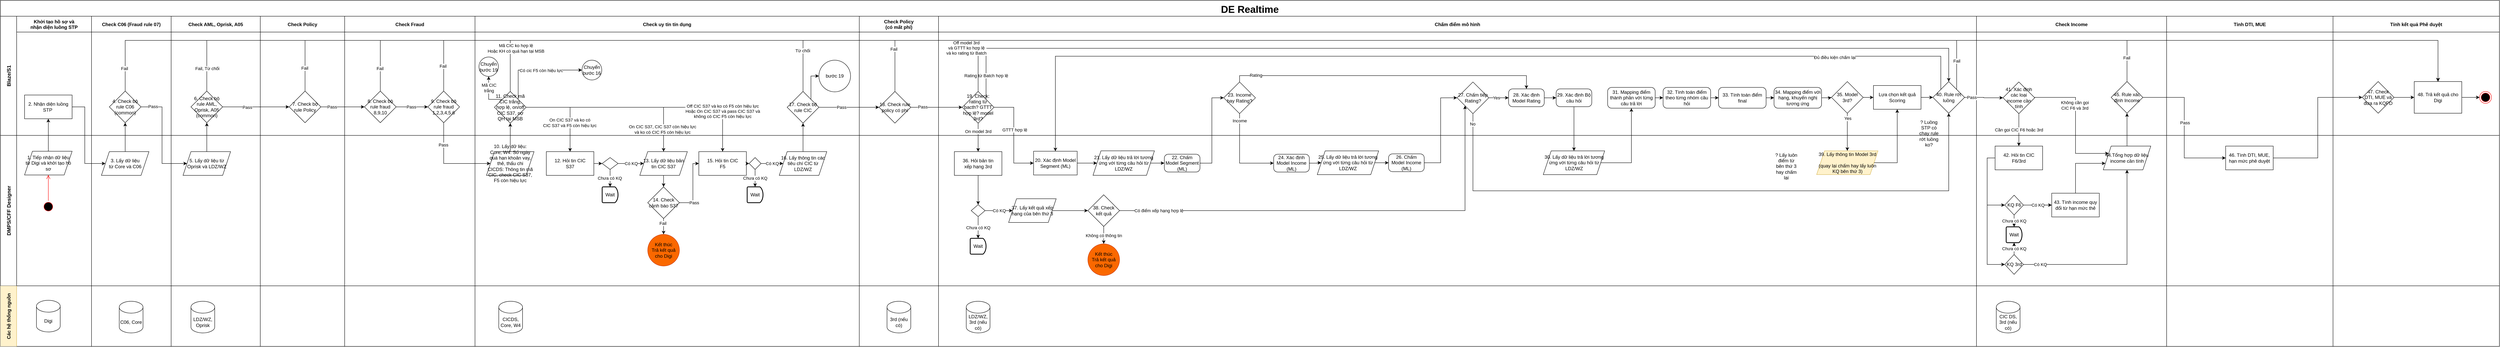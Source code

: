 <mxfile version="25.0.1" pages="3">
  <diagram id="dqFkhMEPI8p5-jDramfz" name="Tổng hợp luồng Realtime">
    <mxGraphModel dx="2234" dy="527" grid="0" gridSize="10" guides="1" tooltips="1" connect="1" arrows="1" fold="1" page="1" pageScale="1" pageWidth="850" pageHeight="1100" math="0" shadow="0">
      <root>
        <mxCell id="0" />
        <mxCell id="1" parent="0" />
        <mxCell id="n1rLIcGHaMWTwqfijstI-1" value="DE Realtime" style="shape=table;childLayout=tableLayout;startSize=40;collapsible=0;recursiveResize=0;expand=0;fillColor=none;fontStyle=1;fontSize=25;" parent="1" vertex="1">
          <mxGeometry x="-798" y="39" width="6308.0" height="874" as="geometry" />
        </mxCell>
        <mxCell id="n1rLIcGHaMWTwqfijstI-2" value="" style="edgeStyle=orthogonalEdgeStyle;rounded=0;orthogonalLoop=1;jettySize=auto;html=1;" parent="n1rLIcGHaMWTwqfijstI-1" edge="1">
          <mxGeometry relative="1" as="geometry">
            <mxPoint x="105" y="320" as="targetPoint" />
          </mxGeometry>
        </mxCell>
        <mxCell id="n1rLIcGHaMWTwqfijstI-3" value="Blaze/S1" style="shape=tableRow;horizontal=0;swimlaneHead=0;swimlaneBody=0;top=0;left=0;bottom=0;right=0;fillColor=none;points=[[0,0.5],[1,0.5]];portConstraint=eastwest;startSize=41;collapsible=0;recursiveResize=0;expand=0;fontStyle=1;fontSize=13;" parent="n1rLIcGHaMWTwqfijstI-1" vertex="1">
          <mxGeometry y="40" width="6308.0" height="301" as="geometry" />
        </mxCell>
        <mxCell id="n1rLIcGHaMWTwqfijstI-4" value="Khởi tạo hồ sợ và&#xa;nhận diện luồng STP" style="swimlane;swimlaneHead=0;swimlaneBody=0;connectable=0;fillColor=none;startSize=40;collapsible=0;recursiveResize=0;expand=0;fontStyle=1;" parent="n1rLIcGHaMWTwqfijstI-3" vertex="1">
          <mxGeometry x="41" width="189" height="301" as="geometry">
            <mxRectangle width="189" height="301" as="alternateBounds" />
          </mxGeometry>
        </mxCell>
        <mxCell id="n1rLIcGHaMWTwqfijstI-5" style="edgeStyle=orthogonalEdgeStyle;rounded=0;orthogonalLoop=1;jettySize=auto;html=1;" parent="n1rLIcGHaMWTwqfijstI-4" edge="1">
          <mxGeometry relative="1" as="geometry">
            <mxPoint x="65" y="120" as="targetPoint" />
          </mxGeometry>
        </mxCell>
        <mxCell id="_Qhya5RDNMcjIOZqiaGm-9" value="2. Nhận diện luồng STP&amp;nbsp;" style="rounded=0;whiteSpace=wrap;html=1;" parent="n1rLIcGHaMWTwqfijstI-4" vertex="1">
          <mxGeometry x="20" y="199" width="120" height="60" as="geometry" />
        </mxCell>
        <mxCell id="n1rLIcGHaMWTwqfijstI-6" value="Check C06 (Fraud rule 07)" style="swimlane;swimlaneHead=0;swimlaneBody=0;connectable=0;fillColor=none;startSize=40;collapsible=0;recursiveResize=0;expand=0;fontStyle=1;" parent="n1rLIcGHaMWTwqfijstI-3" vertex="1">
          <mxGeometry x="230" width="201" height="301" as="geometry">
            <mxRectangle width="201" height="301" as="alternateBounds" />
          </mxGeometry>
        </mxCell>
        <mxCell id="AIqx6YMeVhvLfEENwdCM-4" value="4. Check bộ rule C06&lt;div&gt;(common)&lt;/div&gt;" style="rhombus;whiteSpace=wrap;html=1;" parent="n1rLIcGHaMWTwqfijstI-6" vertex="1">
          <mxGeometry x="45" y="189" width="80" height="80" as="geometry" />
        </mxCell>
        <mxCell id="n1rLIcGHaMWTwqfijstI-7" value="Check AML, Oprisk, A05" style="swimlane;swimlaneHead=0;swimlaneBody=0;connectable=0;fillColor=none;startSize=40;collapsible=0;recursiveResize=0;expand=0;fontStyle=1;" parent="n1rLIcGHaMWTwqfijstI-3" vertex="1">
          <mxGeometry x="431" width="225" height="301" as="geometry">
            <mxRectangle width="225" height="301" as="alternateBounds" />
          </mxGeometry>
        </mxCell>
        <mxCell id="n1rLIcGHaMWTwqfijstI-8" style="edgeStyle=orthogonalEdgeStyle;rounded=0;orthogonalLoop=1;jettySize=auto;html=1;" parent="n1rLIcGHaMWTwqfijstI-7" edge="1">
          <mxGeometry relative="1" as="geometry">
            <mxPoint x="65" y="120" as="targetPoint" />
          </mxGeometry>
        </mxCell>
        <mxCell id="AIqx6YMeVhvLfEENwdCM-6" value="6. Check bộ rule AML, Oprisk, A05&lt;div&gt;(&lt;span style=&quot;background-color: initial;&quot;&gt;common)&lt;/span&gt;&lt;/div&gt;" style="rhombus;whiteSpace=wrap;html=1;" parent="n1rLIcGHaMWTwqfijstI-7" vertex="1">
          <mxGeometry x="50" y="189" width="80" height="80" as="geometry" />
        </mxCell>
        <mxCell id="n1rLIcGHaMWTwqfijstI-10" value="Check Policy" style="swimlane;swimlaneHead=0;swimlaneBody=0;connectable=0;fillColor=none;startSize=40;collapsible=0;recursiveResize=0;expand=0;fontStyle=1;" parent="n1rLIcGHaMWTwqfijstI-3" vertex="1">
          <mxGeometry x="656" width="213" height="301" as="geometry">
            <mxRectangle width="213" height="301" as="alternateBounds" />
          </mxGeometry>
        </mxCell>
        <mxCell id="AIqx6YMeVhvLfEENwdCM-15" value="Check Fraud" style="swimlane;swimlaneHead=0;swimlaneBody=0;connectable=0;fillColor=none;startSize=40;collapsible=0;recursiveResize=0;expand=0;fontStyle=1;" parent="n1rLIcGHaMWTwqfijstI-3" vertex="1">
          <mxGeometry x="869" width="329" height="301" as="geometry">
            <mxRectangle width="329" height="301" as="alternateBounds" />
          </mxGeometry>
        </mxCell>
        <mxCell id="AIqx6YMeVhvLfEENwdCM-9" value="7. Check bộ rule Policy" style="rhombus;whiteSpace=wrap;html=1;" parent="AIqx6YMeVhvLfEENwdCM-15" vertex="1">
          <mxGeometry x="-140" y="189" width="80" height="80" as="geometry" />
        </mxCell>
        <mxCell id="AIqx6YMeVhvLfEENwdCM-22" value="8. Check bộ rule fraud 8,9,10" style="rhombus;whiteSpace=wrap;html=1;" parent="AIqx6YMeVhvLfEENwdCM-15" vertex="1">
          <mxGeometry x="50" y="189" width="80" height="80" as="geometry" />
        </mxCell>
        <mxCell id="_Qhya5RDNMcjIOZqiaGm-128" style="edgeStyle=orthogonalEdgeStyle;rounded=0;orthogonalLoop=1;jettySize=auto;html=1;exitX=1;exitY=0.5;exitDx=0;exitDy=0;entryX=0;entryY=0.5;entryDx=0;entryDy=0;" parent="AIqx6YMeVhvLfEENwdCM-15" source="AIqx6YMeVhvLfEENwdCM-9" target="AIqx6YMeVhvLfEENwdCM-22" edge="1">
          <mxGeometry relative="1" as="geometry" />
        </mxCell>
        <mxCell id="UJdxvMkQ86qIiPmPaN9N-33" value="Pass" style="edgeLabel;html=1;align=center;verticalAlign=middle;resizable=0;points=[];" parent="_Qhya5RDNMcjIOZqiaGm-128" vertex="1" connectable="0">
          <mxGeometry x="-0.49" relative="1" as="geometry">
            <mxPoint as="offset" />
          </mxGeometry>
        </mxCell>
        <mxCell id="AIqx6YMeVhvLfEENwdCM-11" value="Check uy tín tín dụng" style="swimlane;swimlaneHead=0;swimlaneBody=0;connectable=0;fillColor=none;startSize=40;collapsible=0;recursiveResize=0;expand=0;fontStyle=1;" parent="n1rLIcGHaMWTwqfijstI-3" vertex="1">
          <mxGeometry x="1198" width="970" height="301" as="geometry">
            <mxRectangle width="970" height="301" as="alternateBounds" />
          </mxGeometry>
        </mxCell>
        <mxCell id="NGxJllIdvd_3GEprsR0T-2" value="Mã CIC&lt;div&gt;trắng&lt;/div&gt;" style="edgeStyle=orthogonalEdgeStyle;rounded=0;orthogonalLoop=1;jettySize=auto;html=1;exitX=0;exitY=0;exitDx=0;exitDy=0;entryX=0.5;entryY=1;entryDx=0;entryDy=0;" parent="AIqx6YMeVhvLfEENwdCM-11" source="AIqx6YMeVhvLfEENwdCM-38" target="UJdxvMkQ86qIiPmPaN9N-17" edge="1">
          <mxGeometry x="0.373" relative="1" as="geometry">
            <Array as="points">
              <mxPoint x="35" y="210" />
            </Array>
            <mxPoint as="offset" />
          </mxGeometry>
        </mxCell>
        <mxCell id="NGxJllIdvd_3GEprsR0T-5" style="edgeStyle=orthogonalEdgeStyle;rounded=0;orthogonalLoop=1;jettySize=auto;html=1;exitX=1;exitY=0;exitDx=0;exitDy=0;entryX=0;entryY=0.5;entryDx=0;entryDy=0;" parent="AIqx6YMeVhvLfEENwdCM-11" source="AIqx6YMeVhvLfEENwdCM-38" target="NGxJllIdvd_3GEprsR0T-4" edge="1">
          <mxGeometry relative="1" as="geometry">
            <Array as="points">
              <mxPoint x="109" y="136" />
            </Array>
          </mxGeometry>
        </mxCell>
        <mxCell id="NGxJllIdvd_3GEprsR0T-8" value="Có cic F5 còn hiệu lực" style="edgeLabel;html=1;align=center;verticalAlign=middle;resizable=0;points=[];" parent="NGxJllIdvd_3GEprsR0T-5" vertex="1" connectable="0">
          <mxGeometry x="0.119" y="-1" relative="1" as="geometry">
            <mxPoint as="offset" />
          </mxGeometry>
        </mxCell>
        <mxCell id="AIqx6YMeVhvLfEENwdCM-38" value="11. Check mã CIC trắng, hợp lệ, on/off CIC S37, nợ QH tại MSB" style="rhombus;whiteSpace=wrap;html=1;" parent="AIqx6YMeVhvLfEENwdCM-11" vertex="1">
          <mxGeometry x="49" y="190" width="80" height="80" as="geometry" />
        </mxCell>
        <mxCell id="VT2ptbuRbT6DiTGPtyl1-6" style="edgeStyle=orthogonalEdgeStyle;rounded=0;orthogonalLoop=1;jettySize=auto;html=1;exitX=1;exitY=0;exitDx=0;exitDy=0;entryX=0;entryY=0.5;entryDx=0;entryDy=0;" edge="1" parent="AIqx6YMeVhvLfEENwdCM-11" source="AIqx6YMeVhvLfEENwdCM-62" target="VT2ptbuRbT6DiTGPtyl1-5">
          <mxGeometry relative="1" as="geometry" />
        </mxCell>
        <mxCell id="AIqx6YMeVhvLfEENwdCM-62" value="17. Check bộ rule CIC" style="rhombus;whiteSpace=wrap;html=1;" parent="AIqx6YMeVhvLfEENwdCM-11" vertex="1">
          <mxGeometry x="788" y="190" width="80" height="80" as="geometry" />
        </mxCell>
        <mxCell id="UJdxvMkQ86qIiPmPaN9N-17" value="Chuyển bước 19" style="ellipse;whiteSpace=wrap;html=1;aspect=fixed;" parent="AIqx6YMeVhvLfEENwdCM-11" vertex="1">
          <mxGeometry x="10" y="103" width="49" height="49" as="geometry" />
        </mxCell>
        <mxCell id="NGxJllIdvd_3GEprsR0T-4" value="Chuyển bước 16" style="ellipse;whiteSpace=wrap;html=1;aspect=fixed;" parent="AIqx6YMeVhvLfEENwdCM-11" vertex="1">
          <mxGeometry x="270" y="111" width="50" height="50" as="geometry" />
        </mxCell>
        <mxCell id="VT2ptbuRbT6DiTGPtyl1-5" value="bước 19" style="ellipse;whiteSpace=wrap;html=1;aspect=fixed;" vertex="1" parent="AIqx6YMeVhvLfEENwdCM-11">
          <mxGeometry x="868" y="111" width="80" height="80" as="geometry" />
        </mxCell>
        <mxCell id="AIqx6YMeVhvLfEENwdCM-29" value="Check Policy&#xa;(có mất phí)" style="swimlane;swimlaneHead=0;swimlaneBody=0;connectable=0;fillColor=none;startSize=40;collapsible=0;recursiveResize=0;expand=0;fontStyle=1;" parent="n1rLIcGHaMWTwqfijstI-3" vertex="1">
          <mxGeometry x="2168" width="200" height="301" as="geometry">
            <mxRectangle width="200" height="301" as="alternateBounds" />
          </mxGeometry>
        </mxCell>
        <mxCell id="AIqx6YMeVhvLfEENwdCM-25" value="Chấm điểm mô hình" style="swimlane;swimlaneHead=0;swimlaneBody=0;connectable=0;fillColor=none;startSize=40;collapsible=0;recursiveResize=0;expand=0;fontStyle=1;" parent="n1rLIcGHaMWTwqfijstI-3" vertex="1">
          <mxGeometry x="2368" width="2620" height="301" as="geometry">
            <mxRectangle width="2620" height="301" as="alternateBounds" />
          </mxGeometry>
        </mxCell>
        <mxCell id="UJdxvMkQ86qIiPmPaN9N-15" style="edgeStyle=orthogonalEdgeStyle;rounded=0;orthogonalLoop=1;jettySize=auto;html=1;exitX=1;exitY=0;exitDx=0;exitDy=0;entryX=0.5;entryY=0;entryDx=0;entryDy=0;" parent="AIqx6YMeVhvLfEENwdCM-25" source="_Qhya5RDNMcjIOZqiaGm-41" target="UJdxvMkQ86qIiPmPaN9N-10" edge="1">
          <mxGeometry relative="1" as="geometry">
            <Array as="points">
              <mxPoint x="120" y="81" />
              <mxPoint x="2550" y="81" />
            </Array>
          </mxGeometry>
        </mxCell>
        <mxCell id="SrVEDJc-qCsiiswY2AS8-1" value="Rating từ Batch hợp lệ" style="edgeLabel;html=1;align=center;verticalAlign=middle;resizable=0;points=[];" parent="UJdxvMkQ86qIiPmPaN9N-15" vertex="1" connectable="0">
          <mxGeometry x="-0.955" relative="1" as="geometry">
            <mxPoint y="-1" as="offset" />
          </mxGeometry>
        </mxCell>
        <mxCell id="_Qhya5RDNMcjIOZqiaGm-41" value="19. Check: rating từ bacth? GTTT hợp lệ? model 3rd?" style="rhombus;whiteSpace=wrap;html=1;" parent="AIqx6YMeVhvLfEENwdCM-25" vertex="1">
          <mxGeometry x="60" y="190" width="80" height="80" as="geometry" />
        </mxCell>
        <mxCell id="UJdxvMkQ86qIiPmPaN9N-10" value="40. Rule rớt luồng" style="rhombus;whiteSpace=wrap;html=1;" parent="AIqx6YMeVhvLfEENwdCM-25" vertex="1">
          <mxGeometry x="2510" y="165" width="80" height="80" as="geometry" />
        </mxCell>
        <mxCell id="NGxJllIdvd_3GEprsR0T-112" style="edgeStyle=orthogonalEdgeStyle;rounded=0;orthogonalLoop=1;jettySize=auto;html=1;exitX=1;exitY=0.5;exitDx=0;exitDy=0;entryX=0;entryY=0.5;entryDx=0;entryDy=0;" parent="AIqx6YMeVhvLfEENwdCM-25" source="NGxJllIdvd_3GEprsR0T-110" target="UJdxvMkQ86qIiPmPaN9N-10" edge="1">
          <mxGeometry relative="1" as="geometry" />
        </mxCell>
        <mxCell id="NGxJllIdvd_3GEprsR0T-110" value="Lựa chọn kết quả Scoring" style="rounded=0;whiteSpace=wrap;html=1;" parent="AIqx6YMeVhvLfEENwdCM-25" vertex="1">
          <mxGeometry x="2360" y="175" width="120" height="60" as="geometry" />
        </mxCell>
        <mxCell id="VT2ptbuRbT6DiTGPtyl1-1" value="? Luồng STP có chạy rule rớt luồng ko?" style="text;html=1;align=center;verticalAlign=middle;whiteSpace=wrap;rounded=0;" vertex="1" parent="AIqx6YMeVhvLfEENwdCM-25">
          <mxGeometry x="2470" y="281" width="60" height="30" as="geometry" />
        </mxCell>
        <mxCell id="_Qhya5RDNMcjIOZqiaGm-1" value="Check Income" style="swimlane;swimlaneHead=0;swimlaneBody=0;connectable=0;fillColor=none;startSize=40;collapsible=0;recursiveResize=0;expand=0;fontStyle=1;" parent="n1rLIcGHaMWTwqfijstI-3" vertex="1">
          <mxGeometry x="4988" width="480" height="301" as="geometry">
            <mxRectangle width="480" height="301" as="alternateBounds" />
          </mxGeometry>
        </mxCell>
        <mxCell id="_Qhya5RDNMcjIOZqiaGm-133" value="41. Xác định các loại income cần tính" style="rhombus;whiteSpace=wrap;html=1;" parent="_Qhya5RDNMcjIOZqiaGm-1" vertex="1">
          <mxGeometry x="67" y="166" width="80" height="80" as="geometry" />
        </mxCell>
        <mxCell id="_Qhya5RDNMcjIOZqiaGm-134" value="45. Rule xác định Income" style="rhombus;whiteSpace=wrap;html=1;" parent="_Qhya5RDNMcjIOZqiaGm-1" vertex="1">
          <mxGeometry x="340" y="165" width="80" height="80" as="geometry" />
        </mxCell>
        <mxCell id="VT2ptbuRbT6DiTGPtyl1-7" value="Tính DTI, MUE" style="swimlane;swimlaneHead=0;swimlaneBody=0;connectable=0;fillColor=none;startSize=40;collapsible=0;recursiveResize=0;expand=0;fontStyle=1;" vertex="1" parent="n1rLIcGHaMWTwqfijstI-3">
          <mxGeometry x="5468" width="420" height="301" as="geometry">
            <mxRectangle width="420" height="301" as="alternateBounds" />
          </mxGeometry>
        </mxCell>
        <mxCell id="pSBLpifYeDdWz-izeaMc-3" value="Tính kết quả Phê duyệt" style="swimlane;swimlaneHead=0;swimlaneBody=0;connectable=0;fillColor=none;startSize=40;collapsible=0;recursiveResize=0;expand=0;fontStyle=1;" parent="n1rLIcGHaMWTwqfijstI-3" vertex="1">
          <mxGeometry x="5888" width="420" height="301" as="geometry">
            <mxRectangle width="420" height="301" as="alternateBounds" />
          </mxGeometry>
        </mxCell>
        <mxCell id="UJdxvMkQ86qIiPmPaN9N-2" style="edgeStyle=orthogonalEdgeStyle;rounded=0;orthogonalLoop=1;jettySize=auto;html=1;exitX=1;exitY=0.5;exitDx=0;exitDy=0;" parent="pSBLpifYeDdWz-izeaMc-3" source="_Qhya5RDNMcjIOZqiaGm-152" target="UJdxvMkQ86qIiPmPaN9N-1" edge="1">
          <mxGeometry relative="1" as="geometry" />
        </mxCell>
        <mxCell id="_Qhya5RDNMcjIOZqiaGm-152" value="47&lt;span style=&quot;background-color: initial;&quot;&gt;. Check DTI, MUE và đưa ra KQPD&lt;/span&gt;" style="rhombus;whiteSpace=wrap;html=1;" parent="pSBLpifYeDdWz-izeaMc-3" vertex="1">
          <mxGeometry x="74" y="165" width="80" height="80" as="geometry" />
        </mxCell>
        <mxCell id="UJdxvMkQ86qIiPmPaN9N-1" value="&lt;div&gt;48. Trả kết quả cho Digi&lt;/div&gt;" style="whiteSpace=wrap;html=1;rounded=0;" parent="pSBLpifYeDdWz-izeaMc-3" vertex="1">
          <mxGeometry x="205" y="165" width="120" height="80" as="geometry" />
        </mxCell>
        <mxCell id="LXCtyAta0Zd1djGligvC-1" value="" style="ellipse;html=1;shape=endState;fillColor=#000000;strokeColor=#ff0000;" parent="pSBLpifYeDdWz-izeaMc-3" vertex="1">
          <mxGeometry x="370" y="190" width="30" height="30" as="geometry" />
        </mxCell>
        <mxCell id="LXCtyAta0Zd1djGligvC-2" style="edgeStyle=orthogonalEdgeStyle;rounded=0;orthogonalLoop=1;jettySize=auto;html=1;exitX=1;exitY=0.5;exitDx=0;exitDy=0;entryX=0;entryY=0.5;entryDx=0;entryDy=0;" parent="pSBLpifYeDdWz-izeaMc-3" source="UJdxvMkQ86qIiPmPaN9N-1" target="LXCtyAta0Zd1djGligvC-1" edge="1">
          <mxGeometry relative="1" as="geometry" />
        </mxCell>
        <mxCell id="UJdxvMkQ86qIiPmPaN9N-6" style="edgeStyle=orthogonalEdgeStyle;rounded=0;orthogonalLoop=1;jettySize=auto;html=1;exitX=0.5;exitY=0;exitDx=0;exitDy=0;entryX=0.5;entryY=0;entryDx=0;entryDy=0;" parent="n1rLIcGHaMWTwqfijstI-3" source="AIqx6YMeVhvLfEENwdCM-4" target="UJdxvMkQ86qIiPmPaN9N-1" edge="1">
          <mxGeometry relative="1" as="geometry">
            <Array as="points">
              <mxPoint x="315" y="61" />
              <mxPoint x="6153" y="61" />
            </Array>
          </mxGeometry>
        </mxCell>
        <mxCell id="UJdxvMkQ86qIiPmPaN9N-28" value="Fail" style="edgeLabel;html=1;align=center;verticalAlign=middle;resizable=0;points=[];" parent="UJdxvMkQ86qIiPmPaN9N-6" vertex="1" connectable="0">
          <mxGeometry x="-0.981" y="2" relative="1" as="geometry">
            <mxPoint as="offset" />
          </mxGeometry>
        </mxCell>
        <mxCell id="UJdxvMkQ86qIiPmPaN9N-13" style="edgeStyle=orthogonalEdgeStyle;rounded=0;orthogonalLoop=1;jettySize=auto;html=1;exitX=1;exitY=0.5;exitDx=0;exitDy=0;entryX=0;entryY=0.5;entryDx=0;entryDy=0;" parent="n1rLIcGHaMWTwqfijstI-3" source="UJdxvMkQ86qIiPmPaN9N-10" target="_Qhya5RDNMcjIOZqiaGm-133" edge="1">
          <mxGeometry relative="1" as="geometry" />
        </mxCell>
        <mxCell id="UJdxvMkQ86qIiPmPaN9N-55" value="Pass" style="edgeLabel;html=1;align=center;verticalAlign=middle;resizable=0;points=[];" parent="UJdxvMkQ86qIiPmPaN9N-13" vertex="1" connectable="0">
          <mxGeometry x="-0.623" y="1" relative="1" as="geometry">
            <mxPoint x="-1" y="1" as="offset" />
          </mxGeometry>
        </mxCell>
        <mxCell id="UJdxvMkQ86qIiPmPaN9N-16" style="edgeStyle=orthogonalEdgeStyle;rounded=0;orthogonalLoop=1;jettySize=auto;html=1;exitX=1;exitY=0;exitDx=0;exitDy=0;entryX=0.5;entryY=0;entryDx=0;entryDy=0;" parent="n1rLIcGHaMWTwqfijstI-3" source="UJdxvMkQ86qIiPmPaN9N-10" target="UJdxvMkQ86qIiPmPaN9N-1" edge="1">
          <mxGeometry relative="1" as="geometry">
            <Array as="points">
              <mxPoint x="3410" y="61" />
              <mxPoint x="4246" y="61" />
            </Array>
          </mxGeometry>
        </mxCell>
        <mxCell id="NGxJllIdvd_3GEprsR0T-107" value="Fail" style="edgeLabel;html=1;align=center;verticalAlign=middle;resizable=0;points=[];" parent="UJdxvMkQ86qIiPmPaN9N-16" vertex="1" connectable="0">
          <mxGeometry x="-0.968" relative="1" as="geometry">
            <mxPoint as="offset" />
          </mxGeometry>
        </mxCell>
        <mxCell id="UJdxvMkQ86qIiPmPaN9N-20" style="edgeStyle=orthogonalEdgeStyle;rounded=0;orthogonalLoop=1;jettySize=auto;html=1;exitX=0.5;exitY=0;exitDx=0;exitDy=0;entryX=0.5;entryY=0;entryDx=0;entryDy=0;" parent="n1rLIcGHaMWTwqfijstI-3" source="AIqx6YMeVhvLfEENwdCM-6" target="UJdxvMkQ86qIiPmPaN9N-1" edge="1">
          <mxGeometry relative="1" as="geometry">
            <Array as="points">
              <mxPoint x="460" y="61" />
              <mxPoint x="4246" y="61" />
            </Array>
          </mxGeometry>
        </mxCell>
        <mxCell id="UJdxvMkQ86qIiPmPaN9N-30" value="Fail, Từ chối" style="edgeLabel;html=1;align=center;verticalAlign=middle;resizable=0;points=[];" parent="UJdxvMkQ86qIiPmPaN9N-20" vertex="1" connectable="0">
          <mxGeometry x="-0.981" y="-1" relative="1" as="geometry">
            <mxPoint as="offset" />
          </mxGeometry>
        </mxCell>
        <mxCell id="UJdxvMkQ86qIiPmPaN9N-21" style="edgeStyle=orthogonalEdgeStyle;rounded=0;orthogonalLoop=1;jettySize=auto;html=1;exitX=0.5;exitY=0;exitDx=0;exitDy=0;entryX=0.5;entryY=0;entryDx=0;entryDy=0;" parent="n1rLIcGHaMWTwqfijstI-3" source="AIqx6YMeVhvLfEENwdCM-9" target="UJdxvMkQ86qIiPmPaN9N-1" edge="1">
          <mxGeometry relative="1" as="geometry">
            <Array as="points">
              <mxPoint x="640" y="61" />
              <mxPoint x="4246" y="61" />
            </Array>
          </mxGeometry>
        </mxCell>
        <mxCell id="UJdxvMkQ86qIiPmPaN9N-32" value="Fail" style="edgeLabel;html=1;align=center;verticalAlign=middle;resizable=0;points=[];" parent="UJdxvMkQ86qIiPmPaN9N-21" vertex="1" connectable="0">
          <mxGeometry x="-0.98" y="1" relative="1" as="geometry">
            <mxPoint as="offset" />
          </mxGeometry>
        </mxCell>
        <mxCell id="UJdxvMkQ86qIiPmPaN9N-22" style="edgeStyle=orthogonalEdgeStyle;rounded=0;orthogonalLoop=1;jettySize=auto;html=1;exitX=0.5;exitY=0;exitDx=0;exitDy=0;entryX=0.5;entryY=0;entryDx=0;entryDy=0;" parent="n1rLIcGHaMWTwqfijstI-3" source="AIqx6YMeVhvLfEENwdCM-22" target="UJdxvMkQ86qIiPmPaN9N-1" edge="1">
          <mxGeometry relative="1" as="geometry">
            <mxPoint x="4384.445" y="111" as="targetPoint" />
            <Array as="points">
              <mxPoint x="830" y="61" />
              <mxPoint x="4246" y="61" />
            </Array>
          </mxGeometry>
        </mxCell>
        <mxCell id="UJdxvMkQ86qIiPmPaN9N-34" value="Fail" style="edgeLabel;html=1;align=center;verticalAlign=middle;resizable=0;points=[];" parent="UJdxvMkQ86qIiPmPaN9N-22" vertex="1" connectable="0">
          <mxGeometry x="-0.98" y="1" relative="1" as="geometry">
            <mxPoint as="offset" />
          </mxGeometry>
        </mxCell>
        <mxCell id="UJdxvMkQ86qIiPmPaN9N-24" style="edgeStyle=orthogonalEdgeStyle;rounded=0;orthogonalLoop=1;jettySize=auto;html=1;exitX=0.5;exitY=0;exitDx=0;exitDy=0;entryX=0.5;entryY=0;entryDx=0;entryDy=0;" parent="n1rLIcGHaMWTwqfijstI-3" source="AIqx6YMeVhvLfEENwdCM-62" target="UJdxvMkQ86qIiPmPaN9N-1" edge="1">
          <mxGeometry relative="1" as="geometry">
            <Array as="points">
              <mxPoint x="1919" y="61" />
              <mxPoint x="4246" y="61" />
            </Array>
          </mxGeometry>
        </mxCell>
        <mxCell id="UJdxvMkQ86qIiPmPaN9N-46" value="Từ chối" style="edgeLabel;html=1;align=center;verticalAlign=middle;resizable=0;points=[];" parent="UJdxvMkQ86qIiPmPaN9N-24" vertex="1" connectable="0">
          <mxGeometry x="-0.955" y="1" relative="1" as="geometry">
            <mxPoint as="offset" />
          </mxGeometry>
        </mxCell>
        <mxCell id="UJdxvMkQ86qIiPmPaN9N-40" style="edgeStyle=orthogonalEdgeStyle;rounded=0;orthogonalLoop=1;jettySize=auto;html=1;exitX=0.5;exitY=0;exitDx=0;exitDy=0;entryX=0.5;entryY=0;entryDx=0;entryDy=0;" parent="n1rLIcGHaMWTwqfijstI-3" source="AIqx6YMeVhvLfEENwdCM-38" target="UJdxvMkQ86qIiPmPaN9N-1" edge="1">
          <mxGeometry relative="1" as="geometry">
            <Array as="points">
              <mxPoint x="1287" y="61" />
              <mxPoint x="6153" y="61" />
            </Array>
          </mxGeometry>
        </mxCell>
        <mxCell id="UJdxvMkQ86qIiPmPaN9N-41" value="Mã CIC ko hợp lệ&lt;div&gt;Hoặc KH có quá hạn tại MSB&lt;/div&gt;" style="edgeLabel;html=1;align=center;verticalAlign=middle;resizable=0;points=[];" parent="UJdxvMkQ86qIiPmPaN9N-40" vertex="1" connectable="0">
          <mxGeometry x="-0.944" y="3" relative="1" as="geometry">
            <mxPoint y="23" as="offset" />
          </mxGeometry>
        </mxCell>
        <mxCell id="UJdxvMkQ86qIiPmPaN9N-51" style="edgeStyle=orthogonalEdgeStyle;rounded=0;orthogonalLoop=1;jettySize=auto;html=1;exitX=0.5;exitY=0;exitDx=0;exitDy=0;entryX=0.5;entryY=0;entryDx=0;entryDy=0;" parent="n1rLIcGHaMWTwqfijstI-3" source="_Qhya5RDNMcjIOZqiaGm-41" target="UJdxvMkQ86qIiPmPaN9N-1" edge="1">
          <mxGeometry relative="1" as="geometry">
            <Array as="points">
              <mxPoint x="2280" y="61" />
              <mxPoint x="4246" y="61" />
            </Array>
          </mxGeometry>
        </mxCell>
        <mxCell id="UJdxvMkQ86qIiPmPaN9N-52" value="Off model 3rd&lt;div&gt;và GTTT ko hợp lệ&lt;/div&gt;&lt;div&gt;và ko rating từ Batch&lt;/div&gt;" style="edgeLabel;html=1;align=center;verticalAlign=middle;resizable=0;points=[];" parent="UJdxvMkQ86qIiPmPaN9N-51" vertex="1" connectable="0">
          <mxGeometry x="-0.943" y="4" relative="1" as="geometry">
            <mxPoint x="-26" y="12" as="offset" />
          </mxGeometry>
        </mxCell>
        <mxCell id="UJdxvMkQ86qIiPmPaN9N-59" style="edgeStyle=orthogonalEdgeStyle;rounded=0;orthogonalLoop=1;jettySize=auto;html=1;exitX=0.5;exitY=0;exitDx=0;exitDy=0;entryX=0.5;entryY=0;entryDx=0;entryDy=0;" parent="n1rLIcGHaMWTwqfijstI-3" source="_Qhya5RDNMcjIOZqiaGm-134" target="UJdxvMkQ86qIiPmPaN9N-1" edge="1">
          <mxGeometry relative="1" as="geometry">
            <Array as="points">
              <mxPoint x="3870" y="61" />
              <mxPoint x="4246" y="61" />
            </Array>
          </mxGeometry>
        </mxCell>
        <mxCell id="NGxJllIdvd_3GEprsR0T-108" value="Fail" style="edgeLabel;html=1;align=center;verticalAlign=middle;resizable=0;points=[];" parent="UJdxvMkQ86qIiPmPaN9N-59" vertex="1" connectable="0">
          <mxGeometry x="-0.97" y="1" relative="1" as="geometry">
            <mxPoint as="offset" />
          </mxGeometry>
        </mxCell>
        <mxCell id="_Qhya5RDNMcjIOZqiaGm-127" style="edgeStyle=orthogonalEdgeStyle;rounded=0;orthogonalLoop=1;jettySize=auto;html=1;exitX=1;exitY=0.5;exitDx=0;exitDy=0;" parent="n1rLIcGHaMWTwqfijstI-3" source="AIqx6YMeVhvLfEENwdCM-6" target="AIqx6YMeVhvLfEENwdCM-9" edge="1">
          <mxGeometry relative="1" as="geometry" />
        </mxCell>
        <mxCell id="UJdxvMkQ86qIiPmPaN9N-31" value="Pass" style="edgeLabel;html=1;align=center;verticalAlign=middle;resizable=0;points=[];" parent="_Qhya5RDNMcjIOZqiaGm-127" vertex="1" connectable="0">
          <mxGeometry x="-0.269" y="-1" relative="1" as="geometry">
            <mxPoint as="offset" />
          </mxGeometry>
        </mxCell>
        <mxCell id="n1rLIcGHaMWTwqfijstI-65" value="DMPS/CFF Designer" style="shape=tableRow;horizontal=0;swimlaneHead=0;swimlaneBody=0;top=0;left=0;bottom=0;right=0;fillColor=none;points=[[0,0.5],[1,0.5]];portConstraint=eastwest;startSize=41;collapsible=0;recursiveResize=0;expand=0;fontStyle=1;fontSize=13;" parent="n1rLIcGHaMWTwqfijstI-1" vertex="1">
          <mxGeometry y="341" width="6308.0" height="380" as="geometry" />
        </mxCell>
        <mxCell id="n1rLIcGHaMWTwqfijstI-66" value="" style="swimlane;swimlaneHead=0;swimlaneBody=0;connectable=0;fillColor=none;startSize=0;collapsible=0;recursiveResize=0;expand=0;fontStyle=1;" parent="n1rLIcGHaMWTwqfijstI-65" vertex="1">
          <mxGeometry x="41" width="189" height="380" as="geometry">
            <mxRectangle width="189" height="380" as="alternateBounds" />
          </mxGeometry>
        </mxCell>
        <mxCell id="AIqx6YMeVhvLfEENwdCM-1" value="1. Tiếp nhận dữ liệu từ Digi và khởi tạo hồ sơ" style="rounded=0;whiteSpace=wrap;html=1;shape=parallelogram;perimeter=parallelogramPerimeter;fixedSize=1;" parent="n1rLIcGHaMWTwqfijstI-66" vertex="1">
          <mxGeometry x="20" y="40" width="120" height="60" as="geometry" />
        </mxCell>
        <mxCell id="afTH0TvixbzduSkOhZqV-1" value="" style="ellipse;html=1;shape=startState;fillColor=#000000;strokeColor=#ff0000;" parent="n1rLIcGHaMWTwqfijstI-66" vertex="1">
          <mxGeometry x="65" y="165" width="30" height="30" as="geometry" />
        </mxCell>
        <mxCell id="afTH0TvixbzduSkOhZqV-2" value="" style="edgeStyle=orthogonalEdgeStyle;html=1;verticalAlign=bottom;endArrow=open;endSize=8;strokeColor=#ff0000;rounded=0;entryX=0.5;entryY=1;entryDx=0;entryDy=0;" parent="n1rLIcGHaMWTwqfijstI-66" source="afTH0TvixbzduSkOhZqV-1" target="AIqx6YMeVhvLfEENwdCM-1" edge="1">
          <mxGeometry relative="1" as="geometry">
            <mxPoint x="80" y="235" as="targetPoint" />
          </mxGeometry>
        </mxCell>
        <mxCell id="n1rLIcGHaMWTwqfijstI-67" value="" style="swimlane;swimlaneHead=0;swimlaneBody=0;connectable=0;fillColor=none;startSize=0;collapsible=0;recursiveResize=0;expand=0;fontStyle=1;" parent="n1rLIcGHaMWTwqfijstI-65" vertex="1">
          <mxGeometry x="230" width="201" height="380" as="geometry">
            <mxRectangle width="201" height="380" as="alternateBounds" />
          </mxGeometry>
        </mxCell>
        <mxCell id="n1rLIcGHaMWTwqfijstI-68" value="" style="edgeStyle=orthogonalEdgeStyle;rounded=0;orthogonalLoop=1;jettySize=auto;html=1;" parent="n1rLIcGHaMWTwqfijstI-67" edge="1">
          <mxGeometry relative="1" as="geometry">
            <mxPoint x="260" y="40" as="targetPoint" />
          </mxGeometry>
        </mxCell>
        <mxCell id="AIqx6YMeVhvLfEENwdCM-2" value="3. Lấy dữ liệu&lt;div&gt;từ Core và C06&lt;/div&gt;" style="rounded=0;whiteSpace=wrap;html=1;shape=parallelogram;perimeter=parallelogramPerimeter;fixedSize=1;" parent="n1rLIcGHaMWTwqfijstI-67" vertex="1">
          <mxGeometry x="25" y="41" width="120" height="60" as="geometry" />
        </mxCell>
        <mxCell id="n1rLIcGHaMWTwqfijstI-71" value="" style="swimlane;swimlaneHead=0;swimlaneBody=0;connectable=0;fillColor=none;startSize=0;collapsible=0;recursiveResize=0;expand=0;fontStyle=1;" parent="n1rLIcGHaMWTwqfijstI-65" vertex="1">
          <mxGeometry x="431" width="225" height="380" as="geometry">
            <mxRectangle width="225" height="380" as="alternateBounds" />
          </mxGeometry>
        </mxCell>
        <mxCell id="AIqx6YMeVhvLfEENwdCM-5" value="5. Lấy dữ liệu&amp;nbsp;&lt;span style=&quot;background-color: initial;&quot;&gt;từ Oprisk và LDZ/WZ&lt;/span&gt;" style="rounded=0;whiteSpace=wrap;html=1;shape=parallelogram;perimeter=parallelogramPerimeter;fixedSize=1;" parent="n1rLIcGHaMWTwqfijstI-71" vertex="1">
          <mxGeometry x="30" y="41" width="120" height="60" as="geometry" />
        </mxCell>
        <mxCell id="n1rLIcGHaMWTwqfijstI-75" style="swimlane;swimlaneHead=0;swimlaneBody=0;connectable=0;fillColor=none;startSize=0;collapsible=0;recursiveResize=0;expand=0;fontStyle=1;" parent="n1rLIcGHaMWTwqfijstI-65" vertex="1">
          <mxGeometry x="656" width="213" height="380" as="geometry">
            <mxRectangle width="213" height="380" as="alternateBounds" />
          </mxGeometry>
        </mxCell>
        <mxCell id="AIqx6YMeVhvLfEENwdCM-16" style="swimlane;swimlaneHead=0;swimlaneBody=0;connectable=0;fillColor=none;startSize=0;collapsible=0;recursiveResize=0;expand=0;fontStyle=1;" parent="n1rLIcGHaMWTwqfijstI-65" vertex="1">
          <mxGeometry x="869" width="329" height="380" as="geometry">
            <mxRectangle width="329" height="380" as="alternateBounds" />
          </mxGeometry>
        </mxCell>
        <mxCell id="AIqx6YMeVhvLfEENwdCM-67" value="9. Check bộ rule fraud 1,2,3,4,5,6" style="rhombus;whiteSpace=wrap;html=1;" parent="AIqx6YMeVhvLfEENwdCM-16" vertex="1">
          <mxGeometry x="210" y="-112" width="80" height="80" as="geometry" />
        </mxCell>
        <mxCell id="AIqx6YMeVhvLfEENwdCM-12" style="swimlane;swimlaneHead=0;swimlaneBody=0;connectable=0;fillColor=none;startSize=0;collapsible=0;recursiveResize=0;expand=0;fontStyle=1;" parent="n1rLIcGHaMWTwqfijstI-65" vertex="1">
          <mxGeometry x="1198" width="970" height="380" as="geometry">
            <mxRectangle width="970" height="380" as="alternateBounds" />
          </mxGeometry>
        </mxCell>
        <mxCell id="AIqx6YMeVhvLfEENwdCM-39" value="10. Lấy dữ liệu:&lt;div&gt;Core, W4: Số ngày quá hạn khoản vay, thẻ, thấu chi&lt;/div&gt;&lt;div&gt;CICDS: Thông tin mã CIC, check CIC S37, F5 còn hiệu lực&lt;/div&gt;" style="rounded=0;whiteSpace=wrap;html=1;shape=parallelogram;perimeter=parallelogramPerimeter;fixedSize=1;" parent="AIqx6YMeVhvLfEENwdCM-12" vertex="1">
          <mxGeometry x="29" y="41" width="120" height="60" as="geometry" />
        </mxCell>
        <mxCell id="AIqx6YMeVhvLfEENwdCM-58" value="12. Hỏi tin CIC S37" style="rounded=0;whiteSpace=wrap;html=1;shape=process;backgroundOutline=1;fixedSize=1;" parent="AIqx6YMeVhvLfEENwdCM-12" vertex="1">
          <mxGeometry x="180" y="41" width="120" height="60" as="geometry" />
        </mxCell>
        <mxCell id="AIqx6YMeVhvLfEENwdCM-71" style="edgeStyle=orthogonalEdgeStyle;rounded=0;orthogonalLoop=1;jettySize=auto;html=1;exitX=1;exitY=0.5;exitDx=0;exitDy=0;entryX=0;entryY=0.5;entryDx=0;entryDy=0;" parent="AIqx6YMeVhvLfEENwdCM-12" source="afTH0TvixbzduSkOhZqV-21" target="AIqx6YMeVhvLfEENwdCM-59" edge="1">
          <mxGeometry relative="1" as="geometry">
            <Array as="points">
              <mxPoint x="550" y="170" />
              <mxPoint x="550" y="71" />
            </Array>
            <mxPoint x="516" y="71" as="sourcePoint" />
          </mxGeometry>
        </mxCell>
        <mxCell id="UJdxvMkQ86qIiPmPaN9N-38" value="Pass" style="edgeLabel;html=1;align=center;verticalAlign=middle;resizable=0;points=[];" parent="AIqx6YMeVhvLfEENwdCM-71" vertex="1" connectable="0">
          <mxGeometry x="-0.707" y="1" relative="1" as="geometry">
            <mxPoint x="15" y="1" as="offset" />
          </mxGeometry>
        </mxCell>
        <mxCell id="UJdxvMkQ86qIiPmPaN9N-26" style="edgeStyle=orthogonalEdgeStyle;rounded=0;orthogonalLoop=1;jettySize=auto;html=1;exitX=0.5;exitY=1;exitDx=0;exitDy=0;entryX=0.5;entryY=0;entryDx=0;entryDy=0;" parent="AIqx6YMeVhvLfEENwdCM-12" source="afTH0TvixbzduSkOhZqV-21" target="UJdxvMkQ86qIiPmPaN9N-25" edge="1">
          <mxGeometry relative="1" as="geometry">
            <mxPoint x="476" y="240" as="sourcePoint" />
          </mxGeometry>
        </mxCell>
        <mxCell id="UJdxvMkQ86qIiPmPaN9N-39" value="Fail" style="edgeLabel;html=1;align=center;verticalAlign=middle;resizable=0;points=[];" parent="UJdxvMkQ86qIiPmPaN9N-26" vertex="1" connectable="0">
          <mxGeometry x="-0.394" y="-2" relative="1" as="geometry">
            <mxPoint as="offset" />
          </mxGeometry>
        </mxCell>
        <mxCell id="afTH0TvixbzduSkOhZqV-8" value="Có KQ" style="edgeStyle=orthogonalEdgeStyle;rounded=0;orthogonalLoop=1;jettySize=auto;html=1;exitX=1;exitY=0.5;exitDx=0;exitDy=0;entryX=0;entryY=0.5;entryDx=0;entryDy=0;" parent="AIqx6YMeVhvLfEENwdCM-12" source="afTH0TvixbzduSkOhZqV-18" target="_Qhya5RDNMcjIOZqiaGm-42" edge="1">
          <mxGeometry relative="1" as="geometry" />
        </mxCell>
        <mxCell id="AIqx6YMeVhvLfEENwdCM-59" value="15. Hỏi tin CIC F5" style="rounded=0;whiteSpace=wrap;html=1;shape=process;backgroundOutline=1;fixedSize=1;" parent="AIqx6YMeVhvLfEENwdCM-12" vertex="1">
          <mxGeometry x="565" y="41" width="120" height="60" as="geometry" />
        </mxCell>
        <mxCell id="_Qhya5RDNMcjIOZqiaGm-42" value="16. Lấy thông tin các tiêu chí CIC từ LDZ/WZ" style="shape=parallelogram;perimeter=parallelogramPerimeter;whiteSpace=wrap;html=1;fixedSize=1;" parent="AIqx6YMeVhvLfEENwdCM-12" vertex="1">
          <mxGeometry x="768" y="41" width="120" height="60" as="geometry" />
        </mxCell>
        <mxCell id="UJdxvMkQ86qIiPmPaN9N-25" value="Kết thúc&lt;div&gt;Trả kết quả cho Digi&lt;/div&gt;" style="ellipse;whiteSpace=wrap;html=1;aspect=fixed;fillColor=#fa6800;fontColor=#000000;strokeColor=#C73500;" parent="AIqx6YMeVhvLfEENwdCM-12" vertex="1">
          <mxGeometry x="436" y="250" width="80" height="80" as="geometry" />
        </mxCell>
        <mxCell id="afTH0TvixbzduSkOhZqV-9" value="" style="edgeStyle=orthogonalEdgeStyle;rounded=0;orthogonalLoop=1;jettySize=auto;html=1;exitX=1;exitY=0.5;exitDx=0;exitDy=0;entryX=0;entryY=0.5;entryDx=0;entryDy=0;" parent="AIqx6YMeVhvLfEENwdCM-12" source="AIqx6YMeVhvLfEENwdCM-58" target="afTH0TvixbzduSkOhZqV-10" edge="1">
          <mxGeometry relative="1" as="geometry">
            <mxPoint x="726" y="451" as="targetPoint" />
            <mxPoint x="580" y="451" as="sourcePoint" />
          </mxGeometry>
        </mxCell>
        <mxCell id="afTH0TvixbzduSkOhZqV-13" value="Có KQ" style="edgeStyle=orthogonalEdgeStyle;rounded=0;orthogonalLoop=1;jettySize=auto;html=1;exitX=1;exitY=0.5;exitDx=0;exitDy=0;entryX=0;entryY=0.5;entryDx=0;entryDy=0;" parent="AIqx6YMeVhvLfEENwdCM-12" source="afTH0TvixbzduSkOhZqV-10" target="afTH0TvixbzduSkOhZqV-22" edge="1">
          <mxGeometry relative="1" as="geometry">
            <mxPoint x="436" y="71" as="targetPoint" />
          </mxGeometry>
        </mxCell>
        <mxCell id="afTH0TvixbzduSkOhZqV-14" style="edgeStyle=orthogonalEdgeStyle;rounded=0;orthogonalLoop=1;jettySize=auto;html=1;exitX=0.5;exitY=1;exitDx=0;exitDy=0;" parent="AIqx6YMeVhvLfEENwdCM-12" source="afTH0TvixbzduSkOhZqV-10" target="afTH0TvixbzduSkOhZqV-15" edge="1">
          <mxGeometry relative="1" as="geometry">
            <mxPoint x="341.348" y="130.0" as="targetPoint" />
          </mxGeometry>
        </mxCell>
        <mxCell id="afTH0TvixbzduSkOhZqV-16" value="Chưa có KQ" style="edgeLabel;html=1;align=center;verticalAlign=middle;resizable=0;points=[];" parent="afTH0TvixbzduSkOhZqV-14" vertex="1" connectable="0">
          <mxGeometry x="-0.03" y="-1" relative="1" as="geometry">
            <mxPoint as="offset" />
          </mxGeometry>
        </mxCell>
        <mxCell id="afTH0TvixbzduSkOhZqV-10" value="" style="rhombus;whiteSpace=wrap;html=1;" parent="AIqx6YMeVhvLfEENwdCM-12" vertex="1">
          <mxGeometry x="321" y="56" width="40" height="30" as="geometry" />
        </mxCell>
        <mxCell id="afTH0TvixbzduSkOhZqV-15" value="Wait" style="whiteSpace=wrap;html=1;aspect=fixed;strokeWidth=2;shape=mxgraph.flowchart.delay;" parent="AIqx6YMeVhvLfEENwdCM-12" vertex="1">
          <mxGeometry x="321" y="130" width="40" height="40" as="geometry" />
        </mxCell>
        <mxCell id="afTH0TvixbzduSkOhZqV-17" value="" style="edgeStyle=orthogonalEdgeStyle;rounded=0;orthogonalLoop=1;jettySize=auto;html=1;exitX=1;exitY=0.5;exitDx=0;exitDy=0;entryX=0;entryY=0.5;entryDx=0;entryDy=0;" parent="AIqx6YMeVhvLfEENwdCM-12" source="AIqx6YMeVhvLfEENwdCM-59" target="afTH0TvixbzduSkOhZqV-18" edge="1">
          <mxGeometry relative="1" as="geometry">
            <mxPoint x="965" y="451" as="sourcePoint" />
            <mxPoint x="1068" y="451" as="targetPoint" />
          </mxGeometry>
        </mxCell>
        <mxCell id="afTH0TvixbzduSkOhZqV-18" value="" style="rhombus;whiteSpace=wrap;html=1;" parent="AIqx6YMeVhvLfEENwdCM-12" vertex="1">
          <mxGeometry x="692" y="56" width="30" height="30" as="geometry" />
        </mxCell>
        <mxCell id="afTH0TvixbzduSkOhZqV-19" value="Wait" style="whiteSpace=wrap;html=1;aspect=fixed;strokeWidth=2;shape=mxgraph.flowchart.delay;" parent="AIqx6YMeVhvLfEENwdCM-12" vertex="1">
          <mxGeometry x="687" y="130" width="40" height="40" as="geometry" />
        </mxCell>
        <mxCell id="afTH0TvixbzduSkOhZqV-20" value="Chưa có KQ" style="edgeStyle=orthogonalEdgeStyle;rounded=0;orthogonalLoop=1;jettySize=auto;html=1;exitX=0.5;exitY=1;exitDx=0;exitDy=0;entryX=0.5;entryY=0;entryDx=0;entryDy=0;entryPerimeter=0;" parent="AIqx6YMeVhvLfEENwdCM-12" source="afTH0TvixbzduSkOhZqV-18" target="afTH0TvixbzduSkOhZqV-19" edge="1">
          <mxGeometry relative="1" as="geometry" />
        </mxCell>
        <mxCell id="afTH0TvixbzduSkOhZqV-21" value="14. Check cảnh báo S37" style="rhombus;whiteSpace=wrap;html=1;" parent="AIqx6YMeVhvLfEENwdCM-12" vertex="1">
          <mxGeometry x="436" y="130" width="80" height="80" as="geometry" />
        </mxCell>
        <mxCell id="afTH0TvixbzduSkOhZqV-23" style="edgeStyle=orthogonalEdgeStyle;rounded=0;orthogonalLoop=1;jettySize=auto;html=1;exitX=0.5;exitY=1;exitDx=0;exitDy=0;entryX=0.5;entryY=0;entryDx=0;entryDy=0;" parent="AIqx6YMeVhvLfEENwdCM-12" source="afTH0TvixbzduSkOhZqV-22" target="afTH0TvixbzduSkOhZqV-21" edge="1">
          <mxGeometry relative="1" as="geometry" />
        </mxCell>
        <mxCell id="afTH0TvixbzduSkOhZqV-22" value="13. Lấy dữ liệu bản tin CIC S37" style="rounded=0;whiteSpace=wrap;html=1;shape=parallelogram;perimeter=parallelogramPerimeter;fixedSize=1;" parent="AIqx6YMeVhvLfEENwdCM-12" vertex="1">
          <mxGeometry x="416" y="41" width="120" height="60" as="geometry" />
        </mxCell>
        <mxCell id="AIqx6YMeVhvLfEENwdCM-30" style="swimlane;swimlaneHead=0;swimlaneBody=0;connectable=0;fillColor=none;startSize=0;collapsible=0;recursiveResize=0;expand=0;fontStyle=1;" parent="n1rLIcGHaMWTwqfijstI-65" vertex="1">
          <mxGeometry x="2168" width="200" height="380" as="geometry">
            <mxRectangle width="200" height="380" as="alternateBounds" />
          </mxGeometry>
        </mxCell>
        <mxCell id="pSBLpifYeDdWz-izeaMc-2" value="18. Check rule policy có phí" style="rhombus;whiteSpace=wrap;html=1;" parent="AIqx6YMeVhvLfEENwdCM-30" vertex="1">
          <mxGeometry x="50" y="-111" width="80" height="80" as="geometry" />
        </mxCell>
        <mxCell id="AIqx6YMeVhvLfEENwdCM-26" style="swimlane;swimlaneHead=0;swimlaneBody=0;connectable=0;fillColor=none;startSize=0;collapsible=0;recursiveResize=0;expand=0;fontStyle=1;" parent="n1rLIcGHaMWTwqfijstI-65" vertex="1">
          <mxGeometry x="2368" width="2620" height="380" as="geometry">
            <mxRectangle width="2620" height="380" as="alternateBounds" />
          </mxGeometry>
        </mxCell>
        <mxCell id="_Qhya5RDNMcjIOZqiaGm-84" value="36. Hỏi bản tin xếp hạng 3rd" style="rounded=0;whiteSpace=wrap;html=1;shape=process;fixedSize=1;backgroundOutline=1;" parent="AIqx6YMeVhvLfEENwdCM-26" vertex="1">
          <mxGeometry x="40" y="41" width="120" height="60" as="geometry" />
        </mxCell>
        <mxCell id="_Qhya5RDNMcjIOZqiaGm-116" style="edgeStyle=orthogonalEdgeStyle;rounded=0;orthogonalLoop=1;jettySize=auto;html=1;exitX=1;exitY=0.5;exitDx=0;exitDy=0;entryX=0;entryY=0.5;entryDx=0;entryDy=0;" parent="AIqx6YMeVhvLfEENwdCM-26" source="_Qhya5RDNMcjIOZqiaGm-106" target="_Qhya5RDNMcjIOZqiaGm-114" edge="1">
          <mxGeometry relative="1" as="geometry" />
        </mxCell>
        <mxCell id="_Qhya5RDNMcjIOZqiaGm-106" value="37. Lấy kết quả xếp hạng của bên thứ 3" style="rounded=0;whiteSpace=wrap;html=1;shape=parallelogram;perimeter=parallelogramPerimeter;fixedSize=1;" parent="AIqx6YMeVhvLfEENwdCM-26" vertex="1">
          <mxGeometry x="177" y="160" width="120" height="60" as="geometry" />
        </mxCell>
        <mxCell id="_Qhya5RDNMcjIOZqiaGm-123" style="edgeStyle=orthogonalEdgeStyle;rounded=0;orthogonalLoop=1;jettySize=auto;html=1;exitX=0.5;exitY=1;exitDx=0;exitDy=0;" parent="AIqx6YMeVhvLfEENwdCM-26" source="_Qhya5RDNMcjIOZqiaGm-114" target="UJdxvMkQ86qIiPmPaN9N-14" edge="1">
          <mxGeometry relative="1" as="geometry">
            <mxPoint x="417" y="310" as="targetPoint" />
          </mxGeometry>
        </mxCell>
        <mxCell id="UJdxvMkQ86qIiPmPaN9N-58" value="Không có thông tin" style="edgeLabel;html=1;align=center;verticalAlign=middle;resizable=0;points=[];" parent="_Qhya5RDNMcjIOZqiaGm-123" vertex="1" connectable="0">
          <mxGeometry x="-0.032" relative="1" as="geometry">
            <mxPoint y="1" as="offset" />
          </mxGeometry>
        </mxCell>
        <mxCell id="NGxJllIdvd_3GEprsR0T-105" style="edgeStyle=orthogonalEdgeStyle;rounded=0;orthogonalLoop=1;jettySize=auto;html=1;exitX=1;exitY=0.5;exitDx=0;exitDy=0;entryX=0;entryY=1;entryDx=0;entryDy=0;" parent="AIqx6YMeVhvLfEENwdCM-26" source="_Qhya5RDNMcjIOZqiaGm-114" target="NGxJllIdvd_3GEprsR0T-58" edge="1">
          <mxGeometry relative="1" as="geometry" />
        </mxCell>
        <mxCell id="NGxJllIdvd_3GEprsR0T-106" value="Có điểm xếp hạng hợp lệ" style="edgeLabel;html=1;align=center;verticalAlign=middle;resizable=0;points=[];" parent="NGxJllIdvd_3GEprsR0T-105" vertex="1" connectable="0">
          <mxGeometry x="-0.903" y="-1" relative="1" as="geometry">
            <mxPoint x="44" y="-1" as="offset" />
          </mxGeometry>
        </mxCell>
        <mxCell id="_Qhya5RDNMcjIOZqiaGm-114" value="38. Check&lt;div&gt;kết quả&lt;/div&gt;" style="rhombus;whiteSpace=wrap;html=1;" parent="AIqx6YMeVhvLfEENwdCM-26" vertex="1">
          <mxGeometry x="377" y="150" width="80" height="80" as="geometry" />
        </mxCell>
        <mxCell id="UJdxvMkQ86qIiPmPaN9N-14" value="Kết thúc&lt;div&gt;Trả kết quả cho Digi&lt;/div&gt;" style="ellipse;whiteSpace=wrap;html=1;aspect=fixed;fillColor=#fa6800;fontColor=#000000;strokeColor=#C73500;" parent="AIqx6YMeVhvLfEENwdCM-26" vertex="1">
          <mxGeometry x="377" y="274" width="80" height="80" as="geometry" />
        </mxCell>
        <mxCell id="_Qhya5RDNMcjIOZqiaGm-111" value="" style="shape=rhombus;whiteSpace=wrap;html=1;backgroundOutline=1;perimeter=rhombusPerimeter;" parent="AIqx6YMeVhvLfEENwdCM-26" vertex="1">
          <mxGeometry x="82.5" y="175" width="35" height="30" as="geometry" />
        </mxCell>
        <mxCell id="_Qhya5RDNMcjIOZqiaGm-113" style="edgeStyle=orthogonalEdgeStyle;rounded=0;orthogonalLoop=1;jettySize=auto;html=1;exitX=0.5;exitY=1;exitDx=0;exitDy=0;entryX=0.5;entryY=0;entryDx=0;entryDy=0;" parent="AIqx6YMeVhvLfEENwdCM-26" source="_Qhya5RDNMcjIOZqiaGm-84" target="_Qhya5RDNMcjIOZqiaGm-111" edge="1">
          <mxGeometry relative="1" as="geometry" />
        </mxCell>
        <mxCell id="_Qhya5RDNMcjIOZqiaGm-122" value="Có KQ" style="edgeStyle=orthogonalEdgeStyle;rounded=0;orthogonalLoop=1;jettySize=auto;html=1;exitX=1;exitY=0.5;exitDx=0;exitDy=0;entryX=0;entryY=0.5;entryDx=0;entryDy=0;" parent="AIqx6YMeVhvLfEENwdCM-26" source="_Qhya5RDNMcjIOZqiaGm-111" target="_Qhya5RDNMcjIOZqiaGm-106" edge="1">
          <mxGeometry relative="1" as="geometry" />
        </mxCell>
        <mxCell id="afTH0TvixbzduSkOhZqV-25" value="Wait" style="whiteSpace=wrap;html=1;aspect=fixed;strokeWidth=2;shape=mxgraph.flowchart.delay;" parent="AIqx6YMeVhvLfEENwdCM-26" vertex="1">
          <mxGeometry x="80" y="260" width="40" height="40" as="geometry" />
        </mxCell>
        <mxCell id="afTH0TvixbzduSkOhZqV-26" value="Chưa có KQ" style="edgeStyle=orthogonalEdgeStyle;rounded=0;orthogonalLoop=1;jettySize=auto;html=1;exitX=0.5;exitY=1;exitDx=0;exitDy=0;entryX=0.5;entryY=0;entryDx=0;entryDy=0;entryPerimeter=0;" parent="AIqx6YMeVhvLfEENwdCM-26" source="_Qhya5RDNMcjIOZqiaGm-111" target="afTH0TvixbzduSkOhZqV-25" edge="1">
          <mxGeometry relative="1" as="geometry" />
        </mxCell>
        <mxCell id="NGxJllIdvd_3GEprsR0T-102" style="edgeStyle=orthogonalEdgeStyle;rounded=0;orthogonalLoop=1;jettySize=auto;html=1;exitX=1;exitY=0.5;exitDx=0;exitDy=0;entryX=0;entryY=0.5;entryDx=0;entryDy=0;" parent="AIqx6YMeVhvLfEENwdCM-26" source="_Qhya5RDNMcjIOZqiaGm-85" target="NGxJllIdvd_3GEprsR0T-81" edge="1">
          <mxGeometry relative="1" as="geometry" />
        </mxCell>
        <mxCell id="_Qhya5RDNMcjIOZqiaGm-85" value="20. Xác định Model Segment (ML)" style="whiteSpace=wrap;html=1;rounded=0;" parent="AIqx6YMeVhvLfEENwdCM-26" vertex="1">
          <mxGeometry x="240" y="40" width="110" height="60" as="geometry" />
        </mxCell>
        <mxCell id="NGxJllIdvd_3GEprsR0T-55" value="23. Income hay Rating?" style="rhombus;whiteSpace=wrap;html=1;" parent="AIqx6YMeVhvLfEENwdCM-26" vertex="1">
          <mxGeometry x="720" y="-134.95" width="80" height="80" as="geometry" />
        </mxCell>
        <mxCell id="NGxJllIdvd_3GEprsR0T-56" style="edgeStyle=orthogonalEdgeStyle;rounded=0;orthogonalLoop=1;jettySize=auto;html=1;entryX=0.5;entryY=0;entryDx=0;entryDy=0;entryPerimeter=0;exitX=0.5;exitY=0;exitDx=0;exitDy=0;" parent="AIqx6YMeVhvLfEENwdCM-26" source="NGxJllIdvd_3GEprsR0T-55" target="NGxJllIdvd_3GEprsR0T-59" edge="1">
          <mxGeometry relative="1" as="geometry">
            <Array as="points">
              <mxPoint x="760" y="-151" />
              <mxPoint x="1484" y="-151" />
            </Array>
          </mxGeometry>
        </mxCell>
        <mxCell id="NGxJllIdvd_3GEprsR0T-57" value="Rating" style="edgeLabel;html=1;align=center;verticalAlign=middle;resizable=0;points=[];" parent="NGxJllIdvd_3GEprsR0T-56" vertex="1" connectable="0">
          <mxGeometry x="-0.852" y="1" relative="1" as="geometry">
            <mxPoint as="offset" />
          </mxGeometry>
        </mxCell>
        <mxCell id="NGxJllIdvd_3GEprsR0T-58" value="27. Chấm tiếp Rating?" style="rhombus;whiteSpace=wrap;html=1;" parent="AIqx6YMeVhvLfEENwdCM-26" vertex="1">
          <mxGeometry x="1309" y="-134.95" width="80" height="80" as="geometry" />
        </mxCell>
        <mxCell id="NGxJllIdvd_3GEprsR0T-59" value="28. Xác định Model Rating" style="points=[[0.25,0,0],[0.5,0,0],[0.75,0,0],[1,0.25,0],[1,0.5,0],[1,0.75,0],[0.75,1,0],[0.5,1,0],[0.25,1,0],[0,0.75,0],[0,0.5,0],[0,0.25,0]];shape=mxgraph.bpmn.task;whiteSpace=wrap;rectStyle=rounded;size=10;html=1;container=1;expand=0;collapsible=0;taskMarker=abstract;" parent="AIqx6YMeVhvLfEENwdCM-26" vertex="1">
          <mxGeometry x="1439" y="-117.45" width="90" height="45" as="geometry" />
        </mxCell>
        <mxCell id="NGxJllIdvd_3GEprsR0T-60" style="edgeStyle=orthogonalEdgeStyle;rounded=0;orthogonalLoop=1;jettySize=auto;html=1;entryX=0;entryY=0.5;entryDx=0;entryDy=0;entryPerimeter=0;" parent="AIqx6YMeVhvLfEENwdCM-26" source="NGxJllIdvd_3GEprsR0T-58" target="NGxJllIdvd_3GEprsR0T-59" edge="1">
          <mxGeometry relative="1" as="geometry" />
        </mxCell>
        <mxCell id="NGxJllIdvd_3GEprsR0T-61" value="Yes" style="edgeLabel;html=1;align=center;verticalAlign=middle;resizable=0;points=[];" parent="NGxJllIdvd_3GEprsR0T-60" vertex="1" connectable="0">
          <mxGeometry x="-0.69" relative="1" as="geometry">
            <mxPoint x="11" as="offset" />
          </mxGeometry>
        </mxCell>
        <mxCell id="NGxJllIdvd_3GEprsR0T-62" value="29. Xác định Bộ câu hỏi" style="points=[[0.25,0,0],[0.5,0,0],[0.75,0,0],[1,0.25,0],[1,0.5,0],[1,0.75,0],[0.75,1,0],[0.5,1,0],[0.25,1,0],[0,0.75,0],[0,0.5,0],[0,0.25,0]];shape=mxgraph.bpmn.task;whiteSpace=wrap;rectStyle=rounded;size=10;html=1;container=1;expand=0;collapsible=0;taskMarker=abstract;" parent="AIqx6YMeVhvLfEENwdCM-26" vertex="1">
          <mxGeometry x="1559" y="-117.45" width="90" height="45" as="geometry" />
        </mxCell>
        <mxCell id="NGxJllIdvd_3GEprsR0T-63" style="edgeStyle=orthogonalEdgeStyle;rounded=0;orthogonalLoop=1;jettySize=auto;html=1;entryX=0;entryY=0.5;entryDx=0;entryDy=0;entryPerimeter=0;" parent="AIqx6YMeVhvLfEENwdCM-26" source="NGxJllIdvd_3GEprsR0T-59" target="NGxJllIdvd_3GEprsR0T-62" edge="1">
          <mxGeometry relative="1" as="geometry" />
        </mxCell>
        <mxCell id="NGxJllIdvd_3GEprsR0T-64" value="31. Mapping điểm thành phần với từng câu trả lời" style="points=[[0.25,0,0],[0.5,0,0],[0.75,0,0],[1,0.25,0],[1,0.5,0],[1,0.75,0],[0.75,1,0],[0.5,1,0],[0.25,1,0],[0,0.75,0],[0,0.5,0],[0,0.25,0]];shape=mxgraph.bpmn.task;whiteSpace=wrap;rectStyle=rounded;size=10;html=1;container=1;expand=0;collapsible=0;taskMarker=abstract;" parent="AIqx6YMeVhvLfEENwdCM-26" vertex="1">
          <mxGeometry x="1689" y="-121.19" width="120" height="52.5" as="geometry" />
        </mxCell>
        <mxCell id="NGxJllIdvd_3GEprsR0T-65" value="32. Tính toán điểm theo từng nhóm câu hỏi" style="points=[[0.25,0,0],[0.5,0,0],[0.75,0,0],[1,0.25,0],[1,0.5,0],[1,0.75,0],[0.75,1,0],[0.5,1,0],[0.25,1,0],[0,0.75,0],[0,0.5,0],[0,0.25,0]];shape=mxgraph.bpmn.task;whiteSpace=wrap;rectStyle=rounded;size=10;html=1;container=1;expand=0;collapsible=0;taskMarker=abstract;" parent="AIqx6YMeVhvLfEENwdCM-26" vertex="1">
          <mxGeometry x="1829" y="-121.2" width="120" height="52.5" as="geometry" />
        </mxCell>
        <mxCell id="NGxJllIdvd_3GEprsR0T-66" value="" style="edgeStyle=orthogonalEdgeStyle;rounded=0;orthogonalLoop=1;jettySize=auto;html=1;" parent="AIqx6YMeVhvLfEENwdCM-26" source="NGxJllIdvd_3GEprsR0T-64" target="NGxJllIdvd_3GEprsR0T-65" edge="1">
          <mxGeometry relative="1" as="geometry" />
        </mxCell>
        <mxCell id="NGxJllIdvd_3GEprsR0T-67" value="33. Tính toán điểm final" style="points=[[0.25,0,0],[0.5,0,0],[0.75,0,0],[1,0.25,0],[1,0.5,0],[1,0.75,0],[0.75,1,0],[0.5,1,0],[0.25,1,0],[0,0.75,0],[0,0.5,0],[0,0.25,0]];shape=mxgraph.bpmn.task;whiteSpace=wrap;rectStyle=rounded;size=10;html=1;container=1;expand=0;collapsible=0;taskMarker=abstract;" parent="AIqx6YMeVhvLfEENwdCM-26" vertex="1">
          <mxGeometry x="1969" y="-121.2" width="120" height="52.5" as="geometry" />
        </mxCell>
        <mxCell id="NGxJllIdvd_3GEprsR0T-68" value="" style="edgeStyle=orthogonalEdgeStyle;rounded=0;orthogonalLoop=1;jettySize=auto;html=1;" parent="AIqx6YMeVhvLfEENwdCM-26" source="NGxJllIdvd_3GEprsR0T-65" target="NGxJllIdvd_3GEprsR0T-67" edge="1">
          <mxGeometry relative="1" as="geometry" />
        </mxCell>
        <mxCell id="NGxJllIdvd_3GEprsR0T-69" value="" style="edgeStyle=orthogonalEdgeStyle;rounded=0;orthogonalLoop=1;jettySize=auto;html=1;" parent="AIqx6YMeVhvLfEENwdCM-26" source="NGxJllIdvd_3GEprsR0T-70" target="NGxJllIdvd_3GEprsR0T-77" edge="1">
          <mxGeometry relative="1" as="geometry" />
        </mxCell>
        <mxCell id="NGxJllIdvd_3GEprsR0T-70" value="34. Mapping điểm với hạng, khuyến nghị tương ứng" style="points=[[0.25,0,0],[0.5,0,0],[0.75,0,0],[1,0.25,0],[1,0.5,0],[1,0.75,0],[0.75,1,0],[0.5,1,0],[0.25,1,0],[0,0.75,0],[0,0.5,0],[0,0.25,0]];shape=mxgraph.bpmn.task;whiteSpace=wrap;rectStyle=rounded;size=10;html=1;container=1;expand=0;collapsible=0;taskMarker=abstract;" parent="AIqx6YMeVhvLfEENwdCM-26" vertex="1">
          <mxGeometry x="2109" y="-121.2" width="120" height="52.5" as="geometry" />
        </mxCell>
        <mxCell id="NGxJllIdvd_3GEprsR0T-71" value="" style="edgeStyle=orthogonalEdgeStyle;rounded=0;orthogonalLoop=1;jettySize=auto;html=1;" parent="AIqx6YMeVhvLfEENwdCM-26" source="NGxJllIdvd_3GEprsR0T-67" target="NGxJllIdvd_3GEprsR0T-70" edge="1">
          <mxGeometry relative="1" as="geometry" />
        </mxCell>
        <mxCell id="NGxJllIdvd_3GEprsR0T-77" value="35. Model 3rd?" style="rhombus;whiteSpace=wrap;html=1;" parent="AIqx6YMeVhvLfEENwdCM-26" vertex="1">
          <mxGeometry x="2254" y="-135.95" width="80" height="80" as="geometry" />
        </mxCell>
        <mxCell id="NGxJllIdvd_3GEprsR0T-78" value="25. Lấy dữ liệu trả lời tương ứng với từng câu hỏi từ LDZ/WZ" style="shape=parallelogram;perimeter=parallelogramPerimeter;whiteSpace=wrap;html=1;fixedSize=1;" parent="AIqx6YMeVhvLfEENwdCM-26" vertex="1">
          <mxGeometry x="956" y="39.13" width="155" height="60" as="geometry" />
        </mxCell>
        <mxCell id="NGxJllIdvd_3GEprsR0T-79" style="edgeStyle=orthogonalEdgeStyle;rounded=0;orthogonalLoop=1;jettySize=auto;html=1;entryX=0;entryY=0.5;entryDx=0;entryDy=0;" parent="AIqx6YMeVhvLfEENwdCM-26" source="NGxJllIdvd_3GEprsR0T-80" target="NGxJllIdvd_3GEprsR0T-78" edge="1">
          <mxGeometry relative="1" as="geometry" />
        </mxCell>
        <mxCell id="NGxJllIdvd_3GEprsR0T-80" value="24. Xác định Model Income (ML)" style="points=[[0.25,0,0],[0.5,0,0],[0.75,0,0],[1,0.25,0],[1,0.5,0],[1,0.75,0],[0.75,1,0],[0.5,1,0],[0.25,1,0],[0,0.75,0],[0,0.5,0],[0,0.25,0]];shape=mxgraph.bpmn.task;whiteSpace=wrap;rectStyle=rounded;size=10;html=1;container=1;expand=0;collapsible=0;taskMarker=abstract;" parent="AIqx6YMeVhvLfEENwdCM-26" vertex="1">
          <mxGeometry x="846" y="47.57" width="90" height="45" as="geometry" />
        </mxCell>
        <mxCell id="NGxJllIdvd_3GEprsR0T-81" value="21. Lấy dữ liệu trả lời tương ứng với từng câu hỏi từ LDZ/WZ" style="shape=parallelogram;perimeter=parallelogramPerimeter;whiteSpace=wrap;html=1;fixedSize=1;" parent="AIqx6YMeVhvLfEENwdCM-26" vertex="1">
          <mxGeometry x="390" y="39.06" width="155" height="61.87" as="geometry" />
        </mxCell>
        <mxCell id="NGxJllIdvd_3GEprsR0T-82" value="22. Chấm Model Segment (ML)" style="points=[[0.25,0,0],[0.5,0,0],[0.75,0,0],[1,0.25,0],[1,0.5,0],[1,0.75,0],[0.75,1,0],[0.5,1,0],[0.25,1,0],[0,0.75,0],[0,0.5,0],[0,0.25,0]];shape=mxgraph.bpmn.task;whiteSpace=wrap;rectStyle=rounded;size=10;html=1;container=1;expand=0;collapsible=0;taskMarker=abstract;" parent="AIqx6YMeVhvLfEENwdCM-26" vertex="1">
          <mxGeometry x="570" y="47.56" width="90" height="45" as="geometry" />
        </mxCell>
        <mxCell id="NGxJllIdvd_3GEprsR0T-83" style="edgeStyle=orthogonalEdgeStyle;rounded=0;orthogonalLoop=1;jettySize=auto;html=1;entryX=0;entryY=0.5;entryDx=0;entryDy=0;entryPerimeter=0;" parent="AIqx6YMeVhvLfEENwdCM-26" source="NGxJllIdvd_3GEprsR0T-81" target="NGxJllIdvd_3GEprsR0T-82" edge="1">
          <mxGeometry relative="1" as="geometry" />
        </mxCell>
        <mxCell id="NGxJllIdvd_3GEprsR0T-104" style="edgeStyle=orthogonalEdgeStyle;rounded=0;orthogonalLoop=1;jettySize=auto;html=1;exitX=1;exitY=0.5;exitDx=0;exitDy=0;exitPerimeter=0;entryX=0;entryY=0.5;entryDx=0;entryDy=0;" parent="AIqx6YMeVhvLfEENwdCM-26" source="NGxJllIdvd_3GEprsR0T-84" target="NGxJllIdvd_3GEprsR0T-58" edge="1">
          <mxGeometry relative="1" as="geometry" />
        </mxCell>
        <mxCell id="NGxJllIdvd_3GEprsR0T-84" value="26. Chấm Model Income (ML)" style="points=[[0.25,0,0],[0.5,0,0],[0.75,0,0],[1,0.25,0],[1,0.5,0],[1,0.75,0],[0.75,1,0],[0.5,1,0],[0.25,1,0],[0,0.75,0],[0,0.5,0],[0,0.25,0]];shape=mxgraph.bpmn.task;whiteSpace=wrap;rectStyle=rounded;size=10;html=1;container=1;expand=0;collapsible=0;taskMarker=abstract;" parent="AIqx6YMeVhvLfEENwdCM-26" vertex="1">
          <mxGeometry x="1136" y="46.63" width="90" height="45" as="geometry" />
        </mxCell>
        <mxCell id="NGxJllIdvd_3GEprsR0T-85" style="edgeStyle=orthogonalEdgeStyle;rounded=0;orthogonalLoop=1;jettySize=auto;html=1;entryX=0;entryY=0.5;entryDx=0;entryDy=0;entryPerimeter=0;" parent="AIqx6YMeVhvLfEENwdCM-26" source="NGxJllIdvd_3GEprsR0T-78" target="NGxJllIdvd_3GEprsR0T-84" edge="1">
          <mxGeometry relative="1" as="geometry" />
        </mxCell>
        <mxCell id="NGxJllIdvd_3GEprsR0T-86" value="30. Lấy dữ liệu trả lời tương ứng với từng câu hỏi từ LDZ/WZ" style="shape=parallelogram;perimeter=parallelogramPerimeter;whiteSpace=wrap;html=1;fixedSize=1;" parent="AIqx6YMeVhvLfEENwdCM-26" vertex="1">
          <mxGeometry x="1526.5" y="39.13" width="155" height="60" as="geometry" />
        </mxCell>
        <mxCell id="NGxJllIdvd_3GEprsR0T-88" value="39. Lấy thông tin Model 3rd&lt;div&gt;&lt;br&gt;&lt;/div&gt;&lt;div&gt;(quay lại chấm hay lấy luôn KQ bên thứ 3)&lt;/div&gt;" style="shape=parallelogram;perimeter=parallelogramPerimeter;whiteSpace=wrap;html=1;fixedSize=1;fillColor=#fff2cc;strokeColor=#d6b656;" parent="AIqx6YMeVhvLfEENwdCM-26" vertex="1">
          <mxGeometry x="2216.5" y="39.06" width="155" height="60" as="geometry" />
        </mxCell>
        <mxCell id="NGxJllIdvd_3GEprsR0T-89" style="edgeStyle=orthogonalEdgeStyle;rounded=0;orthogonalLoop=1;jettySize=auto;html=1;entryX=0;entryY=0.5;entryDx=0;entryDy=0;" parent="AIqx6YMeVhvLfEENwdCM-26" source="NGxJllIdvd_3GEprsR0T-82" target="NGxJllIdvd_3GEprsR0T-55" edge="1">
          <mxGeometry relative="1" as="geometry" />
        </mxCell>
        <mxCell id="NGxJllIdvd_3GEprsR0T-90" style="edgeStyle=orthogonalEdgeStyle;rounded=0;orthogonalLoop=1;jettySize=auto;html=1;entryX=0;entryY=0.5;entryDx=0;entryDy=0;entryPerimeter=0;exitX=0.5;exitY=1;exitDx=0;exitDy=0;" parent="AIqx6YMeVhvLfEENwdCM-26" source="NGxJllIdvd_3GEprsR0T-55" target="NGxJllIdvd_3GEprsR0T-80" edge="1">
          <mxGeometry relative="1" as="geometry" />
        </mxCell>
        <mxCell id="NGxJllIdvd_3GEprsR0T-91" value="Income" style="edgeLabel;html=1;align=center;verticalAlign=middle;resizable=0;points=[];" parent="NGxJllIdvd_3GEprsR0T-90" vertex="1" connectable="0">
          <mxGeometry x="-0.832" relative="1" as="geometry">
            <mxPoint as="offset" />
          </mxGeometry>
        </mxCell>
        <mxCell id="NGxJllIdvd_3GEprsR0T-92" style="edgeStyle=orthogonalEdgeStyle;rounded=0;orthogonalLoop=1;jettySize=auto;html=1;entryX=0.5;entryY=0;entryDx=0;entryDy=0;exitX=0.5;exitY=1;exitDx=0;exitDy=0;exitPerimeter=0;" parent="AIqx6YMeVhvLfEENwdCM-26" source="NGxJllIdvd_3GEprsR0T-62" target="NGxJllIdvd_3GEprsR0T-86" edge="1">
          <mxGeometry relative="1" as="geometry">
            <mxPoint x="1744" y="-35.88" as="targetPoint" />
            <Array as="points">
              <mxPoint x="1604" y="-0.88" />
              <mxPoint x="1604" y="-0.88" />
            </Array>
          </mxGeometry>
        </mxCell>
        <mxCell id="NGxJllIdvd_3GEprsR0T-93" style="edgeStyle=orthogonalEdgeStyle;rounded=0;orthogonalLoop=1;jettySize=auto;html=1;entryX=0.5;entryY=1;entryDx=0;entryDy=0;entryPerimeter=0;exitX=1;exitY=0.5;exitDx=0;exitDy=0;" parent="AIqx6YMeVhvLfEENwdCM-26" source="NGxJllIdvd_3GEprsR0T-86" target="NGxJllIdvd_3GEprsR0T-64" edge="1">
          <mxGeometry relative="1" as="geometry">
            <mxPoint x="1811.483" y="-5.83" as="sourcePoint" />
          </mxGeometry>
        </mxCell>
        <mxCell id="NGxJllIdvd_3GEprsR0T-98" style="edgeStyle=orthogonalEdgeStyle;rounded=0;orthogonalLoop=1;jettySize=auto;html=1;entryX=0.5;entryY=0;entryDx=0;entryDy=0;" parent="AIqx6YMeVhvLfEENwdCM-26" source="NGxJllIdvd_3GEprsR0T-77" target="NGxJllIdvd_3GEprsR0T-88" edge="1">
          <mxGeometry relative="1" as="geometry" />
        </mxCell>
        <mxCell id="NGxJllIdvd_3GEprsR0T-99" value="Yes" style="edgeLabel;html=1;align=center;verticalAlign=middle;resizable=0;points=[];" parent="NGxJllIdvd_3GEprsR0T-98" vertex="1" connectable="0">
          <mxGeometry x="-0.735" y="1" relative="1" as="geometry">
            <mxPoint as="offset" />
          </mxGeometry>
        </mxCell>
        <mxCell id="VT2ptbuRbT6DiTGPtyl1-2" value="? Lấy luôn điểm từ bên thứ 3 hay chấm lại" style="text;html=1;align=center;verticalAlign=middle;whiteSpace=wrap;rounded=0;" vertex="1" parent="AIqx6YMeVhvLfEENwdCM-26">
          <mxGeometry x="2110" y="63" width="60" height="30" as="geometry" />
        </mxCell>
        <mxCell id="_Qhya5RDNMcjIOZqiaGm-2" style="swimlane;swimlaneHead=0;swimlaneBody=0;connectable=0;fillColor=none;startSize=0;collapsible=0;recursiveResize=0;expand=0;fontStyle=1;" parent="n1rLIcGHaMWTwqfijstI-65" vertex="1">
          <mxGeometry x="4988" width="480" height="380" as="geometry">
            <mxRectangle width="480" height="380" as="alternateBounds" />
          </mxGeometry>
        </mxCell>
        <mxCell id="afTH0TvixbzduSkOhZqV-29" style="edgeStyle=orthogonalEdgeStyle;rounded=0;orthogonalLoop=1;jettySize=auto;html=1;exitX=0;exitY=0.5;exitDx=0;exitDy=0;entryX=0;entryY=0.5;entryDx=0;entryDy=0;" parent="_Qhya5RDNMcjIOZqiaGm-2" source="_Qhya5RDNMcjIOZqiaGm-136" target="afTH0TvixbzduSkOhZqV-27" edge="1">
          <mxGeometry relative="1" as="geometry" />
        </mxCell>
        <mxCell id="afTH0TvixbzduSkOhZqV-30" style="edgeStyle=orthogonalEdgeStyle;rounded=0;orthogonalLoop=1;jettySize=auto;html=1;exitX=0;exitY=0.5;exitDx=0;exitDy=0;entryX=0;entryY=0.5;entryDx=0;entryDy=0;" parent="_Qhya5RDNMcjIOZqiaGm-2" source="_Qhya5RDNMcjIOZqiaGm-136" target="afTH0TvixbzduSkOhZqV-28" edge="1">
          <mxGeometry relative="1" as="geometry" />
        </mxCell>
        <mxCell id="_Qhya5RDNMcjIOZqiaGm-136" value="42. Hỏi tin CIC F6/3rd" style="rounded=0;whiteSpace=wrap;html=1;shape=process;fixedSize=1;backgroundOutline=1;" parent="_Qhya5RDNMcjIOZqiaGm-2" vertex="1">
          <mxGeometry x="47" y="27" width="120" height="60" as="geometry" />
        </mxCell>
        <mxCell id="_Qhya5RDNMcjIOZqiaGm-139" value="44.Tổng hợp dữ liệu income cần tính" style="shape=parallelogram;perimeter=parallelogramPerimeter;whiteSpace=wrap;html=1;fixedSize=1;" parent="_Qhya5RDNMcjIOZqiaGm-2" vertex="1">
          <mxGeometry x="320" y="27" width="120" height="60" as="geometry" />
        </mxCell>
        <mxCell id="_Qhya5RDNMcjIOZqiaGm-150" style="edgeStyle=orthogonalEdgeStyle;rounded=0;orthogonalLoop=1;jettySize=auto;html=1;exitX=0.5;exitY=0;exitDx=0;exitDy=0;entryX=0;entryY=0.75;entryDx=0;entryDy=0;" parent="_Qhya5RDNMcjIOZqiaGm-2" source="_Qhya5RDNMcjIOZqiaGm-149" target="_Qhya5RDNMcjIOZqiaGm-139" edge="1">
          <mxGeometry relative="1" as="geometry">
            <Array as="points">
              <mxPoint x="250" y="146" />
              <mxPoint x="250" y="71" />
            </Array>
          </mxGeometry>
        </mxCell>
        <mxCell id="_Qhya5RDNMcjIOZqiaGm-149" value="43. Tính income quy đổi từ hạn mức thẻ" style="rounded=0;whiteSpace=wrap;html=1;" parent="_Qhya5RDNMcjIOZqiaGm-2" vertex="1">
          <mxGeometry x="190" y="146" width="120" height="60" as="geometry" />
        </mxCell>
        <mxCell id="_Qhya5RDNMcjIOZqiaGm-147" style="edgeStyle=orthogonalEdgeStyle;rounded=0;orthogonalLoop=1;jettySize=auto;html=1;exitX=1;exitY=0.5;exitDx=0;exitDy=0;" parent="_Qhya5RDNMcjIOZqiaGm-2" source="afTH0TvixbzduSkOhZqV-28" target="_Qhya5RDNMcjIOZqiaGm-139" edge="1">
          <mxGeometry relative="1" as="geometry">
            <mxPoint x="167" y="306.0" as="sourcePoint" />
          </mxGeometry>
        </mxCell>
        <mxCell id="afTH0TvixbzduSkOhZqV-35" value="Có KQ" style="edgeLabel;html=1;align=center;verticalAlign=middle;resizable=0;points=[];" parent="_Qhya5RDNMcjIOZqiaGm-147" vertex="1" connectable="0">
          <mxGeometry x="-0.831" relative="1" as="geometry">
            <mxPoint as="offset" />
          </mxGeometry>
        </mxCell>
        <mxCell id="afTH0TvixbzduSkOhZqV-31" value="Có KQ" style="edgeStyle=orthogonalEdgeStyle;rounded=0;orthogonalLoop=1;jettySize=auto;html=1;exitX=1;exitY=0.5;exitDx=0;exitDy=0;entryX=0;entryY=0.5;entryDx=0;entryDy=0;" parent="_Qhya5RDNMcjIOZqiaGm-2" source="afTH0TvixbzduSkOhZqV-27" target="_Qhya5RDNMcjIOZqiaGm-149" edge="1">
          <mxGeometry relative="1" as="geometry" />
        </mxCell>
        <mxCell id="afTH0TvixbzduSkOhZqV-27" value="KQ F6" style="rhombus;whiteSpace=wrap;html=1;" parent="_Qhya5RDNMcjIOZqiaGm-2" vertex="1">
          <mxGeometry x="71.5" y="151" width="47" height="50" as="geometry" />
        </mxCell>
        <mxCell id="afTH0TvixbzduSkOhZqV-28" value="KQ 3rd" style="rhombus;whiteSpace=wrap;html=1;" parent="_Qhya5RDNMcjIOZqiaGm-2" vertex="1">
          <mxGeometry x="71.5" y="301" width="47" height="50" as="geometry" />
        </mxCell>
        <mxCell id="afTH0TvixbzduSkOhZqV-32" value="Wait" style="whiteSpace=wrap;html=1;aspect=fixed;strokeWidth=2;shape=mxgraph.flowchart.delay;" parent="_Qhya5RDNMcjIOZqiaGm-2" vertex="1">
          <mxGeometry x="75" y="231" width="40" height="40" as="geometry" />
        </mxCell>
        <mxCell id="afTH0TvixbzduSkOhZqV-33" value="Chưa có KQ" style="edgeStyle=orthogonalEdgeStyle;rounded=0;orthogonalLoop=1;jettySize=auto;html=1;exitX=0.5;exitY=1;exitDx=0;exitDy=0;entryX=0.5;entryY=0;entryDx=0;entryDy=0;entryPerimeter=0;" parent="_Qhya5RDNMcjIOZqiaGm-2" source="afTH0TvixbzduSkOhZqV-27" target="afTH0TvixbzduSkOhZqV-32" edge="1">
          <mxGeometry relative="1" as="geometry" />
        </mxCell>
        <mxCell id="afTH0TvixbzduSkOhZqV-34" value="Chưa có KQ" style="edgeStyle=orthogonalEdgeStyle;rounded=0;orthogonalLoop=1;jettySize=auto;html=1;exitX=0.5;exitY=0;exitDx=0;exitDy=0;entryX=0.5;entryY=1;entryDx=0;entryDy=0;entryPerimeter=0;" parent="_Qhya5RDNMcjIOZqiaGm-2" source="afTH0TvixbzduSkOhZqV-28" target="afTH0TvixbzduSkOhZqV-32" edge="1">
          <mxGeometry relative="1" as="geometry" />
        </mxCell>
        <mxCell id="VT2ptbuRbT6DiTGPtyl1-8" style="swimlane;swimlaneHead=0;swimlaneBody=0;connectable=0;fillColor=none;startSize=0;collapsible=0;recursiveResize=0;expand=0;fontStyle=1;" vertex="1" parent="n1rLIcGHaMWTwqfijstI-65">
          <mxGeometry x="5468" width="420" height="380" as="geometry">
            <mxRectangle width="420" height="380" as="alternateBounds" />
          </mxGeometry>
        </mxCell>
        <mxCell id="nm0TheOQMRIix5yIVy6q-1" value="46. Tính DTI, MUE, hạn mức phê duyệt" style="rounded=0;whiteSpace=wrap;html=1;" vertex="1" parent="VT2ptbuRbT6DiTGPtyl1-8">
          <mxGeometry x="149" y="27" width="120" height="60" as="geometry" />
        </mxCell>
        <mxCell id="pSBLpifYeDdWz-izeaMc-4" style="swimlane;swimlaneHead=0;swimlaneBody=0;connectable=0;fillColor=none;startSize=0;collapsible=0;recursiveResize=0;expand=0;fontStyle=1;" parent="n1rLIcGHaMWTwqfijstI-65" vertex="1">
          <mxGeometry x="5888" width="420" height="380" as="geometry">
            <mxRectangle width="420" height="380" as="alternateBounds" />
          </mxGeometry>
        </mxCell>
        <mxCell id="UJdxvMkQ86qIiPmPaN9N-4" style="edgeStyle=orthogonalEdgeStyle;rounded=0;orthogonalLoop=1;jettySize=auto;html=1;exitX=0.5;exitY=1;exitDx=0;exitDy=0;entryX=0;entryY=0.5;entryDx=0;entryDy=0;" parent="n1rLIcGHaMWTwqfijstI-65" source="AIqx6YMeVhvLfEENwdCM-67" target="AIqx6YMeVhvLfEENwdCM-39" edge="1">
          <mxGeometry relative="1" as="geometry">
            <Array as="points">
              <mxPoint x="1119" y="71" />
            </Array>
          </mxGeometry>
        </mxCell>
        <mxCell id="UJdxvMkQ86qIiPmPaN9N-37" value="Pass" style="edgeLabel;html=1;align=center;verticalAlign=middle;resizable=0;points=[];" parent="UJdxvMkQ86qIiPmPaN9N-4" vertex="1" connectable="0">
          <mxGeometry x="-0.492" y="-1" relative="1" as="geometry">
            <mxPoint as="offset" />
          </mxGeometry>
        </mxCell>
        <mxCell id="n1rLIcGHaMWTwqfijstI-77" value="Các hệ thống nguồn" style="shape=tableRow;horizontal=0;swimlaneHead=0;swimlaneBody=0;top=0;left=0;bottom=0;right=0;fillColor=#fff2cc;points=[[0,0.5],[1,0.5]];portConstraint=eastwest;startSize=41;collapsible=0;recursiveResize=0;expand=0;fontStyle=1;strokeColor=#d6b656;gradientColor=none;" parent="n1rLIcGHaMWTwqfijstI-1" vertex="1">
          <mxGeometry y="721" width="6308.0" height="153" as="geometry" />
        </mxCell>
        <mxCell id="n1rLIcGHaMWTwqfijstI-78" value="" style="swimlane;swimlaneHead=0;swimlaneBody=0;connectable=0;fillColor=none;startSize=0;collapsible=0;recursiveResize=0;expand=0;fontStyle=1;" parent="n1rLIcGHaMWTwqfijstI-77" vertex="1">
          <mxGeometry x="41" width="189" height="153" as="geometry">
            <mxRectangle width="189" height="153" as="alternateBounds" />
          </mxGeometry>
        </mxCell>
        <mxCell id="afTH0TvixbzduSkOhZqV-37" value="Digi" style="shape=cylinder3;whiteSpace=wrap;html=1;boundedLbl=1;backgroundOutline=1;size=15;" parent="n1rLIcGHaMWTwqfijstI-78" vertex="1">
          <mxGeometry x="50" y="36.5" width="60" height="80" as="geometry" />
        </mxCell>
        <mxCell id="n1rLIcGHaMWTwqfijstI-79" value="" style="swimlane;swimlaneHead=0;swimlaneBody=0;connectable=0;fillColor=none;startSize=0;collapsible=0;recursiveResize=0;expand=0;fontStyle=1;" parent="n1rLIcGHaMWTwqfijstI-77" vertex="1">
          <mxGeometry x="230" width="201" height="153" as="geometry">
            <mxRectangle width="201" height="153" as="alternateBounds" />
          </mxGeometry>
        </mxCell>
        <mxCell id="n1rLIcGHaMWTwqfijstI-80" value="" style="edgeStyle=orthogonalEdgeStyle;rounded=0;orthogonalLoop=1;jettySize=auto;html=1;" parent="n1rLIcGHaMWTwqfijstI-79" edge="1">
          <mxGeometry relative="1" as="geometry">
            <mxPoint x="260" y="40" as="targetPoint" />
          </mxGeometry>
        </mxCell>
        <mxCell id="AIqx6YMeVhvLfEENwdCM-3" value="C06, Core" style="shape=cylinder3;whiteSpace=wrap;html=1;boundedLbl=1;backgroundOutline=1;size=15;" parent="n1rLIcGHaMWTwqfijstI-79" vertex="1">
          <mxGeometry x="70" y="39" width="60" height="80" as="geometry" />
        </mxCell>
        <mxCell id="n1rLIcGHaMWTwqfijstI-81" value="" style="swimlane;swimlaneHead=0;swimlaneBody=0;connectable=0;fillColor=none;startSize=0;collapsible=0;recursiveResize=0;expand=0;fontStyle=1;" parent="n1rLIcGHaMWTwqfijstI-77" vertex="1">
          <mxGeometry x="431" width="225" height="153" as="geometry">
            <mxRectangle width="225" height="153" as="alternateBounds" />
          </mxGeometry>
        </mxCell>
        <mxCell id="AIqx6YMeVhvLfEENwdCM-7" value="LDZ/WZ, Oprisk" style="shape=cylinder3;whiteSpace=wrap;html=1;boundedLbl=1;backgroundOutline=1;size=15;" parent="n1rLIcGHaMWTwqfijstI-81" vertex="1">
          <mxGeometry x="50" y="39" width="60" height="80" as="geometry" />
        </mxCell>
        <mxCell id="n1rLIcGHaMWTwqfijstI-82" style="swimlane;swimlaneHead=0;swimlaneBody=0;connectable=0;fillColor=none;startSize=0;collapsible=0;recursiveResize=0;expand=0;fontStyle=1;" parent="n1rLIcGHaMWTwqfijstI-77" vertex="1">
          <mxGeometry x="656" width="213" height="153" as="geometry">
            <mxRectangle width="213" height="153" as="alternateBounds" />
          </mxGeometry>
        </mxCell>
        <mxCell id="AIqx6YMeVhvLfEENwdCM-18" style="swimlane;swimlaneHead=0;swimlaneBody=0;connectable=0;fillColor=none;startSize=0;collapsible=0;recursiveResize=0;expand=0;fontStyle=1;" parent="n1rLIcGHaMWTwqfijstI-77" vertex="1">
          <mxGeometry x="869" width="329" height="153" as="geometry">
            <mxRectangle width="329" height="153" as="alternateBounds" />
          </mxGeometry>
        </mxCell>
        <mxCell id="AIqx6YMeVhvLfEENwdCM-14" style="swimlane;swimlaneHead=0;swimlaneBody=0;connectable=0;fillColor=none;startSize=0;collapsible=0;recursiveResize=0;expand=0;fontStyle=1;" parent="n1rLIcGHaMWTwqfijstI-77" vertex="1">
          <mxGeometry x="1198" width="970" height="153" as="geometry">
            <mxRectangle width="970" height="153" as="alternateBounds" />
          </mxGeometry>
        </mxCell>
        <mxCell id="AIqx6YMeVhvLfEENwdCM-40" value="CICDS, Core, W4" style="shape=cylinder3;whiteSpace=wrap;html=1;boundedLbl=1;backgroundOutline=1;size=15;" parent="AIqx6YMeVhvLfEENwdCM-14" vertex="1">
          <mxGeometry x="60" y="39" width="60" height="80" as="geometry" />
        </mxCell>
        <mxCell id="AIqx6YMeVhvLfEENwdCM-32" style="swimlane;swimlaneHead=0;swimlaneBody=0;connectable=0;fillColor=none;startSize=0;collapsible=0;recursiveResize=0;expand=0;fontStyle=1;" parent="n1rLIcGHaMWTwqfijstI-77" vertex="1">
          <mxGeometry x="2168" width="200" height="153" as="geometry">
            <mxRectangle width="200" height="153" as="alternateBounds" />
          </mxGeometry>
        </mxCell>
        <mxCell id="_Qhya5RDNMcjIOZqiaGm-5" value="3rd (nếu có)" style="shape=cylinder3;whiteSpace=wrap;html=1;boundedLbl=1;backgroundOutline=1;size=15;" parent="AIqx6YMeVhvLfEENwdCM-32" vertex="1">
          <mxGeometry x="70" y="39" width="60" height="80" as="geometry" />
        </mxCell>
        <mxCell id="AIqx6YMeVhvLfEENwdCM-28" style="swimlane;swimlaneHead=0;swimlaneBody=0;connectable=0;fillColor=none;startSize=0;collapsible=0;recursiveResize=0;expand=0;fontStyle=1;" parent="n1rLIcGHaMWTwqfijstI-77" vertex="1">
          <mxGeometry x="2368" width="2620" height="153" as="geometry">
            <mxRectangle width="2620" height="153" as="alternateBounds" />
          </mxGeometry>
        </mxCell>
        <mxCell id="_Qhya5RDNMcjIOZqiaGm-6" value="LDZ/WZ, 3rd (nếu có)" style="shape=cylinder3;whiteSpace=wrap;html=1;boundedLbl=1;backgroundOutline=1;size=15;" parent="AIqx6YMeVhvLfEENwdCM-28" vertex="1">
          <mxGeometry x="70" y="39" width="60" height="80" as="geometry" />
        </mxCell>
        <mxCell id="_Qhya5RDNMcjIOZqiaGm-4" style="swimlane;swimlaneHead=0;swimlaneBody=0;connectable=0;fillColor=none;startSize=0;collapsible=0;recursiveResize=0;expand=0;fontStyle=1;" parent="n1rLIcGHaMWTwqfijstI-77" vertex="1">
          <mxGeometry x="4988" width="480" height="153" as="geometry">
            <mxRectangle width="480" height="153" as="alternateBounds" />
          </mxGeometry>
        </mxCell>
        <mxCell id="_Qhya5RDNMcjIOZqiaGm-7" value="CIC DS, 3rd (nếu có)" style="shape=cylinder3;whiteSpace=wrap;html=1;boundedLbl=1;backgroundOutline=1;size=15;" parent="_Qhya5RDNMcjIOZqiaGm-4" vertex="1">
          <mxGeometry x="50" y="39" width="60" height="80" as="geometry" />
        </mxCell>
        <mxCell id="VT2ptbuRbT6DiTGPtyl1-9" style="swimlane;swimlaneHead=0;swimlaneBody=0;connectable=0;fillColor=none;startSize=0;collapsible=0;recursiveResize=0;expand=0;fontStyle=1;" vertex="1" parent="n1rLIcGHaMWTwqfijstI-77">
          <mxGeometry x="5468" width="420" height="153" as="geometry">
            <mxRectangle width="420" height="153" as="alternateBounds" />
          </mxGeometry>
        </mxCell>
        <mxCell id="pSBLpifYeDdWz-izeaMc-6" style="swimlane;swimlaneHead=0;swimlaneBody=0;connectable=0;fillColor=none;startSize=0;collapsible=0;recursiveResize=0;expand=0;fontStyle=1;" parent="n1rLIcGHaMWTwqfijstI-77" vertex="1">
          <mxGeometry x="5888" width="420" height="153" as="geometry">
            <mxRectangle width="420" height="153" as="alternateBounds" />
          </mxGeometry>
        </mxCell>
        <mxCell id="n1rLIcGHaMWTwqfijstI-95" value="" style="edgeStyle=orthogonalEdgeStyle;rounded=0;orthogonalLoop=1;jettySize=auto;html=1;" parent="n1rLIcGHaMWTwqfijstI-1" edge="1">
          <mxGeometry relative="1" as="geometry">
            <Array as="points">
              <mxPoint x="160" y="260" />
              <mxPoint x="160" y="180" />
            </Array>
            <mxPoint x="105" y="320" as="sourcePoint" />
          </mxGeometry>
        </mxCell>
        <mxCell id="n1rLIcGHaMWTwqfijstI-96" value="" style="edgeStyle=orthogonalEdgeStyle;rounded=0;orthogonalLoop=1;jettySize=auto;html=1;" parent="n1rLIcGHaMWTwqfijstI-1" edge="1">
          <mxGeometry relative="1" as="geometry">
            <mxPoint x="235" y="200" as="sourcePoint" />
          </mxGeometry>
        </mxCell>
        <mxCell id="n1rLIcGHaMWTwqfijstI-97" value="" style="edgeStyle=orthogonalEdgeStyle;rounded=0;orthogonalLoop=1;jettySize=auto;html=1;" parent="n1rLIcGHaMWTwqfijstI-1" edge="1">
          <mxGeometry relative="1" as="geometry">
            <Array as="points">
              <mxPoint x="300" y="260" />
              <mxPoint x="300" y="180" />
            </Array>
            <mxPoint x="320" y="180" as="targetPoint" />
          </mxGeometry>
        </mxCell>
        <mxCell id="n1rLIcGHaMWTwqfijstI-98" value="" style="edgeStyle=orthogonalEdgeStyle;rounded=0;orthogonalLoop=1;jettySize=auto;html=1;" parent="n1rLIcGHaMWTwqfijstI-1" edge="1">
          <mxGeometry relative="1" as="geometry">
            <mxPoint x="365" y="200" as="sourcePoint" />
          </mxGeometry>
        </mxCell>
        <mxCell id="AIqx6YMeVhvLfEENwdCM-63" style="edgeStyle=orthogonalEdgeStyle;rounded=0;orthogonalLoop=1;jettySize=auto;html=1;exitX=1;exitY=0.5;exitDx=0;exitDy=0;entryX=0.5;entryY=0;entryDx=0;entryDy=0;" parent="n1rLIcGHaMWTwqfijstI-1" source="AIqx6YMeVhvLfEENwdCM-38" target="AIqx6YMeVhvLfEENwdCM-58" edge="1">
          <mxGeometry relative="1" as="geometry" />
        </mxCell>
        <mxCell id="UJdxvMkQ86qIiPmPaN9N-43" value="On CIC S37 và ko có&lt;div&gt;CIC S37 và F5 còn hiệu lực&lt;/div&gt;" style="edgeLabel;html=1;align=center;verticalAlign=middle;resizable=0;points=[];" parent="AIqx6YMeVhvLfEENwdCM-63" vertex="1" connectable="0">
          <mxGeometry x="0.344" y="-1" relative="1" as="geometry">
            <mxPoint as="offset" />
          </mxGeometry>
        </mxCell>
        <mxCell id="AIqx6YMeVhvLfEENwdCM-64" style="edgeStyle=orthogonalEdgeStyle;rounded=0;orthogonalLoop=1;jettySize=auto;html=1;exitX=1;exitY=0.5;exitDx=0;exitDy=0;entryX=0.5;entryY=0;entryDx=0;entryDy=0;" parent="n1rLIcGHaMWTwqfijstI-1" source="AIqx6YMeVhvLfEENwdCM-38" target="AIqx6YMeVhvLfEENwdCM-59" edge="1">
          <mxGeometry relative="1" as="geometry" />
        </mxCell>
        <mxCell id="UJdxvMkQ86qIiPmPaN9N-44" value="Off CIC S37 và ko có F5 còn hiệu lực&lt;div&gt;Hoặc On CIC S37 và pass CIC S37 và&lt;/div&gt;&lt;div&gt;không có CIC F5 còn hiệu lực&lt;/div&gt;" style="edgeLabel;html=1;align=center;verticalAlign=middle;resizable=0;points=[];" parent="AIqx6YMeVhvLfEENwdCM-64" vertex="1" connectable="0">
          <mxGeometry x="0.668" y="1" relative="1" as="geometry">
            <mxPoint x="-1" y="-1" as="offset" />
          </mxGeometry>
        </mxCell>
        <mxCell id="_Qhya5RDNMcjIOZqiaGm-43" style="edgeStyle=orthogonalEdgeStyle;rounded=0;orthogonalLoop=1;jettySize=auto;html=1;exitX=0.5;exitY=0;exitDx=0;exitDy=0;entryX=0.5;entryY=1;entryDx=0;entryDy=0;" parent="n1rLIcGHaMWTwqfijstI-1" source="_Qhya5RDNMcjIOZqiaGm-42" target="AIqx6YMeVhvLfEENwdCM-62" edge="1">
          <mxGeometry relative="1" as="geometry" />
        </mxCell>
        <mxCell id="_Qhya5RDNMcjIOZqiaGm-83" style="edgeStyle=orthogonalEdgeStyle;rounded=0;orthogonalLoop=1;jettySize=auto;html=1;exitX=1;exitY=0.5;exitDx=0;exitDy=0;entryX=0;entryY=0.5;entryDx=0;entryDy=0;" parent="n1rLIcGHaMWTwqfijstI-1" source="AIqx6YMeVhvLfEENwdCM-62" target="pSBLpifYeDdWz-izeaMc-2" edge="1">
          <mxGeometry relative="1" as="geometry" />
        </mxCell>
        <mxCell id="UJdxvMkQ86qIiPmPaN9N-45" value="Pass" style="edgeLabel;html=1;align=center;verticalAlign=middle;resizable=0;points=[];" parent="_Qhya5RDNMcjIOZqiaGm-83" vertex="1" connectable="0">
          <mxGeometry x="-0.252" relative="1" as="geometry">
            <mxPoint as="offset" />
          </mxGeometry>
        </mxCell>
        <mxCell id="_Qhya5RDNMcjIOZqiaGm-105" style="edgeStyle=orthogonalEdgeStyle;rounded=0;orthogonalLoop=1;jettySize=auto;html=1;exitX=0.5;exitY=1;exitDx=0;exitDy=0;entryX=0.5;entryY=0;entryDx=0;entryDy=0;" parent="n1rLIcGHaMWTwqfijstI-1" source="_Qhya5RDNMcjIOZqiaGm-41" target="_Qhya5RDNMcjIOZqiaGm-84" edge="1">
          <mxGeometry relative="1" as="geometry" />
        </mxCell>
        <mxCell id="UJdxvMkQ86qIiPmPaN9N-50" value="On model 3rd" style="edgeLabel;html=1;align=center;verticalAlign=middle;resizable=0;points=[];" parent="_Qhya5RDNMcjIOZqiaGm-105" vertex="1" connectable="0">
          <mxGeometry x="-0.033" y="-2" relative="1" as="geometry">
            <mxPoint x="2" y="-14" as="offset" />
          </mxGeometry>
        </mxCell>
        <mxCell id="_Qhya5RDNMcjIOZqiaGm-117" style="edgeStyle=orthogonalEdgeStyle;rounded=0;orthogonalLoop=1;jettySize=auto;html=1;exitX=1;exitY=0.5;exitDx=0;exitDy=0;" parent="n1rLIcGHaMWTwqfijstI-1" source="pSBLpifYeDdWz-izeaMc-2" target="_Qhya5RDNMcjIOZqiaGm-41" edge="1">
          <mxGeometry relative="1" as="geometry" />
        </mxCell>
        <mxCell id="UJdxvMkQ86qIiPmPaN9N-48" value="Pass" style="edgeLabel;html=1;align=center;verticalAlign=middle;resizable=0;points=[];" parent="_Qhya5RDNMcjIOZqiaGm-117" vertex="1" connectable="0">
          <mxGeometry x="-0.542" y="1" relative="1" as="geometry">
            <mxPoint as="offset" />
          </mxGeometry>
        </mxCell>
        <mxCell id="_Qhya5RDNMcjIOZqiaGm-124" style="edgeStyle=orthogonalEdgeStyle;rounded=0;orthogonalLoop=1;jettySize=auto;html=1;exitX=0.5;exitY=0;exitDx=0;exitDy=0;entryX=0.5;entryY=1;entryDx=0;entryDy=0;" parent="n1rLIcGHaMWTwqfijstI-1" source="AIqx6YMeVhvLfEENwdCM-2" target="AIqx6YMeVhvLfEENwdCM-4" edge="1">
          <mxGeometry relative="1" as="geometry" />
        </mxCell>
        <mxCell id="_Qhya5RDNMcjIOZqiaGm-126" style="edgeStyle=orthogonalEdgeStyle;rounded=0;orthogonalLoop=1;jettySize=auto;html=1;exitX=0.5;exitY=0;exitDx=0;exitDy=0;entryX=0.5;entryY=1;entryDx=0;entryDy=0;" parent="n1rLIcGHaMWTwqfijstI-1" source="AIqx6YMeVhvLfEENwdCM-5" target="AIqx6YMeVhvLfEENwdCM-6" edge="1">
          <mxGeometry relative="1" as="geometry" />
        </mxCell>
        <mxCell id="_Qhya5RDNMcjIOZqiaGm-129" style="edgeStyle=orthogonalEdgeStyle;rounded=0;orthogonalLoop=1;jettySize=auto;html=1;exitX=1;exitY=0.5;exitDx=0;exitDy=0;entryX=0;entryY=0.5;entryDx=0;entryDy=0;" parent="n1rLIcGHaMWTwqfijstI-1" source="AIqx6YMeVhvLfEENwdCM-22" target="AIqx6YMeVhvLfEENwdCM-67" edge="1">
          <mxGeometry relative="1" as="geometry" />
        </mxCell>
        <mxCell id="UJdxvMkQ86qIiPmPaN9N-35" value="Pass" style="edgeLabel;html=1;align=center;verticalAlign=middle;resizable=0;points=[];" parent="_Qhya5RDNMcjIOZqiaGm-129" vertex="1" connectable="0">
          <mxGeometry x="-0.049" relative="1" as="geometry">
            <mxPoint as="offset" />
          </mxGeometry>
        </mxCell>
        <mxCell id="_Qhya5RDNMcjIOZqiaGm-131" style="edgeStyle=orthogonalEdgeStyle;rounded=0;orthogonalLoop=1;jettySize=auto;html=1;exitX=0.5;exitY=0;exitDx=0;exitDy=0;entryX=0.5;entryY=1;entryDx=0;entryDy=0;" parent="n1rLIcGHaMWTwqfijstI-1" source="AIqx6YMeVhvLfEENwdCM-39" target="AIqx6YMeVhvLfEENwdCM-38" edge="1">
          <mxGeometry relative="1" as="geometry" />
        </mxCell>
        <mxCell id="_Qhya5RDNMcjIOZqiaGm-140" value="Cần gọi CIC F6 hoặc 3rd" style="edgeStyle=orthogonalEdgeStyle;rounded=0;orthogonalLoop=1;jettySize=auto;html=1;exitX=0.5;exitY=1;exitDx=0;exitDy=0;entryX=0.5;entryY=0;entryDx=0;entryDy=0;" parent="n1rLIcGHaMWTwqfijstI-1" source="_Qhya5RDNMcjIOZqiaGm-133" target="_Qhya5RDNMcjIOZqiaGm-136" edge="1">
          <mxGeometry relative="1" as="geometry" />
        </mxCell>
        <mxCell id="_Qhya5RDNMcjIOZqiaGm-148" style="edgeStyle=orthogonalEdgeStyle;rounded=0;orthogonalLoop=1;jettySize=auto;html=1;exitX=0.5;exitY=0;exitDx=0;exitDy=0;entryX=0.5;entryY=1;entryDx=0;entryDy=0;" parent="n1rLIcGHaMWTwqfijstI-1" source="_Qhya5RDNMcjIOZqiaGm-139" target="_Qhya5RDNMcjIOZqiaGm-134" edge="1">
          <mxGeometry relative="1" as="geometry" />
        </mxCell>
        <mxCell id="UJdxvMkQ86qIiPmPaN9N-5" style="edgeStyle=orthogonalEdgeStyle;rounded=0;orthogonalLoop=1;jettySize=auto;html=1;exitX=1;exitY=0.5;exitDx=0;exitDy=0;entryX=0;entryY=0.5;entryDx=0;entryDy=0;" parent="n1rLIcGHaMWTwqfijstI-1" source="AIqx6YMeVhvLfEENwdCM-4" target="AIqx6YMeVhvLfEENwdCM-5" edge="1">
          <mxGeometry relative="1" as="geometry">
            <Array as="points">
              <mxPoint x="408" y="269" />
              <mxPoint x="408" y="412" />
            </Array>
          </mxGeometry>
        </mxCell>
        <mxCell id="UJdxvMkQ86qIiPmPaN9N-29" value="Pass" style="edgeLabel;html=1;align=center;verticalAlign=middle;resizable=0;points=[];" parent="UJdxvMkQ86qIiPmPaN9N-5" vertex="1" connectable="0">
          <mxGeometry x="-0.77" y="1" relative="1" as="geometry">
            <mxPoint as="offset" />
          </mxGeometry>
        </mxCell>
        <mxCell id="UJdxvMkQ86qIiPmPaN9N-23" style="edgeStyle=orthogonalEdgeStyle;rounded=0;orthogonalLoop=1;jettySize=auto;html=1;exitX=0.5;exitY=0;exitDx=0;exitDy=0;entryX=0.5;entryY=0;entryDx=0;entryDy=0;" parent="n1rLIcGHaMWTwqfijstI-1" source="AIqx6YMeVhvLfEENwdCM-67" target="UJdxvMkQ86qIiPmPaN9N-1" edge="1">
          <mxGeometry relative="1" as="geometry">
            <Array as="points">
              <mxPoint x="990" y="101" />
              <mxPoint x="4246" y="101" />
            </Array>
          </mxGeometry>
        </mxCell>
        <mxCell id="UJdxvMkQ86qIiPmPaN9N-36" value="Fail" style="edgeLabel;html=1;align=center;verticalAlign=middle;resizable=0;points=[];" parent="UJdxvMkQ86qIiPmPaN9N-23" vertex="1" connectable="0">
          <mxGeometry x="-0.977" y="2" relative="1" as="geometry">
            <mxPoint as="offset" />
          </mxGeometry>
        </mxCell>
        <mxCell id="UJdxvMkQ86qIiPmPaN9N-27" style="edgeStyle=orthogonalEdgeStyle;rounded=0;orthogonalLoop=1;jettySize=auto;html=1;exitX=0.5;exitY=0;exitDx=0;exitDy=0;entryX=0.5;entryY=0;entryDx=0;entryDy=0;" parent="n1rLIcGHaMWTwqfijstI-1" source="pSBLpifYeDdWz-izeaMc-2" target="UJdxvMkQ86qIiPmPaN9N-1" edge="1">
          <mxGeometry relative="1" as="geometry">
            <Array as="points">
              <mxPoint x="2090" y="101" />
              <mxPoint x="4246" y="101" />
            </Array>
          </mxGeometry>
        </mxCell>
        <mxCell id="UJdxvMkQ86qIiPmPaN9N-47" value="Fail" style="edgeLabel;html=1;align=center;verticalAlign=middle;resizable=0;points=[];" parent="UJdxvMkQ86qIiPmPaN9N-27" vertex="1" connectable="0">
          <mxGeometry x="-0.952" y="3" relative="1" as="geometry">
            <mxPoint as="offset" />
          </mxGeometry>
        </mxCell>
        <mxCell id="UJdxvMkQ86qIiPmPaN9N-62" style="edgeStyle=orthogonalEdgeStyle;rounded=0;orthogonalLoop=1;jettySize=auto;html=1;exitX=1;exitY=0.5;exitDx=0;exitDy=0;entryX=0;entryY=0.25;entryDx=0;entryDy=0;" parent="n1rLIcGHaMWTwqfijstI-1" source="_Qhya5RDNMcjIOZqiaGm-133" target="_Qhya5RDNMcjIOZqiaGm-139" edge="1">
          <mxGeometry relative="1" as="geometry">
            <Array as="points">
              <mxPoint x="5238" y="245" />
              <mxPoint x="5238" y="387" />
            </Array>
          </mxGeometry>
        </mxCell>
        <mxCell id="UJdxvMkQ86qIiPmPaN9N-63" value="Không cần gọi&lt;div&gt;CIC F6 và 3rd&lt;/div&gt;" style="edgeLabel;html=1;align=center;verticalAlign=middle;resizable=0;points=[];" parent="UJdxvMkQ86qIiPmPaN9N-62" vertex="1" connectable="0">
          <mxGeometry x="-0.246" y="-2" relative="1" as="geometry">
            <mxPoint as="offset" />
          </mxGeometry>
        </mxCell>
        <mxCell id="_Qhya5RDNMcjIOZqiaGm-121" style="edgeStyle=orthogonalEdgeStyle;rounded=0;orthogonalLoop=1;jettySize=auto;html=1;exitX=0.5;exitY=0;exitDx=0;exitDy=0;entryX=0.5;entryY=1;entryDx=0;entryDy=0;" parent="n1rLIcGHaMWTwqfijstI-1" source="AIqx6YMeVhvLfEENwdCM-1" target="_Qhya5RDNMcjIOZqiaGm-9" edge="1">
          <mxGeometry relative="1" as="geometry" />
        </mxCell>
        <mxCell id="UJdxvMkQ86qIiPmPaN9N-3" style="edgeStyle=orthogonalEdgeStyle;rounded=0;orthogonalLoop=1;jettySize=auto;html=1;exitX=1;exitY=0.5;exitDx=0;exitDy=0;entryX=0;entryY=0.5;entryDx=0;entryDy=0;" parent="n1rLIcGHaMWTwqfijstI-1" source="_Qhya5RDNMcjIOZqiaGm-9" target="AIqx6YMeVhvLfEENwdCM-2" edge="1">
          <mxGeometry relative="1" as="geometry">
            <Array as="points">
              <mxPoint x="213" y="269" />
              <mxPoint x="213" y="412" />
            </Array>
          </mxGeometry>
        </mxCell>
        <mxCell id="NGxJllIdvd_3GEprsR0T-6" style="edgeStyle=orthogonalEdgeStyle;rounded=0;orthogonalLoop=1;jettySize=auto;html=1;exitX=1;exitY=0.5;exitDx=0;exitDy=0;entryX=0.5;entryY=0;entryDx=0;entryDy=0;" parent="n1rLIcGHaMWTwqfijstI-1" source="AIqx6YMeVhvLfEENwdCM-38" target="afTH0TvixbzduSkOhZqV-22" edge="1">
          <mxGeometry relative="1" as="geometry" />
        </mxCell>
        <mxCell id="NGxJllIdvd_3GEprsR0T-7" value="On CIC S37, CIC S37 còn hiệu lực&lt;div&gt;và ko có CIC F5 còn hiệu lực&lt;/div&gt;" style="edgeLabel;html=1;align=center;verticalAlign=middle;resizable=0;points=[];" parent="NGxJllIdvd_3GEprsR0T-6" vertex="1" connectable="0">
          <mxGeometry x="0.756" y="-3" relative="1" as="geometry">
            <mxPoint as="offset" />
          </mxGeometry>
        </mxCell>
        <mxCell id="_Qhya5RDNMcjIOZqiaGm-89" style="edgeStyle=orthogonalEdgeStyle;rounded=0;orthogonalLoop=1;jettySize=auto;html=1;exitX=1;exitY=0.5;exitDx=0;exitDy=0;entryX=0;entryY=0.5;entryDx=0;entryDy=0;" parent="n1rLIcGHaMWTwqfijstI-1" source="_Qhya5RDNMcjIOZqiaGm-41" target="_Qhya5RDNMcjIOZqiaGm-85" edge="1">
          <mxGeometry relative="1" as="geometry" />
        </mxCell>
        <mxCell id="UJdxvMkQ86qIiPmPaN9N-49" value="GTTT hợp lệ" style="edgeLabel;html=1;align=center;verticalAlign=middle;resizable=0;points=[];" parent="_Qhya5RDNMcjIOZqiaGm-89" vertex="1" connectable="0">
          <mxGeometry x="-0.117" y="2" relative="1" as="geometry">
            <mxPoint as="offset" />
          </mxGeometry>
        </mxCell>
        <mxCell id="UJdxvMkQ86qIiPmPaN9N-12" style="edgeStyle=orthogonalEdgeStyle;rounded=0;orthogonalLoop=1;jettySize=auto;html=1;exitX=0;exitY=0;exitDx=0;exitDy=0;entryX=0.5;entryY=0;entryDx=0;entryDy=0;" parent="n1rLIcGHaMWTwqfijstI-1" source="UJdxvMkQ86qIiPmPaN9N-10" target="_Qhya5RDNMcjIOZqiaGm-85" edge="1">
          <mxGeometry relative="1" as="geometry">
            <Array as="points">
              <mxPoint x="3588" y="141" />
              <mxPoint x="2471" y="141" />
            </Array>
          </mxGeometry>
        </mxCell>
        <mxCell id="UJdxvMkQ86qIiPmPaN9N-54" value="Đủ điều kiện chấm lại" style="edgeLabel;html=1;align=center;verticalAlign=middle;resizable=0;points=[];" parent="UJdxvMkQ86qIiPmPaN9N-12" vertex="1" connectable="0">
          <mxGeometry x="-0.725" y="3" relative="1" as="geometry">
            <mxPoint as="offset" />
          </mxGeometry>
        </mxCell>
        <mxCell id="NGxJllIdvd_3GEprsR0T-100" style="edgeStyle=orthogonalEdgeStyle;rounded=0;orthogonalLoop=1;jettySize=auto;html=1;exitX=0.5;exitY=1;exitDx=0;exitDy=0;entryX=0.5;entryY=1;entryDx=0;entryDy=0;" parent="n1rLIcGHaMWTwqfijstI-1" source="NGxJllIdvd_3GEprsR0T-58" target="UJdxvMkQ86qIiPmPaN9N-10" edge="1">
          <mxGeometry relative="1" as="geometry">
            <mxPoint x="4317" y="692.743" as="targetPoint" />
            <Array as="points">
              <mxPoint x="3717" y="481" />
              <mxPoint x="4918" y="481" />
            </Array>
          </mxGeometry>
        </mxCell>
        <mxCell id="NGxJllIdvd_3GEprsR0T-101" value="No" style="edgeLabel;html=1;align=center;verticalAlign=middle;resizable=0;points=[];" parent="NGxJllIdvd_3GEprsR0T-100" vertex="1" connectable="0">
          <mxGeometry x="-0.968" y="-1" relative="1" as="geometry">
            <mxPoint as="offset" />
          </mxGeometry>
        </mxCell>
        <mxCell id="NGxJllIdvd_3GEprsR0T-109" style="edgeStyle=orthogonalEdgeStyle;rounded=0;orthogonalLoop=1;jettySize=auto;html=1;exitX=1;exitY=0.5;exitDx=0;exitDy=0;entryX=0.5;entryY=1;entryDx=0;entryDy=0;" parent="n1rLIcGHaMWTwqfijstI-1" source="NGxJllIdvd_3GEprsR0T-88" target="NGxJllIdvd_3GEprsR0T-110" edge="1">
          <mxGeometry relative="1" as="geometry">
            <Array as="points">
              <mxPoint x="4788" y="410" />
            </Array>
          </mxGeometry>
        </mxCell>
        <mxCell id="NGxJllIdvd_3GEprsR0T-113" style="edgeStyle=orthogonalEdgeStyle;rounded=0;orthogonalLoop=1;jettySize=auto;html=1;exitX=1;exitY=0.5;exitDx=0;exitDy=0;entryX=0;entryY=0.5;entryDx=0;entryDy=0;" parent="n1rLIcGHaMWTwqfijstI-1" source="NGxJllIdvd_3GEprsR0T-77" target="NGxJllIdvd_3GEprsR0T-110" edge="1">
          <mxGeometry relative="1" as="geometry" />
        </mxCell>
        <mxCell id="_Qhya5RDNMcjIOZqiaGm-154" style="edgeStyle=orthogonalEdgeStyle;rounded=0;orthogonalLoop=1;jettySize=auto;html=1;exitX=1;exitY=0.5;exitDx=0;exitDy=0;entryX=0;entryY=0.5;entryDx=0;entryDy=0;" parent="n1rLIcGHaMWTwqfijstI-1" source="_Qhya5RDNMcjIOZqiaGm-134" target="nm0TheOQMRIix5yIVy6q-1" edge="1">
          <mxGeometry relative="1" as="geometry" />
        </mxCell>
        <mxCell id="UJdxvMkQ86qIiPmPaN9N-61" value="Pass" style="edgeLabel;html=1;align=center;verticalAlign=middle;resizable=0;points=[];" parent="_Qhya5RDNMcjIOZqiaGm-154" vertex="1" connectable="0">
          <mxGeometry x="-0.378" y="1" relative="1" as="geometry">
            <mxPoint y="56" as="offset" />
          </mxGeometry>
        </mxCell>
        <mxCell id="nm0TheOQMRIix5yIVy6q-2" style="edgeStyle=orthogonalEdgeStyle;rounded=0;orthogonalLoop=1;jettySize=auto;html=1;exitX=1;exitY=0.5;exitDx=0;exitDy=0;entryX=0;entryY=0.5;entryDx=0;entryDy=0;" edge="1" parent="n1rLIcGHaMWTwqfijstI-1" source="nm0TheOQMRIix5yIVy6q-1" target="_Qhya5RDNMcjIOZqiaGm-152">
          <mxGeometry relative="1" as="geometry" />
        </mxCell>
      </root>
    </mxGraphModel>
  </diagram>
  <diagram id="kgpKYQtTHZ0yAKxKKP6v" name="NonSTP">
    <mxGraphModel dx="891" dy="2659" grid="1" gridSize="10" guides="1" tooltips="1" connect="1" arrows="1" fold="1" page="1" pageScale="1" pageWidth="850" pageHeight="1100" math="0" shadow="0">
      <root>
        <mxCell id="0" />
        <mxCell id="1" parent="0" />
        <mxCell id="35qXHkOY2xxu26oaXbUZ-1" value="Luồng chấm điểm Model (nonSTP)" style="swimlane;childLayout=stackLayout;resizeParent=1;resizeParentMax=0;startSize=20;html=1;labelBackgroundColor=default;" vertex="1" parent="1">
          <mxGeometry x="92" y="-2130" width="584" height="973" as="geometry" />
        </mxCell>
        <mxCell id="35qXHkOY2xxu26oaXbUZ-2" value="Model 3rd" style="swimlane;startSize=20;html=1;" vertex="1" parent="35qXHkOY2xxu26oaXbUZ-1">
          <mxGeometry y="20" width="120" height="953" as="geometry" />
        </mxCell>
        <mxCell id="35qXHkOY2xxu26oaXbUZ-3" value="&lt;p style=&quot;line-height: 40%;&quot;&gt;&lt;font style=&quot;font-size: 5px;&quot;&gt;8.&amp;nbsp;Trả thông tin chấm điểm Model 3rd&lt;/font&gt;&lt;/p&gt;" style="rounded=1;whiteSpace=wrap;html=1;fillColor=#FFFFFF;strokeWidth=1;align=left;" vertex="1" parent="35qXHkOY2xxu26oaXbUZ-2">
          <mxGeometry x="33.5" y="285.25" width="53" height="28.5" as="geometry" />
        </mxCell>
        <mxCell id="35qXHkOY2xxu26oaXbUZ-4" value="Digi Lending" style="swimlane;startSize=20;html=1;" vertex="1" parent="35qXHkOY2xxu26oaXbUZ-1">
          <mxGeometry x="120" y="20" width="120" height="953" as="geometry" />
        </mxCell>
        <mxCell id="35qXHkOY2xxu26oaXbUZ-5" value="&lt;p style=&quot;line-height: 60%;&quot;&gt;&lt;font style=&quot;font-size: 5px;&quot;&gt;1. Gửi yêu cầu khởi tạo hồ sơ&lt;/font&gt;&lt;/p&gt;" style="rounded=1;whiteSpace=wrap;html=1;fillColor=#FFFFFF;strokeWidth=1;spacing=1;" vertex="1" parent="35qXHkOY2xxu26oaXbUZ-4">
          <mxGeometry x="33.5" y="78" width="53" height="28.5" as="geometry" />
        </mxCell>
        <mxCell id="35qXHkOY2xxu26oaXbUZ-6" value="" style="edgeStyle=orthogonalEdgeStyle;rounded=0;orthogonalLoop=1;jettySize=auto;html=1;" edge="1" parent="35qXHkOY2xxu26oaXbUZ-4" source="35qXHkOY2xxu26oaXbUZ-7" target="35qXHkOY2xxu26oaXbUZ-5">
          <mxGeometry relative="1" as="geometry" />
        </mxCell>
        <mxCell id="35qXHkOY2xxu26oaXbUZ-7" value="" style="strokeWidth=2;html=1;shape=mxgraph.flowchart.start_2;whiteSpace=wrap;fillColor=#FCFCFC;" vertex="1" parent="35qXHkOY2xxu26oaXbUZ-4">
          <mxGeometry x="48.5" y="36" width="23" height="23" as="geometry" />
        </mxCell>
        <mxCell id="35qXHkOY2xxu26oaXbUZ-8" style="edgeStyle=orthogonalEdgeStyle;rounded=0;orthogonalLoop=1;jettySize=auto;html=1;" edge="1" parent="35qXHkOY2xxu26oaXbUZ-1" source="35qXHkOY2xxu26oaXbUZ-5" target="35qXHkOY2xxu26oaXbUZ-19">
          <mxGeometry relative="1" as="geometry" />
        </mxCell>
        <mxCell id="35qXHkOY2xxu26oaXbUZ-9" value="" style="edgeStyle=orthogonalEdgeStyle;rounded=0;orthogonalLoop=1;jettySize=auto;html=1;" edge="1" parent="35qXHkOY2xxu26oaXbUZ-1" source="35qXHkOY2xxu26oaXbUZ-24" target="35qXHkOY2xxu26oaXbUZ-42">
          <mxGeometry relative="1" as="geometry" />
        </mxCell>
        <mxCell id="35qXHkOY2xxu26oaXbUZ-10" style="edgeStyle=orthogonalEdgeStyle;rounded=0;orthogonalLoop=1;jettySize=auto;html=1;entryX=1;entryY=0.75;entryDx=0;entryDy=0;exitX=0.5;exitY=0;exitDx=0;exitDy=0;" edge="1" parent="35qXHkOY2xxu26oaXbUZ-1" source="35qXHkOY2xxu26oaXbUZ-42" target="35qXHkOY2xxu26oaXbUZ-23">
          <mxGeometry relative="1" as="geometry">
            <Array as="points">
              <mxPoint x="466" y="243" />
              <mxPoint x="466" y="215" />
              <mxPoint x="327" y="215" />
            </Array>
          </mxGeometry>
        </mxCell>
        <mxCell id="35qXHkOY2xxu26oaXbUZ-11" value="" style="edgeStyle=orthogonalEdgeStyle;rounded=0;orthogonalLoop=1;jettySize=auto;html=1;entryX=0;entryY=0.5;entryDx=0;entryDy=0;exitX=0.952;exitY=0.486;exitDx=0;exitDy=0;exitPerimeter=0;" edge="1" parent="35qXHkOY2xxu26oaXbUZ-1" source="35qXHkOY2xxu26oaXbUZ-25" target="35qXHkOY2xxu26oaXbUZ-43">
          <mxGeometry relative="1" as="geometry">
            <mxPoint x="334.0" y="327" as="sourcePoint" />
            <mxPoint x="367.0" y="330" as="targetPoint" />
          </mxGeometry>
        </mxCell>
        <mxCell id="35qXHkOY2xxu26oaXbUZ-12" value="No" style="edgeLabel;html=1;align=center;verticalAlign=middle;resizable=0;points=[];fontSize=8;" vertex="1" connectable="0" parent="35qXHkOY2xxu26oaXbUZ-11">
          <mxGeometry x="-0.516" relative="1" as="geometry">
            <mxPoint x="-17" y="-1" as="offset" />
          </mxGeometry>
        </mxCell>
        <mxCell id="35qXHkOY2xxu26oaXbUZ-13" style="edgeStyle=orthogonalEdgeStyle;rounded=0;orthogonalLoop=1;jettySize=auto;html=1;entryX=1;entryY=0.5;entryDx=0;entryDy=0;" edge="1" parent="35qXHkOY2xxu26oaXbUZ-1" source="35qXHkOY2xxu26oaXbUZ-25" target="35qXHkOY2xxu26oaXbUZ-3">
          <mxGeometry relative="1" as="geometry" />
        </mxCell>
        <mxCell id="35qXHkOY2xxu26oaXbUZ-14" value="Yes" style="edgeLabel;html=1;align=center;verticalAlign=middle;resizable=0;points=[];fontSize=8;" vertex="1" connectable="0" parent="35qXHkOY2xxu26oaXbUZ-13">
          <mxGeometry x="-0.829" relative="1" as="geometry">
            <mxPoint as="offset" />
          </mxGeometry>
        </mxCell>
        <mxCell id="35qXHkOY2xxu26oaXbUZ-15" value="" style="edgeStyle=orthogonalEdgeStyle;rounded=0;orthogonalLoop=1;jettySize=auto;html=1;" edge="1" parent="35qXHkOY2xxu26oaXbUZ-1" source="35qXHkOY2xxu26oaXbUZ-3" target="35qXHkOY2xxu26oaXbUZ-26">
          <mxGeometry relative="1" as="geometry">
            <Array as="points">
              <mxPoint x="60" y="380" />
            </Array>
          </mxGeometry>
        </mxCell>
        <mxCell id="35qXHkOY2xxu26oaXbUZ-16" style="edgeStyle=orthogonalEdgeStyle;rounded=0;orthogonalLoop=1;jettySize=auto;html=1;entryX=0;entryY=0.75;entryDx=0;entryDy=0;" edge="1" parent="35qXHkOY2xxu26oaXbUZ-1" source="35qXHkOY2xxu26oaXbUZ-26" target="35qXHkOY2xxu26oaXbUZ-43">
          <mxGeometry relative="1" as="geometry" />
        </mxCell>
        <mxCell id="35qXHkOY2xxu26oaXbUZ-17" value="Model App" style="swimlane;startSize=20;html=1;fillColor=default;" vertex="1" parent="35qXHkOY2xxu26oaXbUZ-1">
          <mxGeometry x="240" y="20" width="110" height="953" as="geometry" />
        </mxCell>
        <mxCell id="35qXHkOY2xxu26oaXbUZ-18" value="" style="edgeStyle=orthogonalEdgeStyle;rounded=0;orthogonalLoop=1;jettySize=auto;html=1;" edge="1" parent="35qXHkOY2xxu26oaXbUZ-17" source="35qXHkOY2xxu26oaXbUZ-19" target="35qXHkOY2xxu26oaXbUZ-21">
          <mxGeometry relative="1" as="geometry" />
        </mxCell>
        <mxCell id="35qXHkOY2xxu26oaXbUZ-19" value="&lt;font style=&quot;font-size: 6px;&quot;&gt;2. Khởi tạo hồ sơ&lt;/font&gt;" style="rounded=1;whiteSpace=wrap;html=1;fillColor=#FFFFFF;strokeWidth=1;" vertex="1" parent="35qXHkOY2xxu26oaXbUZ-17">
          <mxGeometry x="33.5" y="78" width="53" height="28.5" as="geometry" />
        </mxCell>
        <mxCell id="35qXHkOY2xxu26oaXbUZ-20" value="" style="edgeStyle=orthogonalEdgeStyle;rounded=0;orthogonalLoop=1;jettySize=auto;html=1;" edge="1" parent="35qXHkOY2xxu26oaXbUZ-17" source="35qXHkOY2xxu26oaXbUZ-21" target="35qXHkOY2xxu26oaXbUZ-23">
          <mxGeometry relative="1" as="geometry" />
        </mxCell>
        <mxCell id="35qXHkOY2xxu26oaXbUZ-21" value="&lt;p style=&quot;line-height: 40%;&quot;&gt;&lt;font style=&quot;font-size: 4px;&quot;&gt;3.&amp;nbsp;Kiểm tra điều kiện dữ liệu áp dụng Model (CTPL/CIF/CIC/CASA...)&lt;/font&gt;&lt;/p&gt;" style="rounded=1;whiteSpace=wrap;html=1;fillColor=#FFFFFF;strokeWidth=1;align=left;" vertex="1" parent="35qXHkOY2xxu26oaXbUZ-17">
          <mxGeometry x="33.5" y="126" width="53" height="28.5" as="geometry" />
        </mxCell>
        <mxCell id="35qXHkOY2xxu26oaXbUZ-22" value="" style="edgeStyle=orthogonalEdgeStyle;rounded=0;orthogonalLoop=1;jettySize=auto;html=1;" edge="1" parent="35qXHkOY2xxu26oaXbUZ-17" source="35qXHkOY2xxu26oaXbUZ-23" target="35qXHkOY2xxu26oaXbUZ-24">
          <mxGeometry relative="1" as="geometry" />
        </mxCell>
        <mxCell id="35qXHkOY2xxu26oaXbUZ-23" value="&lt;p style=&quot;line-height: 40%;&quot;&gt;&lt;font style=&quot;font-size: 6px;&quot;&gt;4.&amp;nbsp;Xác định Model&lt;/font&gt;&lt;/p&gt;" style="rounded=1;whiteSpace=wrap;html=1;fillColor=#FFFFFF;strokeWidth=1;align=left;" vertex="1" parent="35qXHkOY2xxu26oaXbUZ-17">
          <mxGeometry x="33.5" y="174" width="53" height="28.5" as="geometry" />
        </mxCell>
        <mxCell id="35qXHkOY2xxu26oaXbUZ-24" value="&lt;p style=&quot;line-height: 40%;&quot;&gt;&lt;font style=&quot;font-size: 6px;&quot;&gt;5.&amp;nbsp;Nhập thông tin trả lời Model&lt;/font&gt;&lt;/p&gt;" style="rounded=1;whiteSpace=wrap;html=1;fillColor=#FFFFFF;strokeWidth=1;align=left;" vertex="1" parent="35qXHkOY2xxu26oaXbUZ-17">
          <mxGeometry x="33.5" y="223" width="53" height="28.5" as="geometry" />
        </mxCell>
        <mxCell id="35qXHkOY2xxu26oaXbUZ-25" value="7. Chấm điểm Model 3rd?" style="rhombus;whiteSpace=wrap;html=1;align=center;fillColor=#FFFFFF;rounded=1;strokeWidth=1;fontSize=5;" vertex="1" parent="35qXHkOY2xxu26oaXbUZ-17">
          <mxGeometry x="30.5" y="272" width="59" height="55" as="geometry" />
        </mxCell>
        <mxCell id="35qXHkOY2xxu26oaXbUZ-26" value="&lt;p style=&quot;line-height: 40%;&quot;&gt;&lt;font style=&quot;font-size: 5px;&quot;&gt;9.&amp;nbsp;Nhận thông tin chấm điểm Model 3rd&lt;/font&gt;&lt;/p&gt;" style="rounded=1;whiteSpace=wrap;html=1;fillColor=#FFFFFF;strokeWidth=1;align=left;" vertex="1" parent="35qXHkOY2xxu26oaXbUZ-17">
          <mxGeometry x="33.5" y="346" width="53" height="28.5" as="geometry" />
        </mxCell>
        <mxCell id="35qXHkOY2xxu26oaXbUZ-27" style="edgeStyle=orthogonalEdgeStyle;rounded=0;orthogonalLoop=1;jettySize=auto;html=1;entryX=0.504;entryY=0.101;entryDx=0;entryDy=0;entryPerimeter=0;" edge="1" parent="35qXHkOY2xxu26oaXbUZ-17" source="35qXHkOY2xxu26oaXbUZ-24" target="35qXHkOY2xxu26oaXbUZ-25">
          <mxGeometry relative="1" as="geometry" />
        </mxCell>
        <mxCell id="35qXHkOY2xxu26oaXbUZ-28" value="&lt;p style=&quot;line-height: 40%;&quot;&gt;&lt;font style=&quot;font-size: 5px;&quot;&gt;13. User thực hiện chọn 1 kết quả Scoring&lt;/font&gt;&lt;/p&gt;" style="rounded=1;whiteSpace=wrap;html=1;fillColor=#FFFFFF;strokeWidth=1;align=left;" vertex="1" parent="35qXHkOY2xxu26oaXbUZ-17">
          <mxGeometry x="33.5" y="397" width="53" height="28.5" as="geometry" />
        </mxCell>
        <mxCell id="35qXHkOY2xxu26oaXbUZ-29" value="&lt;p style=&quot;line-height: 40%;&quot;&gt;&lt;font style=&quot;font-size: 5px;&quot;&gt;16. User nhập thông tin Đánh giá bổ sung&lt;/font&gt;&lt;/p&gt;" style="rounded=1;whiteSpace=wrap;html=1;fillColor=#FFFFFF;strokeWidth=1;align=left;" vertex="1" parent="35qXHkOY2xxu26oaXbUZ-17">
          <mxGeometry x="33.5" y="521.25" width="53" height="28.5" as="geometry" />
        </mxCell>
        <mxCell id="35qXHkOY2xxu26oaXbUZ-30" style="edgeStyle=orthogonalEdgeStyle;rounded=0;orthogonalLoop=1;jettySize=auto;html=1;entryX=0.5;entryY=0;entryDx=0;entryDy=0;" edge="1" parent="35qXHkOY2xxu26oaXbUZ-17" source="35qXHkOY2xxu26oaXbUZ-31" target="35qXHkOY2xxu26oaXbUZ-32">
          <mxGeometry relative="1" as="geometry" />
        </mxCell>
        <mxCell id="35qXHkOY2xxu26oaXbUZ-31" value="&lt;p style=&quot;line-height: 40%;&quot;&gt;&lt;font style=&quot;font-size: 5px;&quot;&gt;23. Nhận, lưu và trả thông tin cho các bên liên quan&lt;/font&gt;&lt;/p&gt;" style="rounded=1;whiteSpace=wrap;html=1;fillColor=#FFFFFF;strokeWidth=1;align=left;" vertex="1" parent="35qXHkOY2xxu26oaXbUZ-17">
          <mxGeometry x="33.5" y="847" width="53" height="28.5" as="geometry" />
        </mxCell>
        <mxCell id="35qXHkOY2xxu26oaXbUZ-32" value="" style="ellipse;html=1;shape=endState;fillColor=#000000;strokeColor=#ff0000;" vertex="1" parent="35qXHkOY2xxu26oaXbUZ-17">
          <mxGeometry x="45" y="902" width="30" height="30" as="geometry" />
        </mxCell>
        <mxCell id="35qXHkOY2xxu26oaXbUZ-33" style="edgeStyle=orthogonalEdgeStyle;rounded=0;orthogonalLoop=1;jettySize=auto;html=1;entryX=1;entryY=0.5;entryDx=0;entryDy=0;" edge="1" parent="35qXHkOY2xxu26oaXbUZ-1" source="35qXHkOY2xxu26oaXbUZ-53" target="35qXHkOY2xxu26oaXbUZ-28">
          <mxGeometry relative="1" as="geometry" />
        </mxCell>
        <mxCell id="35qXHkOY2xxu26oaXbUZ-34" style="edgeStyle=orthogonalEdgeStyle;rounded=0;orthogonalLoop=1;jettySize=auto;html=1;entryX=0;entryY=0.5;entryDx=0;entryDy=0;" edge="1" parent="35qXHkOY2xxu26oaXbUZ-1" source="35qXHkOY2xxu26oaXbUZ-28" target="35qXHkOY2xxu26oaXbUZ-50">
          <mxGeometry relative="1" as="geometry">
            <Array as="points">
              <mxPoint x="298" y="496" />
            </Array>
          </mxGeometry>
        </mxCell>
        <mxCell id="35qXHkOY2xxu26oaXbUZ-35" style="edgeStyle=orthogonalEdgeStyle;rounded=0;orthogonalLoop=1;jettySize=auto;html=1;entryX=1;entryY=0.5;entryDx=0;entryDy=0;exitX=0.071;exitY=0.512;exitDx=0;exitDy=0;exitPerimeter=0;" edge="1" parent="35qXHkOY2xxu26oaXbUZ-1" source="35qXHkOY2xxu26oaXbUZ-56" target="35qXHkOY2xxu26oaXbUZ-29">
          <mxGeometry relative="1" as="geometry" />
        </mxCell>
        <mxCell id="35qXHkOY2xxu26oaXbUZ-36" value="Yes" style="edgeLabel;html=1;align=center;verticalAlign=middle;resizable=0;points=[];fontSize=8;" vertex="1" connectable="0" parent="35qXHkOY2xxu26oaXbUZ-35">
          <mxGeometry x="-0.753" relative="1" as="geometry">
            <mxPoint as="offset" />
          </mxGeometry>
        </mxCell>
        <mxCell id="35qXHkOY2xxu26oaXbUZ-37" value="" style="edgeStyle=orthogonalEdgeStyle;rounded=0;orthogonalLoop=1;jettySize=auto;html=1;" edge="1" parent="35qXHkOY2xxu26oaXbUZ-1" source="35qXHkOY2xxu26oaXbUZ-29" target="35qXHkOY2xxu26oaXbUZ-59">
          <mxGeometry relative="1" as="geometry">
            <Array as="points">
              <mxPoint x="300" y="589" />
              <mxPoint x="467" y="589" />
            </Array>
          </mxGeometry>
        </mxCell>
        <mxCell id="35qXHkOY2xxu26oaXbUZ-38" style="edgeStyle=orthogonalEdgeStyle;rounded=0;orthogonalLoop=1;jettySize=auto;html=1;entryX=1;entryY=0.25;entryDx=0;entryDy=0;exitX=0.946;exitY=0.493;exitDx=0;exitDy=0;exitPerimeter=0;" edge="1" parent="35qXHkOY2xxu26oaXbUZ-1" source="35qXHkOY2xxu26oaXbUZ-63" target="35qXHkOY2xxu26oaXbUZ-23">
          <mxGeometry relative="1" as="geometry">
            <Array as="points">
              <mxPoint x="546" y="772" />
              <mxPoint x="546" y="201" />
            </Array>
          </mxGeometry>
        </mxCell>
        <mxCell id="35qXHkOY2xxu26oaXbUZ-39" value="Yes" style="edgeLabel;html=1;align=center;verticalAlign=middle;resizable=0;points=[];fontSize=8;" vertex="1" connectable="0" parent="35qXHkOY2xxu26oaXbUZ-38">
          <mxGeometry x="-0.983" relative="1" as="geometry">
            <mxPoint x="5" as="offset" />
          </mxGeometry>
        </mxCell>
        <mxCell id="35qXHkOY2xxu26oaXbUZ-40" value="&lt;b style=&quot;font-size: 8px;&quot;&gt;Loop&lt;/b&gt;" style="edgeLabel;html=1;align=center;verticalAlign=middle;resizable=0;points=[];fontSize=8;fontColor=#FF8000;" vertex="1" connectable="0" parent="35qXHkOY2xxu26oaXbUZ-38">
          <mxGeometry x="-0.929" relative="1" as="geometry">
            <mxPoint x="7" as="offset" />
          </mxGeometry>
        </mxCell>
        <mxCell id="35qXHkOY2xxu26oaXbUZ-41" value="Decision Engine" style="swimlane;startSize=20;html=1;" vertex="1" parent="35qXHkOY2xxu26oaXbUZ-1">
          <mxGeometry x="350" y="20" width="234" height="953" as="geometry" />
        </mxCell>
        <mxCell id="35qXHkOY2xxu26oaXbUZ-42" value="&lt;p style=&quot;line-height: 40%;&quot;&gt;&lt;font style=&quot;font-size: 5px;&quot;&gt;6.&amp;nbsp;Phân loại khách hàng (Rule based/Machine learning Model)&lt;/font&gt;&lt;/p&gt;" style="rounded=1;whiteSpace=wrap;html=1;fillColor=#FFFFFF;strokeWidth=1;align=center;" vertex="1" parent="35qXHkOY2xxu26oaXbUZ-41">
          <mxGeometry x="90.5" y="223" width="53" height="28.5" as="geometry" />
        </mxCell>
        <mxCell id="35qXHkOY2xxu26oaXbUZ-43" value="&lt;p style=&quot;line-height: 40%;&quot;&gt;&lt;font style=&quot;font-size: 4px;&quot;&gt;10.&amp;nbsp;Chấm điểm Model Internal (Rating/Income/...) và Model 3rd (nếu có)&lt;/font&gt;&lt;/p&gt;" style="rounded=1;whiteSpace=wrap;html=1;fillColor=#FFFFFF;strokeWidth=1;align=left;" vertex="1" parent="35qXHkOY2xxu26oaXbUZ-41">
          <mxGeometry x="90.5" y="285.25" width="53" height="28.5" as="geometry" />
        </mxCell>
        <mxCell id="35qXHkOY2xxu26oaXbUZ-44" style="edgeStyle=orthogonalEdgeStyle;rounded=0;orthogonalLoop=1;jettySize=auto;html=1;fontSize=9;exitX=0.504;exitY=0.932;exitDx=0;exitDy=0;exitPerimeter=0;" edge="1" parent="35qXHkOY2xxu26oaXbUZ-41" source="35qXHkOY2xxu26oaXbUZ-48" target="35qXHkOY2xxu26oaXbUZ-50">
          <mxGeometry relative="1" as="geometry" />
        </mxCell>
        <mxCell id="35qXHkOY2xxu26oaXbUZ-45" value="No" style="edgeLabel;html=1;align=center;verticalAlign=middle;resizable=0;points=[];fontSize=8;" vertex="1" connectable="0" parent="35qXHkOY2xxu26oaXbUZ-44">
          <mxGeometry x="-0.282" y="-1" relative="1" as="geometry">
            <mxPoint x="1" as="offset" />
          </mxGeometry>
        </mxCell>
        <mxCell id="35qXHkOY2xxu26oaXbUZ-46" style="edgeStyle=orthogonalEdgeStyle;rounded=0;orthogonalLoop=1;jettySize=auto;html=1;entryX=1;entryY=0.5;entryDx=0;entryDy=0;exitX=0.08;exitY=0.492;exitDx=0;exitDy=0;exitPerimeter=0;" edge="1" parent="35qXHkOY2xxu26oaXbUZ-41" source="35qXHkOY2xxu26oaXbUZ-48" target="35qXHkOY2xxu26oaXbUZ-53">
          <mxGeometry relative="1" as="geometry" />
        </mxCell>
        <mxCell id="35qXHkOY2xxu26oaXbUZ-47" value="&lt;font style=&quot;font-size: 8px;&quot;&gt;Yes&lt;/font&gt;" style="edgeLabel;html=1;align=center;verticalAlign=middle;resizable=0;points=[];" vertex="1" connectable="0" parent="35qXHkOY2xxu26oaXbUZ-46">
          <mxGeometry x="-0.279" y="-1" relative="1" as="geometry">
            <mxPoint as="offset" />
          </mxGeometry>
        </mxCell>
        <mxCell id="35qXHkOY2xxu26oaXbUZ-48" value="&lt;font style=&quot;font-size: 5px;&quot;&gt;11. Có nhiều kết quả Scoring?&lt;/font&gt;" style="rhombus;whiteSpace=wrap;html=1;align=center;fillColor=#FFFFFF;rounded=1;strokeWidth=1;fontSize=5;" vertex="1" parent="35qXHkOY2xxu26oaXbUZ-41">
          <mxGeometry x="87.5" y="383" width="59" height="55" as="geometry" />
        </mxCell>
        <mxCell id="35qXHkOY2xxu26oaXbUZ-49" style="edgeStyle=orthogonalEdgeStyle;rounded=0;orthogonalLoop=1;jettySize=auto;html=1;entryX=0.5;entryY=0.072;entryDx=0;entryDy=0;entryPerimeter=0;" edge="1" parent="35qXHkOY2xxu26oaXbUZ-41" source="35qXHkOY2xxu26oaXbUZ-43" target="35qXHkOY2xxu26oaXbUZ-48">
          <mxGeometry relative="1" as="geometry" />
        </mxCell>
        <mxCell id="35qXHkOY2xxu26oaXbUZ-50" value="&lt;p style=&quot;line-height: 40%;&quot;&gt;&lt;font style=&quot;font-size: 5px;&quot;&gt;14.&amp;nbsp;Scoring được lựa chọn&lt;/font&gt;&lt;/p&gt;" style="rounded=1;whiteSpace=wrap;html=1;fillColor=#FFFFFF;strokeWidth=1;align=left;" vertex="1" parent="35qXHkOY2xxu26oaXbUZ-41">
          <mxGeometry x="90.5" y="462" width="53" height="28.5" as="geometry" />
        </mxCell>
        <mxCell id="35qXHkOY2xxu26oaXbUZ-51" style="edgeStyle=orthogonalEdgeStyle;rounded=0;orthogonalLoop=1;jettySize=auto;html=1;entryX=0;entryY=0.25;entryDx=0;entryDy=0;exitX=0.5;exitY=1;exitDx=0;exitDy=0;" edge="1" parent="35qXHkOY2xxu26oaXbUZ-41" source="35qXHkOY2xxu26oaXbUZ-53" target="35qXHkOY2xxu26oaXbUZ-50">
          <mxGeometry relative="1" as="geometry" />
        </mxCell>
        <mxCell id="35qXHkOY2xxu26oaXbUZ-52" value="&lt;font style=&quot;font-size: 8px;&quot;&gt;Tự động chọn&lt;/font&gt;" style="edgeLabel;html=1;align=center;verticalAlign=middle;resizable=0;points=[];" vertex="1" connectable="0" parent="35qXHkOY2xxu26oaXbUZ-51">
          <mxGeometry x="-0.8" relative="1" as="geometry">
            <mxPoint as="offset" />
          </mxGeometry>
        </mxCell>
        <mxCell id="35qXHkOY2xxu26oaXbUZ-53" value="&lt;p style=&quot;line-height: 50%;&quot;&gt;&lt;font style=&quot;font-size: 5px;&quot;&gt;12. Lựa chọn kết quả Scoring&lt;/font&gt;&lt;/p&gt;" style="shape=process;whiteSpace=wrap;html=1;backgroundOutline=1;verticalAlign=middle;" vertex="1" parent="35qXHkOY2xxu26oaXbUZ-41">
          <mxGeometry x="5" y="395.5" width="53.5" height="30" as="geometry" />
        </mxCell>
        <mxCell id="35qXHkOY2xxu26oaXbUZ-54" style="edgeStyle=orthogonalEdgeStyle;rounded=0;orthogonalLoop=1;jettySize=auto;html=1;entryX=1;entryY=0.5;entryDx=0;entryDy=0;exitX=0.941;exitY=0.503;exitDx=0;exitDy=0;exitPerimeter=0;" edge="1" parent="35qXHkOY2xxu26oaXbUZ-41" source="35qXHkOY2xxu26oaXbUZ-56" target="35qXHkOY2xxu26oaXbUZ-62">
          <mxGeometry relative="1" as="geometry">
            <Array as="points">
              <mxPoint x="164" y="536" />
              <mxPoint x="164" y="691" />
            </Array>
          </mxGeometry>
        </mxCell>
        <mxCell id="35qXHkOY2xxu26oaXbUZ-55" value="No" style="edgeLabel;html=1;align=center;verticalAlign=middle;resizable=0;points=[];fontSize=8;" vertex="1" connectable="0" parent="35qXHkOY2xxu26oaXbUZ-54">
          <mxGeometry x="-0.927" relative="1" as="geometry">
            <mxPoint x="2" as="offset" />
          </mxGeometry>
        </mxCell>
        <mxCell id="35qXHkOY2xxu26oaXbUZ-56" value="&lt;font style=&quot;font-size: 5px;&quot;&gt;15. Đánh giá bổ sung (Tiêu chí phụ/Dung sai/Override)?&lt;/font&gt;" style="rhombus;whiteSpace=wrap;html=1;align=center;fillColor=#FFFFFF;rounded=1;strokeWidth=1;fontSize=5;" vertex="1" parent="35qXHkOY2xxu26oaXbUZ-41">
          <mxGeometry x="87.5" y="508" width="59" height="55" as="geometry" />
        </mxCell>
        <mxCell id="35qXHkOY2xxu26oaXbUZ-57" style="edgeStyle=orthogonalEdgeStyle;rounded=0;orthogonalLoop=1;jettySize=auto;html=1;entryX=0.506;entryY=0.061;entryDx=0;entryDy=0;entryPerimeter=0;" edge="1" parent="35qXHkOY2xxu26oaXbUZ-41" source="35qXHkOY2xxu26oaXbUZ-50" target="35qXHkOY2xxu26oaXbUZ-56">
          <mxGeometry relative="1" as="geometry" />
        </mxCell>
        <mxCell id="35qXHkOY2xxu26oaXbUZ-58" value="" style="edgeStyle=orthogonalEdgeStyle;rounded=0;orthogonalLoop=1;jettySize=auto;html=1;" edge="1" parent="35qXHkOY2xxu26oaXbUZ-41" source="35qXHkOY2xxu26oaXbUZ-59" target="35qXHkOY2xxu26oaXbUZ-61">
          <mxGeometry relative="1" as="geometry" />
        </mxCell>
        <mxCell id="35qXHkOY2xxu26oaXbUZ-59" value="&lt;p style=&quot;line-height: 40%;&quot;&gt;&lt;font style=&quot;font-size: 5px;&quot;&gt;17. Tính toán thêm các thông tin Đánh giá bổ sung&lt;/font&gt;&lt;/p&gt;" style="rounded=1;whiteSpace=wrap;html=1;fillColor=#FFFFFF;strokeWidth=1;align=left;" vertex="1" parent="35qXHkOY2xxu26oaXbUZ-41">
          <mxGeometry x="90.5" y="581" width="53" height="28.5" as="geometry" />
        </mxCell>
        <mxCell id="35qXHkOY2xxu26oaXbUZ-60" style="edgeStyle=orthogonalEdgeStyle;rounded=0;orthogonalLoop=1;jettySize=auto;html=1;" edge="1" parent="35qXHkOY2xxu26oaXbUZ-41" source="35qXHkOY2xxu26oaXbUZ-61" target="35qXHkOY2xxu26oaXbUZ-62">
          <mxGeometry relative="1" as="geometry" />
        </mxCell>
        <mxCell id="35qXHkOY2xxu26oaXbUZ-61" value="&lt;p style=&quot;line-height: 40%;&quot;&gt;&lt;font style=&quot;font-size: 5px;&quot;&gt;18. Scoring sau khi áp dụng Đánh giá bổ sung&lt;/font&gt;&lt;/p&gt;" style="rounded=1;whiteSpace=wrap;html=1;fillColor=#FFFFFF;strokeWidth=1;align=left;" vertex="1" parent="35qXHkOY2xxu26oaXbUZ-41">
          <mxGeometry x="90.5" y="628" width="53" height="28.5" as="geometry" />
        </mxCell>
        <mxCell id="35qXHkOY2xxu26oaXbUZ-62" value="&lt;p style=&quot;line-height: 50%;&quot;&gt;&lt;font style=&quot;font-size: 5px;&quot;&gt;19. Điều kiện rớt luồng và chọn kết quả hợp lệ&lt;/font&gt;&lt;/p&gt;" style="shape=process;whiteSpace=wrap;html=1;backgroundOutline=1;verticalAlign=middle;" vertex="1" parent="35qXHkOY2xxu26oaXbUZ-41">
          <mxGeometry x="90" y="676" width="53.5" height="30" as="geometry" />
        </mxCell>
        <mxCell id="35qXHkOY2xxu26oaXbUZ-63" value="&lt;font style=&quot;font-size: 5px;&quot;&gt;20. Rớt luồng?&lt;/font&gt;" style="rhombus;whiteSpace=wrap;html=1;align=center;fillColor=#FFFFFF;rounded=1;strokeWidth=1;fontSize=5;" vertex="1" parent="35qXHkOY2xxu26oaXbUZ-41">
          <mxGeometry x="87.25" y="725" width="59" height="55" as="geometry" />
        </mxCell>
        <mxCell id="35qXHkOY2xxu26oaXbUZ-64" style="edgeStyle=orthogonalEdgeStyle;rounded=0;orthogonalLoop=1;jettySize=auto;html=1;entryX=0.503;entryY=0.07;entryDx=0;entryDy=0;entryPerimeter=0;" edge="1" parent="35qXHkOY2xxu26oaXbUZ-41" source="35qXHkOY2xxu26oaXbUZ-62" target="35qXHkOY2xxu26oaXbUZ-63">
          <mxGeometry relative="1" as="geometry" />
        </mxCell>
        <mxCell id="35qXHkOY2xxu26oaXbUZ-65" value="" style="edgeStyle=orthogonalEdgeStyle;rounded=0;orthogonalLoop=1;jettySize=auto;html=1;" edge="1" parent="35qXHkOY2xxu26oaXbUZ-41" source="35qXHkOY2xxu26oaXbUZ-66" target="35qXHkOY2xxu26oaXbUZ-69">
          <mxGeometry relative="1" as="geometry" />
        </mxCell>
        <mxCell id="35qXHkOY2xxu26oaXbUZ-66" value="&lt;p style=&quot;line-height: 40%;&quot;&gt;&lt;font style=&quot;font-size: 5px;&quot;&gt;21. Rating cuối cùng của khách hàng&lt;/font&gt;&lt;/p&gt;" style="rounded=1;whiteSpace=wrap;html=1;fillColor=#FFFFFF;strokeWidth=1;align=left;" vertex="1" parent="35qXHkOY2xxu26oaXbUZ-41">
          <mxGeometry x="90.5" y="799" width="53" height="28.5" as="geometry" />
        </mxCell>
        <mxCell id="35qXHkOY2xxu26oaXbUZ-67" style="edgeStyle=orthogonalEdgeStyle;rounded=0;orthogonalLoop=1;jettySize=auto;html=1;entryX=0.5;entryY=0;entryDx=0;entryDy=0;exitX=0.5;exitY=0.94;exitDx=0;exitDy=0;exitPerimeter=0;" edge="1" parent="35qXHkOY2xxu26oaXbUZ-41" source="35qXHkOY2xxu26oaXbUZ-63" target="35qXHkOY2xxu26oaXbUZ-66">
          <mxGeometry relative="1" as="geometry" />
        </mxCell>
        <mxCell id="35qXHkOY2xxu26oaXbUZ-68" value="No" style="edgeLabel;html=1;align=center;verticalAlign=middle;resizable=0;points=[];fontSize=8;" vertex="1" connectable="0" parent="35qXHkOY2xxu26oaXbUZ-67">
          <mxGeometry x="-0.486" relative="1" as="geometry">
            <mxPoint as="offset" />
          </mxGeometry>
        </mxCell>
        <mxCell id="35qXHkOY2xxu26oaXbUZ-69" value="&lt;p style=&quot;line-height: 40%;&quot;&gt;&lt;font style=&quot;font-size: 5px;&quot;&gt;22. Trả kết qua cho Model App&lt;/font&gt;&lt;/p&gt;" style="rounded=1;whiteSpace=wrap;html=1;fillColor=#FFFFFF;strokeWidth=1;align=left;" vertex="1" parent="35qXHkOY2xxu26oaXbUZ-41">
          <mxGeometry x="90.5" y="847" width="53" height="28.5" as="geometry" />
        </mxCell>
        <mxCell id="35qXHkOY2xxu26oaXbUZ-70" value="" style="edgeStyle=orthogonalEdgeStyle;rounded=0;orthogonalLoop=1;jettySize=auto;html=1;" edge="1" parent="35qXHkOY2xxu26oaXbUZ-1" source="35qXHkOY2xxu26oaXbUZ-69" target="35qXHkOY2xxu26oaXbUZ-31">
          <mxGeometry relative="1" as="geometry" />
        </mxCell>
      </root>
    </mxGraphModel>
  </diagram>
  <diagram id="P_4QJof6rRnGh7_p6oQw" name="Page-2">
    <mxGraphModel dx="2930" dy="1071" grid="1" gridSize="10" guides="1" tooltips="1" connect="1" arrows="1" fold="1" page="1" pageScale="1" pageWidth="850" pageHeight="1100" math="0" shadow="0">
      <root>
        <mxCell id="0" />
        <mxCell id="1" parent="0" />
        <mxCell id="fkt8Z2StHmj6vwYVsr7G-8" value="" style="rounded=1;whiteSpace=wrap;html=1;dashed=1;fillColor=#d5e8d4;arcSize=14;strokeColor=#82b366;" vertex="1" parent="1">
          <mxGeometry x="1707" y="220" width="856" height="620" as="geometry" />
        </mxCell>
        <mxCell id="fkt8Z2StHmj6vwYVsr7G-9" value="" style="rounded=1;whiteSpace=wrap;html=1;dashed=1;fillColor=#d5e8d4;strokeColor=#82b366;" vertex="1" parent="1">
          <mxGeometry x="852" y="220" width="540" height="780" as="geometry" />
        </mxCell>
        <mxCell id="fkt8Z2StHmj6vwYVsr7G-10" value="" style="rounded=1;whiteSpace=wrap;html=1;dashed=1;fillColor=#d5e8d4;strokeColor=#82b366;" vertex="1" parent="1">
          <mxGeometry x="-330" y="220" width="160" height="620" as="geometry" />
        </mxCell>
        <mxCell id="fkt8Z2StHmj6vwYVsr7G-11" value="" style="rounded=1;whiteSpace=wrap;html=1;dashed=1;fillColor=#d5e8d4;strokeColor=#82b366;" vertex="1" parent="1">
          <mxGeometry x="2609" y="224" width="440" height="616" as="geometry" />
        </mxCell>
        <mxCell id="fkt8Z2StHmj6vwYVsr7G-12" value="" style="rounded=1;whiteSpace=wrap;html=1;dashed=1;fillColor=#d5e8d4;strokeColor=#82b366;" vertex="1" parent="1">
          <mxGeometry x="151" y="216" width="160" height="624" as="geometry" />
        </mxCell>
        <mxCell id="fkt8Z2StHmj6vwYVsr7G-13" value="" style="rounded=1;whiteSpace=wrap;html=1;dashed=1;arcSize=14;fillColor=#d5e8d4;strokeColor=#82b366;" vertex="1" parent="1">
          <mxGeometry x="3107" y="70" width="723" height="1090" as="geometry" />
        </mxCell>
        <mxCell id="fkt8Z2StHmj6vwYVsr7G-14" value="" style="rounded=1;whiteSpace=wrap;html=1;dashed=1;fillColor=none;" vertex="1" parent="1">
          <mxGeometry x="3300" y="665" width="490" height="161" as="geometry" />
        </mxCell>
        <mxCell id="fkt8Z2StHmj6vwYVsr7G-15" value="" style="rounded=1;whiteSpace=wrap;html=1;dashed=1;fillColor=none;" vertex="1" parent="1">
          <mxGeometry x="3300" y="860" width="490" height="270" as="geometry" />
        </mxCell>
        <mxCell id="fkt8Z2StHmj6vwYVsr7G-16" value="" style="rounded=1;whiteSpace=wrap;html=1;dashed=1;fillColor=none;" vertex="1" parent="1">
          <mxGeometry x="3300" y="367" width="490" height="270" as="geometry" />
        </mxCell>
        <mxCell id="fkt8Z2StHmj6vwYVsr7G-17" value="" style="rounded=1;whiteSpace=wrap;html=1;dashed=1;fillColor=none;" vertex="1" parent="1">
          <mxGeometry x="3300" y="170" width="490" height="170" as="geometry" />
        </mxCell>
        <mxCell id="fkt8Z2StHmj6vwYVsr7G-18" value="" style="rounded=1;whiteSpace=wrap;html=1;dashed=1;fillColor=#d5e8d4;strokeColor=#82b366;" vertex="1" parent="1">
          <mxGeometry x="1486" y="220" width="170" height="620" as="geometry" />
        </mxCell>
        <mxCell id="fkt8Z2StHmj6vwYVsr7G-19" value="" style="rounded=1;whiteSpace=wrap;html=1;dashed=1;fillColor=#d5e8d4;strokeColor=#82b366;" vertex="1" parent="1">
          <mxGeometry x="-98" y="220" width="187" height="620" as="geometry" />
        </mxCell>
        <mxCell id="fkt8Z2StHmj6vwYVsr7G-20" value="" style="rounded=1;whiteSpace=wrap;html=1;dashed=1;fillColor=#d5e8d4;strokeColor=#82b366;" vertex="1" parent="1">
          <mxGeometry x="625" y="220" width="170" height="620" as="geometry" />
        </mxCell>
        <mxCell id="fkt8Z2StHmj6vwYVsr7G-21" value="" style="rounded=1;whiteSpace=wrap;html=1;dashed=1;fillColor=#d5e8d4;strokeColor=#82b366;" vertex="1" parent="1">
          <mxGeometry x="389" y="224" width="160" height="616" as="geometry" />
        </mxCell>
        <mxCell id="fkt8Z2StHmj6vwYVsr7G-22" value="1.1&amp;nbsp;&lt;span style=&quot;background-color: initial;&quot;&gt;Nhận thông tin đề xuất phê duyệt từ Digi lending&lt;/span&gt;" style="shape=process;whiteSpace=wrap;html=1;backgroundOutline=1;" vertex="1" parent="1">
          <mxGeometry x="-500" y="239" width="120" height="60" as="geometry" />
        </mxCell>
        <mxCell id="fkt8Z2StHmj6vwYVsr7G-23" value="" style="edgeStyle=orthogonalEdgeStyle;rounded=0;orthogonalLoop=1;jettySize=auto;html=1;" edge="1" parent="1" source="fkt8Z2StHmj6vwYVsr7G-24" target="fkt8Z2StHmj6vwYVsr7G-254">
          <mxGeometry relative="1" as="geometry" />
        </mxCell>
        <mxCell id="fkt8Z2StHmj6vwYVsr7G-24" value="15. Trả kết quả tính toán DE cho Digi - lending RB" style="shape=process;whiteSpace=wrap;html=1;backgroundOutline=1;" vertex="1" parent="1">
          <mxGeometry x="3897" y="237.5" width="120" height="60" as="geometry" />
        </mxCell>
        <mxCell id="fkt8Z2StHmj6vwYVsr7G-25" value="Yes" style="edgeStyle=orthogonalEdgeStyle;rounded=0;orthogonalLoop=1;jettySize=auto;html=1;exitX=1;exitY=0.5;exitDx=0;exitDy=0;entryX=0;entryY=0.5;entryDx=0;entryDy=0;" edge="1" parent="1" source="fkt8Z2StHmj6vwYVsr7G-148" target="fkt8Z2StHmj6vwYVsr7G-37">
          <mxGeometry relative="1" as="geometry">
            <mxPoint x="139" y="267.5" as="targetPoint" />
            <mxPoint x="80" y="268" as="sourcePoint" />
          </mxGeometry>
        </mxCell>
        <mxCell id="fkt8Z2StHmj6vwYVsr7G-26" value="End luồng" style="ellipse;whiteSpace=wrap;html=1;fillColor=#fa6800;fontColor=#000000;strokeColor=#C73500;" vertex="1" parent="1">
          <mxGeometry x="1872.36" y="940" width="80" height="80" as="geometry" />
        </mxCell>
        <mxCell id="fkt8Z2StHmj6vwYVsr7G-27" style="edgeStyle=orthogonalEdgeStyle;rounded=0;orthogonalLoop=1;jettySize=auto;html=1;entryX=0;entryY=0.5;entryDx=0;entryDy=0;exitX=1;exitY=0.5;exitDx=0;exitDy=0;" edge="1" parent="1" source="fkt8Z2StHmj6vwYVsr7G-248" target="fkt8Z2StHmj6vwYVsr7G-179">
          <mxGeometry relative="1" as="geometry">
            <mxPoint x="3120" y="268" as="sourcePoint" />
          </mxGeometry>
        </mxCell>
        <mxCell id="fkt8Z2StHmj6vwYVsr7G-28" style="edgeStyle=orthogonalEdgeStyle;rounded=0;orthogonalLoop=1;jettySize=auto;html=1;exitX=1;exitY=0.5;exitDx=0;exitDy=0;entryX=0;entryY=0.5;entryDx=0;entryDy=0;" edge="1" parent="1" source="fkt8Z2StHmj6vwYVsr7G-67" target="fkt8Z2StHmj6vwYVsr7G-59">
          <mxGeometry relative="1" as="geometry">
            <mxPoint x="733" y="267.5" as="sourcePoint" />
            <Array as="points">
              <mxPoint x="570" y="436" />
              <mxPoint x="570" y="268" />
            </Array>
          </mxGeometry>
        </mxCell>
        <mxCell id="fkt8Z2StHmj6vwYVsr7G-29" value="Pass" style="edgeLabel;html=1;align=center;verticalAlign=middle;resizable=0;points=[];" vertex="1" connectable="0" parent="fkt8Z2StHmj6vwYVsr7G-28">
          <mxGeometry x="-0.136" y="4" relative="1" as="geometry">
            <mxPoint as="offset" />
          </mxGeometry>
        </mxCell>
        <mxCell id="fkt8Z2StHmj6vwYVsr7G-30" style="edgeStyle=orthogonalEdgeStyle;rounded=0;orthogonalLoop=1;jettySize=auto;html=1;exitX=1;exitY=0.5;exitDx=0;exitDy=0;entryX=0;entryY=0.5;entryDx=0;entryDy=0;" edge="1" parent="1" source="fkt8Z2StHmj6vwYVsr7G-164" target="fkt8Z2StHmj6vwYVsr7G-73">
          <mxGeometry relative="1" as="geometry">
            <mxPoint x="1460" y="267.5" as="targetPoint" />
            <Array as="points">
              <mxPoint x="830" y="436" />
              <mxPoint x="830" y="268" />
            </Array>
          </mxGeometry>
        </mxCell>
        <mxCell id="fkt8Z2StHmj6vwYVsr7G-31" value="Pass" style="edgeLabel;html=1;align=center;verticalAlign=middle;resizable=0;points=[];" vertex="1" connectable="0" parent="fkt8Z2StHmj6vwYVsr7G-30">
          <mxGeometry x="-0.169" relative="1" as="geometry">
            <mxPoint as="offset" />
          </mxGeometry>
        </mxCell>
        <mxCell id="fkt8Z2StHmj6vwYVsr7G-32" value="Pass" style="edgeStyle=orthogonalEdgeStyle;rounded=0;orthogonalLoop=1;jettySize=auto;html=1;entryX=0;entryY=0.5;entryDx=0;entryDy=0;exitX=1;exitY=0.5;exitDx=0;exitDy=0;" edge="1" parent="1" source="fkt8Z2StHmj6vwYVsr7G-57" target="fkt8Z2StHmj6vwYVsr7G-152">
          <mxGeometry relative="1" as="geometry">
            <mxPoint x="41.5" y="710" as="sourcePoint" />
            <mxPoint x="220" y="267.5" as="targetPoint" />
            <Array as="points">
              <mxPoint x="120" y="706" />
              <mxPoint x="120" y="268" />
            </Array>
          </mxGeometry>
        </mxCell>
        <mxCell id="fkt8Z2StHmj6vwYVsr7G-33" value="" style="endArrow=classic;html=1;rounded=0;exitX=1;exitY=0.5;exitDx=0;exitDy=0;entryX=0;entryY=0.5;entryDx=0;entryDy=0;" edge="1" parent="1" source="fkt8Z2StHmj6vwYVsr7G-22" target="fkt8Z2StHmj6vwYVsr7G-148">
          <mxGeometry width="50" height="50" relative="1" as="geometry">
            <mxPoint x="-378" y="269.0" as="sourcePoint" />
            <mxPoint x="-273" y="268" as="targetPoint" />
          </mxGeometry>
        </mxCell>
        <mxCell id="fkt8Z2StHmj6vwYVsr7G-34" value="Pass" style="edgeStyle=orthogonalEdgeStyle;rounded=0;orthogonalLoop=1;jettySize=auto;html=1;exitX=0.5;exitY=1;exitDx=0;exitDy=0;entryX=0.5;entryY=0;entryDx=0;entryDy=0;" edge="1" parent="1" source="fkt8Z2StHmj6vwYVsr7G-37" target="fkt8Z2StHmj6vwYVsr7G-41">
          <mxGeometry relative="1" as="geometry" />
        </mxCell>
        <mxCell id="fkt8Z2StHmj6vwYVsr7G-35" style="edgeStyle=orthogonalEdgeStyle;rounded=0;orthogonalLoop=1;jettySize=auto;html=1;exitX=0.5;exitY=0;exitDx=0;exitDy=0;entryX=1;entryY=0.5;entryDx=0;entryDy=0;" edge="1" parent="1" source="fkt8Z2StHmj6vwYVsr7G-37" target="fkt8Z2StHmj6vwYVsr7G-172">
          <mxGeometry relative="1" as="geometry" />
        </mxCell>
        <mxCell id="fkt8Z2StHmj6vwYVsr7G-36" value="Fail" style="edgeLabel;html=1;align=center;verticalAlign=middle;resizable=0;points=[];" vertex="1" connectable="0" parent="fkt8Z2StHmj6vwYVsr7G-35">
          <mxGeometry x="-0.604" y="2" relative="1" as="geometry">
            <mxPoint as="offset" />
          </mxGeometry>
        </mxCell>
        <mxCell id="fkt8Z2StHmj6vwYVsr7G-37" value="2.1 Rule check KH đã xác thực C06" style="rounded=1;whiteSpace=wrap;html=1;shape=rhombus;perimeter=rhombusPerimeter;" vertex="1" parent="1">
          <mxGeometry x="-69" y="237.5" width="120" height="60" as="geometry" />
        </mxCell>
        <mxCell id="fkt8Z2StHmj6vwYVsr7G-38" value="Pass" style="edgeStyle=orthogonalEdgeStyle;rounded=0;orthogonalLoop=1;jettySize=auto;html=1;exitX=0.5;exitY=1;exitDx=0;exitDy=0;entryX=0.5;entryY=0;entryDx=0;entryDy=0;" edge="1" parent="1" source="fkt8Z2StHmj6vwYVsr7G-41" target="fkt8Z2StHmj6vwYVsr7G-45">
          <mxGeometry relative="1" as="geometry" />
        </mxCell>
        <mxCell id="fkt8Z2StHmj6vwYVsr7G-39" style="edgeStyle=orthogonalEdgeStyle;rounded=0;orthogonalLoop=1;jettySize=auto;html=1;exitX=0;exitY=0.5;exitDx=0;exitDy=0;entryX=0.5;entryY=0;entryDx=0;entryDy=0;" edge="1" parent="1" source="fkt8Z2StHmj6vwYVsr7G-41" target="fkt8Z2StHmj6vwYVsr7G-167">
          <mxGeometry relative="1" as="geometry" />
        </mxCell>
        <mxCell id="fkt8Z2StHmj6vwYVsr7G-40" value="Fail" style="edgeLabel;html=1;align=center;verticalAlign=middle;resizable=0;points=[];" vertex="1" connectable="0" parent="fkt8Z2StHmj6vwYVsr7G-39">
          <mxGeometry x="-0.907" y="-1" relative="1" as="geometry">
            <mxPoint as="offset" />
          </mxGeometry>
        </mxCell>
        <mxCell id="fkt8Z2StHmj6vwYVsr7G-41" value="2.2 Tuổi của KH tại thời điểm cấp tín dụng" style="rounded=1;whiteSpace=wrap;html=1;shape=rhombus;perimeter=rhombusPerimeter;" vertex="1" parent="1">
          <mxGeometry x="-69" y="320" width="120" height="60" as="geometry" />
        </mxCell>
        <mxCell id="fkt8Z2StHmj6vwYVsr7G-42" value="Pass" style="edgeStyle=orthogonalEdgeStyle;rounded=0;orthogonalLoop=1;jettySize=auto;html=1;exitX=0.5;exitY=1;exitDx=0;exitDy=0;entryX=0.5;entryY=0;entryDx=0;entryDy=0;" edge="1" parent="1" source="fkt8Z2StHmj6vwYVsr7G-45" target="fkt8Z2StHmj6vwYVsr7G-49">
          <mxGeometry relative="1" as="geometry" />
        </mxCell>
        <mxCell id="fkt8Z2StHmj6vwYVsr7G-43" style="edgeStyle=orthogonalEdgeStyle;rounded=0;orthogonalLoop=1;jettySize=auto;html=1;exitX=0;exitY=0.5;exitDx=0;exitDy=0;" edge="1" parent="1" source="fkt8Z2StHmj6vwYVsr7G-45" target="fkt8Z2StHmj6vwYVsr7G-167">
          <mxGeometry relative="1" as="geometry" />
        </mxCell>
        <mxCell id="fkt8Z2StHmj6vwYVsr7G-44" value="Fail" style="edgeLabel;html=1;align=center;verticalAlign=middle;resizable=0;points=[];" vertex="1" connectable="0" parent="fkt8Z2StHmj6vwYVsr7G-43">
          <mxGeometry x="-0.879" y="1" relative="1" as="geometry">
            <mxPoint as="offset" />
          </mxGeometry>
        </mxCell>
        <mxCell id="fkt8Z2StHmj6vwYVsr7G-45" value="2.3 Quốc tịch KH" style="rounded=1;whiteSpace=wrap;html=1;shape=rhombus;perimeter=rhombusPerimeter;" vertex="1" parent="1">
          <mxGeometry x="-69" y="404" width="120" height="60" as="geometry" />
        </mxCell>
        <mxCell id="fkt8Z2StHmj6vwYVsr7G-46" value="Pass" style="edgeStyle=orthogonalEdgeStyle;rounded=0;orthogonalLoop=1;jettySize=auto;html=1;exitX=0.5;exitY=1;exitDx=0;exitDy=0;entryX=0.5;entryY=0;entryDx=0;entryDy=0;" edge="1" parent="1" source="fkt8Z2StHmj6vwYVsr7G-49" target="fkt8Z2StHmj6vwYVsr7G-54">
          <mxGeometry relative="1" as="geometry" />
        </mxCell>
        <mxCell id="fkt8Z2StHmj6vwYVsr7G-47" style="edgeStyle=orthogonalEdgeStyle;rounded=0;orthogonalLoop=1;jettySize=auto;html=1;exitX=0;exitY=0.5;exitDx=0;exitDy=0;" edge="1" parent="1" source="fkt8Z2StHmj6vwYVsr7G-49" target="fkt8Z2StHmj6vwYVsr7G-167">
          <mxGeometry relative="1" as="geometry" />
        </mxCell>
        <mxCell id="fkt8Z2StHmj6vwYVsr7G-48" value="Fail" style="edgeLabel;html=1;align=center;verticalAlign=middle;resizable=0;points=[];" vertex="1" connectable="0" parent="fkt8Z2StHmj6vwYVsr7G-47">
          <mxGeometry x="-0.868" relative="1" as="geometry">
            <mxPoint as="offset" />
          </mxGeometry>
        </mxCell>
        <mxCell id="fkt8Z2StHmj6vwYVsr7G-49" value="2.4 Rule check địa bàn triển khai sản phẩm theo nơi ở hiện tại hoặc địa chỉ thường trú" style="rounded=1;whiteSpace=wrap;html=1;shape=rhombus;perimeter=rhombusPerimeter;" vertex="1" parent="1">
          <mxGeometry x="-69" y="491" width="120" height="76" as="geometry" />
        </mxCell>
        <mxCell id="fkt8Z2StHmj6vwYVsr7G-50" style="edgeStyle=orthogonalEdgeStyle;rounded=0;orthogonalLoop=1;jettySize=auto;html=1;exitX=0.5;exitY=1;exitDx=0;exitDy=0;entryX=0.5;entryY=0;entryDx=0;entryDy=0;" edge="1" parent="1" source="fkt8Z2StHmj6vwYVsr7G-54" target="fkt8Z2StHmj6vwYVsr7G-57">
          <mxGeometry relative="1" as="geometry">
            <Array as="points">
              <mxPoint x="-9" y="660" />
              <mxPoint x="-9" y="660" />
            </Array>
            <mxPoint x="90.5" y="630" as="sourcePoint" />
          </mxGeometry>
        </mxCell>
        <mxCell id="fkt8Z2StHmj6vwYVsr7G-51" value="Pass" style="edgeLabel;html=1;align=center;verticalAlign=middle;resizable=0;points=[];" vertex="1" connectable="0" parent="fkt8Z2StHmj6vwYVsr7G-50">
          <mxGeometry x="-0.793" y="-1" relative="1" as="geometry">
            <mxPoint y="4" as="offset" />
          </mxGeometry>
        </mxCell>
        <mxCell id="fkt8Z2StHmj6vwYVsr7G-52" style="edgeStyle=orthogonalEdgeStyle;rounded=0;orthogonalLoop=1;jettySize=auto;html=1;exitX=0;exitY=0.5;exitDx=0;exitDy=0;" edge="1" parent="1" source="fkt8Z2StHmj6vwYVsr7G-54" target="fkt8Z2StHmj6vwYVsr7G-167">
          <mxGeometry relative="1" as="geometry" />
        </mxCell>
        <mxCell id="fkt8Z2StHmj6vwYVsr7G-53" value="Fail" style="edgeLabel;html=1;align=center;verticalAlign=middle;resizable=0;points=[];" vertex="1" connectable="0" parent="fkt8Z2StHmj6vwYVsr7G-52">
          <mxGeometry x="-0.817" y="1" relative="1" as="geometry">
            <mxPoint as="offset" />
          </mxGeometry>
        </mxCell>
        <mxCell id="fkt8Z2StHmj6vwYVsr7G-54" value="2.5 Rule check Số tiền KH đề xuất đối với thẻ tín dụng" style="rounded=1;whiteSpace=wrap;html=1;shape=rhombus;perimeter=rhombusPerimeter;" vertex="1" parent="1">
          <mxGeometry x="-69" y="590" width="120" height="60" as="geometry" />
        </mxCell>
        <mxCell id="fkt8Z2StHmj6vwYVsr7G-55" style="edgeStyle=orthogonalEdgeStyle;rounded=0;orthogonalLoop=1;jettySize=auto;html=1;exitX=0;exitY=0.5;exitDx=0;exitDy=0;" edge="1" parent="1" source="fkt8Z2StHmj6vwYVsr7G-57" target="fkt8Z2StHmj6vwYVsr7G-167">
          <mxGeometry relative="1" as="geometry" />
        </mxCell>
        <mxCell id="fkt8Z2StHmj6vwYVsr7G-56" value="Fail" style="edgeLabel;html=1;align=center;verticalAlign=middle;resizable=0;points=[];" vertex="1" connectable="0" parent="fkt8Z2StHmj6vwYVsr7G-55">
          <mxGeometry x="-0.749" y="-1" relative="1" as="geometry">
            <mxPoint x="-1" as="offset" />
          </mxGeometry>
        </mxCell>
        <mxCell id="fkt8Z2StHmj6vwYVsr7G-57" value="&amp;nbsp;2.6 Rule check giới hạn cấp tín dụng KH&amp;nbsp; tại MSB&amp;nbsp;" style="rounded=1;whiteSpace=wrap;html=1;shape=rhombus;perimeter=rhombusPerimeter;" vertex="1" parent="1">
          <mxGeometry x="-69" y="676" width="120" height="60" as="geometry" />
        </mxCell>
        <mxCell id="fkt8Z2StHmj6vwYVsr7G-58" style="edgeStyle=orthogonalEdgeStyle;rounded=0;orthogonalLoop=1;jettySize=auto;html=1;exitX=0.5;exitY=1;exitDx=0;exitDy=0;entryX=0.5;entryY=0;entryDx=0;entryDy=0;" edge="1" parent="1" source="fkt8Z2StHmj6vwYVsr7G-59" target="fkt8Z2StHmj6vwYVsr7G-160">
          <mxGeometry relative="1" as="geometry">
            <mxPoint x="713" y="339" as="targetPoint" />
          </mxGeometry>
        </mxCell>
        <mxCell id="fkt8Z2StHmj6vwYVsr7G-59" value="5.1 Xác định bộ rule áp dụng với từng đối tượng KH&amp;nbsp;" style="rounded=1;whiteSpace=wrap;html=1;" vertex="1" parent="1">
          <mxGeometry x="653" y="237.5" width="120" height="60" as="geometry" />
        </mxCell>
        <mxCell id="fkt8Z2StHmj6vwYVsr7G-60" value="Pass" style="endArrow=classic;html=1;rounded=0;exitX=1;exitY=0.5;exitDx=0;exitDy=0;entryX=0;entryY=0.5;entryDx=0;entryDy=0;" edge="1" parent="1" source="fkt8Z2StHmj6vwYVsr7G-152" target="fkt8Z2StHmj6vwYVsr7G-156">
          <mxGeometry width="50" height="50" relative="1" as="geometry">
            <mxPoint x="449.0" y="267.5" as="sourcePoint" />
            <mxPoint x="509.0" y="268" as="targetPoint" />
          </mxGeometry>
        </mxCell>
        <mxCell id="fkt8Z2StHmj6vwYVsr7G-61" value="Pass" style="edgeStyle=orthogonalEdgeStyle;rounded=0;orthogonalLoop=1;jettySize=auto;html=1;exitX=0.5;exitY=1;exitDx=0;exitDy=0;entryX=0.5;entryY=0;entryDx=0;entryDy=0;" edge="1" parent="1" source="fkt8Z2StHmj6vwYVsr7G-64" target="fkt8Z2StHmj6vwYVsr7G-67">
          <mxGeometry relative="1" as="geometry" />
        </mxCell>
        <mxCell id="fkt8Z2StHmj6vwYVsr7G-62" style="edgeStyle=orthogonalEdgeStyle;rounded=0;orthogonalLoop=1;jettySize=auto;html=1;exitX=0;exitY=0.5;exitDx=0;exitDy=0;entryX=1;entryY=0.5;entryDx=0;entryDy=0;" edge="1" parent="1" source="fkt8Z2StHmj6vwYVsr7G-64" target="fkt8Z2StHmj6vwYVsr7G-167">
          <mxGeometry relative="1" as="geometry">
            <mxPoint x="79" y="940" as="targetPoint" />
            <Array as="points">
              <mxPoint x="340" y="350" />
              <mxPoint x="340" y="1000" />
            </Array>
          </mxGeometry>
        </mxCell>
        <mxCell id="fkt8Z2StHmj6vwYVsr7G-63" value="Fail" style="edgeLabel;html=1;align=center;verticalAlign=middle;resizable=0;points=[];" vertex="1" connectable="0" parent="fkt8Z2StHmj6vwYVsr7G-62">
          <mxGeometry x="-0.912" y="1" relative="1" as="geometry">
            <mxPoint x="3" y="-1" as="offset" />
          </mxGeometry>
        </mxCell>
        <mxCell id="fkt8Z2StHmj6vwYVsr7G-64" value="4.2 Rule check OPRISK KH 1" style="rounded=1;whiteSpace=wrap;html=1;shape=rhombus;perimeter=rhombusPerimeter;" vertex="1" parent="1">
          <mxGeometry x="409" y="320" width="120" height="60" as="geometry" />
        </mxCell>
        <mxCell id="fkt8Z2StHmj6vwYVsr7G-65" style="edgeStyle=orthogonalEdgeStyle;rounded=0;orthogonalLoop=1;jettySize=auto;html=1;exitX=0;exitY=0.5;exitDx=0;exitDy=0;entryX=1;entryY=0.5;entryDx=0;entryDy=0;" edge="1" parent="1" source="fkt8Z2StHmj6vwYVsr7G-67" target="fkt8Z2StHmj6vwYVsr7G-167">
          <mxGeometry relative="1" as="geometry">
            <Array as="points">
              <mxPoint x="340" y="436" />
              <mxPoint x="340" y="1000" />
            </Array>
          </mxGeometry>
        </mxCell>
        <mxCell id="fkt8Z2StHmj6vwYVsr7G-66" value="Fail" style="edgeLabel;html=1;align=center;verticalAlign=middle;resizable=0;points=[];" vertex="1" connectable="0" parent="fkt8Z2StHmj6vwYVsr7G-65">
          <mxGeometry x="-0.91" y="3" relative="1" as="geometry">
            <mxPoint y="-3" as="offset" />
          </mxGeometry>
        </mxCell>
        <mxCell id="fkt8Z2StHmj6vwYVsr7G-67" value="4.3&amp;nbsp;&lt;span style=&quot;background-color: initial;&quot;&gt;Rule check danh sách A05&lt;/span&gt;" style="rounded=1;whiteSpace=wrap;html=1;shape=rhombus;perimeter=rhombusPerimeter;" vertex="1" parent="1">
          <mxGeometry x="409" y="406" width="120" height="60" as="geometry" />
        </mxCell>
        <mxCell id="fkt8Z2StHmj6vwYVsr7G-68" style="edgeStyle=orthogonalEdgeStyle;rounded=0;orthogonalLoop=1;jettySize=auto;html=1;exitX=0.5;exitY=1;exitDx=0;exitDy=0;" edge="1" parent="1" source="fkt8Z2StHmj6vwYVsr7G-20" target="fkt8Z2StHmj6vwYVsr7G-20">
          <mxGeometry relative="1" as="geometry" />
        </mxCell>
        <mxCell id="fkt8Z2StHmj6vwYVsr7G-69" value="" style="edgeStyle=orthogonalEdgeStyle;rounded=0;orthogonalLoop=1;jettySize=auto;html=1;fontFamily=Helvetica;fontSize=12;fontColor=default;" edge="1" parent="1" source="fkt8Z2StHmj6vwYVsr7G-73" target="fkt8Z2StHmj6vwYVsr7G-78">
          <mxGeometry relative="1" as="geometry" />
        </mxCell>
        <mxCell id="fkt8Z2StHmj6vwYVsr7G-70" value="Pass" style="edgeLabel;html=1;align=center;verticalAlign=middle;resizable=0;points=[];strokeColor=default;fontFamily=Helvetica;fontSize=12;fontColor=default;fillColor=default;" vertex="1" connectable="0" parent="fkt8Z2StHmj6vwYVsr7G-69">
          <mxGeometry x="-0.157" relative="1" as="geometry">
            <mxPoint as="offset" />
          </mxGeometry>
        </mxCell>
        <mxCell id="fkt8Z2StHmj6vwYVsr7G-71" style="edgeStyle=orthogonalEdgeStyle;rounded=0;orthogonalLoop=1;jettySize=auto;html=1;exitX=0.5;exitY=0;exitDx=0;exitDy=0;entryX=1;entryY=0.5;entryDx=0;entryDy=0;" edge="1" parent="1" source="fkt8Z2StHmj6vwYVsr7G-73" target="fkt8Z2StHmj6vwYVsr7G-172">
          <mxGeometry relative="1" as="geometry" />
        </mxCell>
        <mxCell id="fkt8Z2StHmj6vwYVsr7G-72" value="Pass" style="edgeLabel;html=1;align=center;verticalAlign=middle;resizable=0;points=[];" vertex="1" connectable="0" parent="fkt8Z2StHmj6vwYVsr7G-71">
          <mxGeometry x="-0.879" relative="1" as="geometry">
            <mxPoint as="offset" />
          </mxGeometry>
        </mxCell>
        <mxCell id="fkt8Z2StHmj6vwYVsr7G-73" value="6.1 Rule check KH không có quá hạn khoản vay/thẻ/thấu chi tại MSB" style="rounded=1;whiteSpace=wrap;html=1;strokeColor=default;align=center;verticalAlign=middle;fontFamily=Helvetica;fontSize=12;fontColor=default;fillColor=default;shape=rhombus;perimeter=rhombusPerimeter;" vertex="1" parent="1">
          <mxGeometry x="949" y="237.5" width="120" height="60" as="geometry" />
        </mxCell>
        <mxCell id="fkt8Z2StHmj6vwYVsr7G-74" value="" style="edgeStyle=orthogonalEdgeStyle;rounded=0;orthogonalLoop=1;jettySize=auto;html=1;fontFamily=Helvetica;fontSize=12;fontColor=default;" edge="1" parent="1" source="fkt8Z2StHmj6vwYVsr7G-78" target="fkt8Z2StHmj6vwYVsr7G-83">
          <mxGeometry relative="1" as="geometry" />
        </mxCell>
        <mxCell id="fkt8Z2StHmj6vwYVsr7G-75" value="Có mã" style="edgeLabel;html=1;align=center;verticalAlign=middle;resizable=0;points=[];strokeColor=default;fontFamily=Helvetica;fontSize=12;fontColor=default;fillColor=default;" vertex="1" connectable="0" parent="fkt8Z2StHmj6vwYVsr7G-74">
          <mxGeometry x="-0.033" y="-3" relative="1" as="geometry">
            <mxPoint y="1" as="offset" />
          </mxGeometry>
        </mxCell>
        <mxCell id="fkt8Z2StHmj6vwYVsr7G-76" style="edgeStyle=orthogonalEdgeStyle;rounded=0;orthogonalLoop=1;jettySize=auto;html=1;exitX=0.5;exitY=0;exitDx=0;exitDy=0;entryX=0;entryY=0.5;entryDx=0;entryDy=0;" edge="1" parent="1" source="fkt8Z2StHmj6vwYVsr7G-78" target="fkt8Z2StHmj6vwYVsr7G-313">
          <mxGeometry relative="1" as="geometry" />
        </mxCell>
        <mxCell id="fkt8Z2StHmj6vwYVsr7G-77" value="Không có mã" style="edgeLabel;html=1;align=center;verticalAlign=middle;resizable=0;points=[];" vertex="1" connectable="0" parent="fkt8Z2StHmj6vwYVsr7G-76">
          <mxGeometry x="-0.626" relative="1" as="geometry">
            <mxPoint as="offset" />
          </mxGeometry>
        </mxCell>
        <mxCell id="fkt8Z2StHmj6vwYVsr7G-78" value="6.2 Ruel check mã CIC trắng" style="whiteSpace=wrap;html=1;rounded=1;shape=rhombus;perimeter=rhombusPerimeter;" vertex="1" parent="1">
          <mxGeometry x="1148" y="237.5" width="120" height="60" as="geometry" />
        </mxCell>
        <mxCell id="fkt8Z2StHmj6vwYVsr7G-79" value="" style="edgeStyle=orthogonalEdgeStyle;rounded=0;orthogonalLoop=1;jettySize=auto;html=1;fontFamily=Helvetica;fontSize=12;fontColor=default;" edge="1" parent="1" source="fkt8Z2StHmj6vwYVsr7G-83" target="fkt8Z2StHmj6vwYVsr7G-88">
          <mxGeometry relative="1" as="geometry" />
        </mxCell>
        <mxCell id="fkt8Z2StHmj6vwYVsr7G-80" value="Pass" style="edgeLabel;html=1;align=center;verticalAlign=middle;resizable=0;points=[];strokeColor=default;fontFamily=Helvetica;fontSize=12;fontColor=default;fillColor=default;" vertex="1" connectable="0" parent="fkt8Z2StHmj6vwYVsr7G-79">
          <mxGeometry x="-0.277" y="1" relative="1" as="geometry">
            <mxPoint as="offset" />
          </mxGeometry>
        </mxCell>
        <mxCell id="fkt8Z2StHmj6vwYVsr7G-81" style="edgeStyle=orthogonalEdgeStyle;rounded=0;orthogonalLoop=1;jettySize=auto;html=1;exitX=1;exitY=0.5;exitDx=0;exitDy=0;entryX=0.5;entryY=0;entryDx=0;entryDy=0;fontFamily=Helvetica;fontSize=12;fontColor=default;" edge="1" parent="1" source="fkt8Z2StHmj6vwYVsr7G-83" target="fkt8Z2StHmj6vwYVsr7G-115">
          <mxGeometry relative="1" as="geometry" />
        </mxCell>
        <mxCell id="fkt8Z2StHmj6vwYVsr7G-82" value="Fail" style="edgeLabel;html=1;align=center;verticalAlign=middle;resizable=0;points=[];strokeColor=default;fontFamily=Helvetica;fontSize=12;fontColor=default;fillColor=default;" vertex="1" connectable="0" parent="fkt8Z2StHmj6vwYVsr7G-81">
          <mxGeometry x="-0.074" y="-3" relative="1" as="geometry">
            <mxPoint as="offset" />
          </mxGeometry>
        </mxCell>
        <mxCell id="fkt8Z2StHmj6vwYVsr7G-83" value="6.3 Rule check mã CIC hợp lệ" style="whiteSpace=wrap;html=1;rounded=1;shape=rhombus;perimeter=rhombusPerimeter;" vertex="1" parent="1">
          <mxGeometry x="1148" y="340" width="120" height="60" as="geometry" />
        </mxCell>
        <mxCell id="fkt8Z2StHmj6vwYVsr7G-84" value="" style="edgeStyle=orthogonalEdgeStyle;rounded=0;orthogonalLoop=1;jettySize=auto;html=1;fontFamily=Helvetica;fontSize=12;fontColor=default;" edge="1" parent="1" source="fkt8Z2StHmj6vwYVsr7G-88" target="fkt8Z2StHmj6vwYVsr7G-91">
          <mxGeometry relative="1" as="geometry" />
        </mxCell>
        <mxCell id="fkt8Z2StHmj6vwYVsr7G-85" value="CIC S37 On" style="edgeLabel;html=1;align=center;verticalAlign=middle;resizable=0;points=[];strokeColor=default;fontFamily=Helvetica;fontSize=12;fontColor=default;fillColor=default;" vertex="1" connectable="0" parent="fkt8Z2StHmj6vwYVsr7G-84">
          <mxGeometry x="0.35" relative="1" as="geometry">
            <mxPoint y="-1" as="offset" />
          </mxGeometry>
        </mxCell>
        <mxCell id="fkt8Z2StHmj6vwYVsr7G-86" style="edgeStyle=orthogonalEdgeStyle;rounded=0;orthogonalLoop=1;jettySize=auto;html=1;exitX=0;exitY=0.5;exitDx=0;exitDy=0;entryX=0;entryY=0.5;entryDx=0;entryDy=0;fontFamily=Helvetica;fontSize=12;fontColor=default;" edge="1" parent="1" source="fkt8Z2StHmj6vwYVsr7G-88" target="fkt8Z2StHmj6vwYVsr7G-101">
          <mxGeometry relative="1" as="geometry">
            <Array as="points">
              <mxPoint x="922" y="370" />
              <mxPoint x="922" y="561" />
            </Array>
          </mxGeometry>
        </mxCell>
        <mxCell id="fkt8Z2StHmj6vwYVsr7G-87" value="CIC S37&lt;div&gt;Off&lt;/div&gt;" style="edgeLabel;html=1;align=center;verticalAlign=middle;resizable=0;points=[];strokeColor=default;fontFamily=Helvetica;fontSize=12;fontColor=default;fillColor=default;" vertex="1" connectable="0" parent="fkt8Z2StHmj6vwYVsr7G-86">
          <mxGeometry x="-0.083" y="-4" relative="1" as="geometry">
            <mxPoint y="-1" as="offset" />
          </mxGeometry>
        </mxCell>
        <mxCell id="fkt8Z2StHmj6vwYVsr7G-88" value="6.4 Rule kiểm tra on/off CIC S37" style="whiteSpace=wrap;html=1;rounded=1;shape=rhombus;perimeter=rhombusPerimeter;" vertex="1" parent="1">
          <mxGeometry x="949" y="340" width="120" height="60" as="geometry" />
        </mxCell>
        <mxCell id="fkt8Z2StHmj6vwYVsr7G-89" value="Yes" style="edgeStyle=orthogonalEdgeStyle;rounded=0;orthogonalLoop=1;jettySize=auto;html=1;fontFamily=Helvetica;fontSize=12;fontColor=default;" edge="1" parent="1" source="fkt8Z2StHmj6vwYVsr7G-91" target="fkt8Z2StHmj6vwYVsr7G-96">
          <mxGeometry relative="1" as="geometry" />
        </mxCell>
        <mxCell id="fkt8Z2StHmj6vwYVsr7G-90" value="No" style="edgeStyle=orthogonalEdgeStyle;rounded=0;orthogonalLoop=1;jettySize=auto;html=1;exitX=0.5;exitY=1;exitDx=0;exitDy=0;entryX=0.5;entryY=0;entryDx=0;entryDy=0;fontFamily=Helvetica;fontSize=12;fontColor=default;" edge="1" parent="1" source="fkt8Z2StHmj6vwYVsr7G-91" target="fkt8Z2StHmj6vwYVsr7G-101">
          <mxGeometry relative="1" as="geometry" />
        </mxCell>
        <mxCell id="fkt8Z2StHmj6vwYVsr7G-91" value="6.5 Rule truy vấn bản tin CIC S37 còn hiệu lực của KH" style="whiteSpace=wrap;html=1;rounded=1;shape=rhombus;perimeter=rhombusPerimeter;" vertex="1" parent="1">
          <mxGeometry x="949" y="432" width="120" height="60" as="geometry" />
        </mxCell>
        <mxCell id="fkt8Z2StHmj6vwYVsr7G-92" value="" style="edgeStyle=orthogonalEdgeStyle;rounded=0;orthogonalLoop=1;jettySize=auto;html=1;fontFamily=Helvetica;fontSize=12;fontColor=default;entryX=0.5;entryY=0;entryDx=0;entryDy=0;" edge="1" parent="1" source="fkt8Z2StHmj6vwYVsr7G-96" target="fkt8Z2StHmj6vwYVsr7G-101">
          <mxGeometry relative="1" as="geometry">
            <Array as="points">
              <mxPoint x="1208" y="520" />
              <mxPoint x="1009" y="520" />
            </Array>
          </mxGeometry>
        </mxCell>
        <mxCell id="fkt8Z2StHmj6vwYVsr7G-93" value="Pass" style="edgeLabel;html=1;align=center;verticalAlign=middle;resizable=0;points=[];strokeColor=default;fontFamily=Helvetica;fontSize=12;fontColor=default;fillColor=default;" vertex="1" connectable="0" parent="fkt8Z2StHmj6vwYVsr7G-92">
          <mxGeometry x="-0.547" y="-3" relative="1" as="geometry">
            <mxPoint x="-70" as="offset" />
          </mxGeometry>
        </mxCell>
        <mxCell id="fkt8Z2StHmj6vwYVsr7G-94" style="edgeStyle=orthogonalEdgeStyle;rounded=0;orthogonalLoop=1;jettySize=auto;html=1;exitX=1;exitY=0.5;exitDx=0;exitDy=0;fontFamily=Helvetica;fontSize=12;fontColor=default;entryX=0.5;entryY=0;entryDx=0;entryDy=0;" edge="1" parent="1" source="fkt8Z2StHmj6vwYVsr7G-96" target="fkt8Z2StHmj6vwYVsr7G-115">
          <mxGeometry relative="1" as="geometry">
            <mxPoint x="1312" y="530" as="targetPoint" />
          </mxGeometry>
        </mxCell>
        <mxCell id="fkt8Z2StHmj6vwYVsr7G-95" value="Fail" style="edgeLabel;html=1;align=center;verticalAlign=middle;resizable=0;points=[];strokeColor=default;fontFamily=Helvetica;fontSize=12;fontColor=default;fillColor=default;" vertex="1" connectable="0" parent="fkt8Z2StHmj6vwYVsr7G-94">
          <mxGeometry x="0.226" y="-2" relative="1" as="geometry">
            <mxPoint as="offset" />
          </mxGeometry>
        </mxCell>
        <mxCell id="fkt8Z2StHmj6vwYVsr7G-96" value="6.6 Rule check bản tin CIC S37 còn hiệu lực của KH" style="whiteSpace=wrap;html=1;rounded=1;shape=rhombus;perimeter=rhombusPerimeter;" vertex="1" parent="1">
          <mxGeometry x="1148" y="432" width="120" height="60" as="geometry" />
        </mxCell>
        <mxCell id="fkt8Z2StHmj6vwYVsr7G-97" value="" style="edgeStyle=orthogonalEdgeStyle;rounded=0;orthogonalLoop=1;jettySize=auto;html=1;fontFamily=Helvetica;fontSize=12;fontColor=default;entryX=0.5;entryY=0;entryDx=0;entryDy=0;exitX=1;exitY=0.5;exitDx=0;exitDy=0;" edge="1" parent="1" source="fkt8Z2StHmj6vwYVsr7G-101" target="fkt8Z2StHmj6vwYVsr7G-253">
          <mxGeometry relative="1" as="geometry">
            <mxPoint x="1232" y="645" as="targetPoint" />
          </mxGeometry>
        </mxCell>
        <mxCell id="fkt8Z2StHmj6vwYVsr7G-98" value="Yes" style="edgeLabel;html=1;align=center;verticalAlign=middle;resizable=0;points=[];strokeColor=default;fontFamily=Helvetica;fontSize=12;fontColor=default;fillColor=default;" vertex="1" connectable="0" parent="fkt8Z2StHmj6vwYVsr7G-97">
          <mxGeometry x="-0.01" relative="1" as="geometry">
            <mxPoint x="-59" as="offset" />
          </mxGeometry>
        </mxCell>
        <mxCell id="fkt8Z2StHmj6vwYVsr7G-99" style="edgeStyle=orthogonalEdgeStyle;rounded=0;orthogonalLoop=1;jettySize=auto;html=1;exitX=0;exitY=0.5;exitDx=0;exitDy=0;entryX=0;entryY=0.5;entryDx=0;entryDy=0;fontFamily=Helvetica;fontSize=12;fontColor=default;" edge="1" parent="1" source="fkt8Z2StHmj6vwYVsr7G-101" target="fkt8Z2StHmj6vwYVsr7G-111">
          <mxGeometry relative="1" as="geometry">
            <Array as="points">
              <mxPoint x="902" y="560" />
              <mxPoint x="902" y="856" />
            </Array>
          </mxGeometry>
        </mxCell>
        <mxCell id="fkt8Z2StHmj6vwYVsr7G-100" value="No và&lt;div&gt;CIC S37 Off&lt;/div&gt;" style="edgeLabel;html=1;align=center;verticalAlign=middle;resizable=0;points=[];strokeColor=default;fontFamily=Helvetica;fontSize=12;fontColor=default;fillColor=default;" vertex="1" connectable="0" parent="fkt8Z2StHmj6vwYVsr7G-99">
          <mxGeometry x="-0.025" y="-4" relative="1" as="geometry">
            <mxPoint y="1" as="offset" />
          </mxGeometry>
        </mxCell>
        <mxCell id="fkt8Z2StHmj6vwYVsr7G-101" value="6.7 Rule truy vấn bản tin CIC F5 còn hiệu lực của KH" style="whiteSpace=wrap;html=1;rounded=1;shape=rhombus;perimeter=rhombusPerimeter;" vertex="1" parent="1">
          <mxGeometry x="949" y="531" width="120" height="60" as="geometry" />
        </mxCell>
        <mxCell id="fkt8Z2StHmj6vwYVsr7G-102" value="" style="edgeStyle=orthogonalEdgeStyle;rounded=0;orthogonalLoop=1;jettySize=auto;html=1;fontFamily=Helvetica;fontSize=12;fontColor=default;exitX=0.5;exitY=1;exitDx=0;exitDy=0;" edge="1" parent="1" source="fkt8Z2StHmj6vwYVsr7G-101" target="fkt8Z2StHmj6vwYVsr7G-105">
          <mxGeometry relative="1" as="geometry" />
        </mxCell>
        <mxCell id="fkt8Z2StHmj6vwYVsr7G-103" value="No và&lt;div&gt;CIC S37 On&lt;/div&gt;" style="edgeLabel;html=1;align=center;verticalAlign=middle;resizable=0;points=[];strokeColor=default;fontFamily=Helvetica;fontSize=12;fontColor=default;fillColor=default;" vertex="1" connectable="0" parent="fkt8Z2StHmj6vwYVsr7G-102">
          <mxGeometry x="-0.183" y="-2" relative="1" as="geometry">
            <mxPoint y="-1" as="offset" />
          </mxGeometry>
        </mxCell>
        <mxCell id="fkt8Z2StHmj6vwYVsr7G-104" value="" style="edgeStyle=orthogonalEdgeStyle;rounded=0;orthogonalLoop=1;jettySize=auto;html=1;fontFamily=Helvetica;fontSize=12;fontColor=default;" edge="1" parent="1" source="fkt8Z2StHmj6vwYVsr7G-105" target="fkt8Z2StHmj6vwYVsr7G-109">
          <mxGeometry relative="1" as="geometry" />
        </mxCell>
        <mxCell id="fkt8Z2StHmj6vwYVsr7G-105" value="6.9 Rule hỏi tin CIC 37 của KH" style="whiteSpace=wrap;html=1;rounded=1;fillColor=#ffcc99;strokeColor=#36393d;" vertex="1" parent="1">
          <mxGeometry x="949" y="645" width="120" height="60" as="geometry" />
        </mxCell>
        <mxCell id="fkt8Z2StHmj6vwYVsr7G-106" value="" style="edgeStyle=orthogonalEdgeStyle;rounded=0;orthogonalLoop=1;jettySize=auto;html=1;fontFamily=Helvetica;fontSize=12;fontColor=default;entryX=0.5;entryY=0;entryDx=0;entryDy=0;" edge="1" parent="1" source="fkt8Z2StHmj6vwYVsr7G-109" target="fkt8Z2StHmj6vwYVsr7G-111">
          <mxGeometry relative="1" as="geometry">
            <Array as="points">
              <mxPoint x="1009" y="820" />
            </Array>
          </mxGeometry>
        </mxCell>
        <mxCell id="fkt8Z2StHmj6vwYVsr7G-107" value="" style="edgeStyle=orthogonalEdgeStyle;rounded=0;orthogonalLoop=1;jettySize=auto;html=1;fontFamily=Helvetica;fontSize=12;fontColor=default;" edge="1" parent="1" source="fkt8Z2StHmj6vwYVsr7G-109" target="fkt8Z2StHmj6vwYVsr7G-114">
          <mxGeometry relative="1" as="geometry" />
        </mxCell>
        <mxCell id="fkt8Z2StHmj6vwYVsr7G-108" value="Fail" style="edgeLabel;html=1;align=center;verticalAlign=middle;resizable=0;points=[];strokeColor=default;fontFamily=Helvetica;fontSize=12;fontColor=default;fillColor=default;" vertex="1" connectable="0" parent="fkt8Z2StHmj6vwYVsr7G-107">
          <mxGeometry x="0.292" y="-3" relative="1" as="geometry">
            <mxPoint x="-14" y="-3" as="offset" />
          </mxGeometry>
        </mxCell>
        <mxCell id="fkt8Z2StHmj6vwYVsr7G-109" value="6.6 Rule check bản tin CIC S37 còn hiệu lực của KH" style="whiteSpace=wrap;html=1;rounded=1;shape=rhombus;perimeter=rhombusPerimeter;" vertex="1" parent="1">
          <mxGeometry x="949" y="730" width="120" height="60" as="geometry" />
        </mxCell>
        <mxCell id="fkt8Z2StHmj6vwYVsr7G-110" style="edgeStyle=orthogonalEdgeStyle;rounded=0;orthogonalLoop=1;jettySize=auto;html=1;exitX=1;exitY=0.5;exitDx=0;exitDy=0;entryX=0.5;entryY=1;entryDx=0;entryDy=0;fontFamily=Helvetica;fontSize=12;fontColor=default;" edge="1" parent="1" source="fkt8Z2StHmj6vwYVsr7G-111" target="fkt8Z2StHmj6vwYVsr7G-253">
          <mxGeometry relative="1" as="geometry">
            <mxPoint x="1232" y="705" as="targetPoint" />
          </mxGeometry>
        </mxCell>
        <mxCell id="fkt8Z2StHmj6vwYVsr7G-111" value="6.10 Rule hỏi tin CIC F5 của KH" style="whiteSpace=wrap;html=1;rounded=1;fillColor=#ffcc99;strokeColor=#36393d;" vertex="1" parent="1">
          <mxGeometry x="949" y="826" width="120" height="60" as="geometry" />
        </mxCell>
        <mxCell id="fkt8Z2StHmj6vwYVsr7G-112" style="edgeStyle=orthogonalEdgeStyle;rounded=0;orthogonalLoop=1;jettySize=auto;html=1;exitX=1;exitY=0.5;exitDx=0;exitDy=0;fontFamily=Helvetica;fontSize=12;fontColor=default;entryX=0;entryY=0.5;entryDx=0;entryDy=0;" edge="1" parent="1" source="fkt8Z2StHmj6vwYVsr7G-251" target="fkt8Z2StHmj6vwYVsr7G-171">
          <mxGeometry relative="1" as="geometry">
            <mxPoint x="1660" y="230" as="targetPoint" />
            <Array as="points">
              <mxPoint x="1430" y="786" />
              <mxPoint x="1430" y="269" />
            </Array>
            <mxPoint x="1407" y="910.0" as="sourcePoint" />
          </mxGeometry>
        </mxCell>
        <mxCell id="fkt8Z2StHmj6vwYVsr7G-113" value="Pass" style="edgeLabel;html=1;align=center;verticalAlign=middle;resizable=0;points=[];" vertex="1" connectable="0" parent="fkt8Z2StHmj6vwYVsr7G-112">
          <mxGeometry x="0.634" y="-3" relative="1" as="geometry">
            <mxPoint x="27" y="-41" as="offset" />
          </mxGeometry>
        </mxCell>
        <mxCell id="fkt8Z2StHmj6vwYVsr7G-114" value="End luồng" style="ellipse;whiteSpace=wrap;html=1;rounded=1;fillColor=#fa6800;fontColor=#000000;strokeColor=#C73500;" vertex="1" parent="1">
          <mxGeometry x="1114" y="735" width="51" height="50" as="geometry" />
        </mxCell>
        <mxCell id="fkt8Z2StHmj6vwYVsr7G-115" value="End luồng" style="ellipse;whiteSpace=wrap;html=1;rounded=1;fillColor=#fa6800;fontColor=#000000;strokeColor=#C73500;" vertex="1" parent="1">
          <mxGeometry x="1276" y="529" width="53" height="51" as="geometry" />
        </mxCell>
        <mxCell id="fkt8Z2StHmj6vwYVsr7G-116" value="No" style="edgeStyle=orthogonalEdgeStyle;rounded=0;orthogonalLoop=1;jettySize=auto;html=1;exitX=0.5;exitY=1;exitDx=0;exitDy=0;entryX=0.5;entryY=0;entryDx=0;entryDy=0;" edge="1" parent="1" source="fkt8Z2StHmj6vwYVsr7G-118" target="fkt8Z2StHmj6vwYVsr7G-123">
          <mxGeometry relative="1" as="geometry" />
        </mxCell>
        <mxCell id="fkt8Z2StHmj6vwYVsr7G-117" value="Yes" style="edgeStyle=orthogonalEdgeStyle;rounded=0;orthogonalLoop=1;jettySize=auto;html=1;exitX=1;exitY=0.5;exitDx=0;exitDy=0;entryX=0;entryY=0.5;entryDx=0;entryDy=0;" edge="1" parent="1" source="fkt8Z2StHmj6vwYVsr7G-118" target="fkt8Z2StHmj6vwYVsr7G-312">
          <mxGeometry relative="1" as="geometry">
            <Array as="points" />
            <mxPoint x="2370" y="270" as="targetPoint" />
          </mxGeometry>
        </mxCell>
        <mxCell id="fkt8Z2StHmj6vwYVsr7G-118" value="8.1 Check rating từ batch" style="rounded=1;whiteSpace=wrap;html=1;shape=rhombus;perimeter=rhombusPerimeter;" vertex="1" parent="1">
          <mxGeometry x="1747" y="239" width="120" height="60" as="geometry" />
        </mxCell>
        <mxCell id="fkt8Z2StHmj6vwYVsr7G-119" style="edgeStyle=orthogonalEdgeStyle;rounded=0;orthogonalLoop=1;jettySize=auto;html=1;exitX=0.5;exitY=1;exitDx=0;exitDy=0;entryX=0;entryY=0.5;entryDx=0;entryDy=0;" edge="1" parent="1" source="fkt8Z2StHmj6vwYVsr7G-123" target="fkt8Z2StHmj6vwYVsr7G-127">
          <mxGeometry relative="1" as="geometry" />
        </mxCell>
        <mxCell id="fkt8Z2StHmj6vwYVsr7G-120" value="Không có GTTT&lt;div&gt;có CIC hợp lệ&lt;/div&gt;" style="edgeLabel;html=1;align=center;verticalAlign=middle;resizable=0;points=[];" vertex="1" connectable="0" parent="fkt8Z2StHmj6vwYVsr7G-119">
          <mxGeometry x="-0.484" y="-6" relative="1" as="geometry">
            <mxPoint as="offset" />
          </mxGeometry>
        </mxCell>
        <mxCell id="fkt8Z2StHmj6vwYVsr7G-121" style="edgeStyle=orthogonalEdgeStyle;rounded=0;orthogonalLoop=1;jettySize=auto;html=1;exitX=1;exitY=0.5;exitDx=0;exitDy=0;entryX=0;entryY=0.5;entryDx=0;entryDy=0;" edge="1" parent="1" source="fkt8Z2StHmj6vwYVsr7G-123" target="fkt8Z2StHmj6vwYVsr7G-216">
          <mxGeometry relative="1" as="geometry">
            <mxPoint x="1995" y="374" as="targetPoint" />
          </mxGeometry>
        </mxCell>
        <mxCell id="fkt8Z2StHmj6vwYVsr7G-122" value="Có ít nhất 01 GTTT&lt;div&gt;có CIC hợp lệ&lt;/div&gt;" style="edgeLabel;html=1;align=center;verticalAlign=middle;resizable=0;points=[];" vertex="1" connectable="0" parent="fkt8Z2StHmj6vwYVsr7G-121">
          <mxGeometry x="0.012" y="3" relative="1" as="geometry">
            <mxPoint x="-11" as="offset" />
          </mxGeometry>
        </mxCell>
        <mxCell id="fkt8Z2StHmj6vwYVsr7G-123" value="8.2 Check GTTT có CIC hợp lệ" style="rounded=1;whiteSpace=wrap;html=1;shape=rhombus;perimeter=rhombusPerimeter;" vertex="1" parent="1">
          <mxGeometry x="1747" y="346" width="120" height="60" as="geometry" />
        </mxCell>
        <mxCell id="fkt8Z2StHmj6vwYVsr7G-124" style="edgeStyle=orthogonalEdgeStyle;rounded=0;orthogonalLoop=1;jettySize=auto;html=1;exitX=1;exitY=0.5;exitDx=0;exitDy=0;entryX=0;entryY=0.5;entryDx=0;entryDy=0;" edge="1" parent="1" source="fkt8Z2StHmj6vwYVsr7G-127" target="fkt8Z2StHmj6vwYVsr7G-129">
          <mxGeometry relative="1" as="geometry" />
        </mxCell>
        <mxCell id="fkt8Z2StHmj6vwYVsr7G-125" value="Pass" style="edgeLabel;html=1;align=center;verticalAlign=middle;resizable=0;points=[];" vertex="1" connectable="0" parent="fkt8Z2StHmj6vwYVsr7G-124">
          <mxGeometry x="-0.149" y="3" relative="1" as="geometry">
            <mxPoint x="-1" as="offset" />
          </mxGeometry>
        </mxCell>
        <mxCell id="fkt8Z2StHmj6vwYVsr7G-126" style="edgeStyle=orthogonalEdgeStyle;rounded=0;orthogonalLoop=1;jettySize=auto;html=1;exitX=0.5;exitY=1;exitDx=0;exitDy=0;" edge="1" parent="1" source="fkt8Z2StHmj6vwYVsr7G-127" target="fkt8Z2StHmj6vwYVsr7G-26">
          <mxGeometry relative="1" as="geometry" />
        </mxCell>
        <mxCell id="fkt8Z2StHmj6vwYVsr7G-127" value="8.6 Check chấm điểm Model 3 rd = ON &amp;amp; KH nằm trong danh sách đối tác có income Quy đổi" style="rounded=1;whiteSpace=wrap;html=1;shape=rhombus;perimeter=rhombusPerimeter;" vertex="1" parent="1">
          <mxGeometry x="1851.36" y="472" width="120" height="100" as="geometry" />
        </mxCell>
        <mxCell id="fkt8Z2StHmj6vwYVsr7G-128" value="" style="edgeStyle=orthogonalEdgeStyle;rounded=0;orthogonalLoop=1;jettySize=auto;html=1;" edge="1" parent="1" source="fkt8Z2StHmj6vwYVsr7G-129" target="fkt8Z2StHmj6vwYVsr7G-134">
          <mxGeometry relative="1" as="geometry" />
        </mxCell>
        <mxCell id="fkt8Z2StHmj6vwYVsr7G-129" value="8.7 Hỏi kho 3rd bản tin xếp hạng còn hiệu lực trên tất cả CTPL" style="rounded=1;whiteSpace=wrap;html=1;fillColor=#ffcc99;strokeColor=#36393d;" vertex="1" parent="1">
          <mxGeometry x="2033" y="491" width="100" height="60" as="geometry" />
        </mxCell>
        <mxCell id="fkt8Z2StHmj6vwYVsr7G-130" style="edgeStyle=orthogonalEdgeStyle;rounded=0;orthogonalLoop=1;jettySize=auto;html=1;entryX=0;entryY=0.5;entryDx=0;entryDy=0;" edge="1" parent="1" source="fkt8Z2StHmj6vwYVsr7G-134" target="fkt8Z2StHmj6vwYVsr7G-214">
          <mxGeometry relative="1" as="geometry">
            <mxPoint x="2306" y="521" as="targetPoint" />
          </mxGeometry>
        </mxCell>
        <mxCell id="fkt8Z2StHmj6vwYVsr7G-131" value="YES" style="edgeLabel;html=1;align=center;verticalAlign=middle;resizable=0;points=[];" vertex="1" connectable="0" parent="fkt8Z2StHmj6vwYVsr7G-130">
          <mxGeometry x="0.129" y="-1" relative="1" as="geometry">
            <mxPoint x="-12" as="offset" />
          </mxGeometry>
        </mxCell>
        <mxCell id="fkt8Z2StHmj6vwYVsr7G-132" value="" style="edgeStyle=orthogonalEdgeStyle;rounded=0;orthogonalLoop=1;jettySize=auto;html=1;exitX=0.5;exitY=1;exitDx=0;exitDy=0;entryX=0.5;entryY=0;entryDx=0;entryDy=0;" edge="1" parent="1" source="fkt8Z2StHmj6vwYVsr7G-134" target="fkt8Z2StHmj6vwYVsr7G-219">
          <mxGeometry relative="1" as="geometry">
            <mxPoint x="2226.36" y="621" as="targetPoint" />
          </mxGeometry>
        </mxCell>
        <mxCell id="fkt8Z2StHmj6vwYVsr7G-133" value="No" style="edgeLabel;html=1;align=center;verticalAlign=middle;resizable=0;points=[];" vertex="1" connectable="0" parent="fkt8Z2StHmj6vwYVsr7G-132">
          <mxGeometry x="-0.274" y="-1" relative="1" as="geometry">
            <mxPoint as="offset" />
          </mxGeometry>
        </mxCell>
        <mxCell id="fkt8Z2StHmj6vwYVsr7G-134" value="Có Score XH còn hiệu lực" style="rhombus;whiteSpace=wrap;html=1;fillColor=#ffcc99;strokeColor=#36393d;" vertex="1" parent="1">
          <mxGeometry x="2186.36" y="481" width="80" height="80" as="geometry" />
        </mxCell>
        <mxCell id="fkt8Z2StHmj6vwYVsr7G-135" style="edgeStyle=orthogonalEdgeStyle;rounded=0;orthogonalLoop=1;jettySize=auto;html=1;exitX=0.5;exitY=0;exitDx=0;exitDy=0;" edge="1" parent="1" source="fkt8Z2StHmj6vwYVsr7G-214" target="fkt8Z2StHmj6vwYVsr7G-139">
          <mxGeometry relative="1" as="geometry">
            <mxPoint x="2729.36" y="506" as="targetPoint" />
            <mxPoint x="2720.36" y="540" as="sourcePoint" />
          </mxGeometry>
        </mxCell>
        <mxCell id="fkt8Z2StHmj6vwYVsr7G-136" value="" style="edgeStyle=orthogonalEdgeStyle;rounded=0;orthogonalLoop=1;jettySize=auto;html=1;exitX=0.5;exitY=0;exitDx=0;exitDy=0;entryX=0.5;entryY=1;entryDx=0;entryDy=0;" edge="1" parent="1" source="fkt8Z2StHmj6vwYVsr7G-142" target="fkt8Z2StHmj6vwYVsr7G-129">
          <mxGeometry relative="1" as="geometry">
            <mxPoint x="2379.36" y="611" as="sourcePoint" />
            <mxPoint x="2379.429" y="546" as="targetPoint" />
          </mxGeometry>
        </mxCell>
        <mxCell id="fkt8Z2StHmj6vwYVsr7G-137" value="YES" style="edgeLabel;html=1;align=center;verticalAlign=middle;resizable=0;points=[];" vertex="1" connectable="0" parent="fkt8Z2StHmj6vwYVsr7G-136">
          <mxGeometry x="0.2" relative="1" as="geometry">
            <mxPoint y="9" as="offset" />
          </mxGeometry>
        </mxCell>
        <mxCell id="fkt8Z2StHmj6vwYVsr7G-138" style="edgeStyle=orthogonalEdgeStyle;rounded=0;orthogonalLoop=1;jettySize=auto;html=1;exitX=0.5;exitY=0;exitDx=0;exitDy=0;entryX=0.5;entryY=1;entryDx=0;entryDy=0;" edge="1" parent="1" source="fkt8Z2StHmj6vwYVsr7G-139" target="fkt8Z2StHmj6vwYVsr7G-312">
          <mxGeometry relative="1" as="geometry" />
        </mxCell>
        <mxCell id="fkt8Z2StHmj6vwYVsr7G-139" value="8.5 Lựa chọn kết quả XHTD sử dụng cho KH" style="rounded=1;whiteSpace=wrap;html=1;" vertex="1" parent="1">
          <mxGeometry x="2398" y="344" width="96" height="60" as="geometry" />
        </mxCell>
        <mxCell id="fkt8Z2StHmj6vwYVsr7G-140" style="edgeStyle=orthogonalEdgeStyle;rounded=0;orthogonalLoop=1;jettySize=auto;html=1;exitX=0.5;exitY=1;exitDx=0;exitDy=0;entryX=1;entryY=0.5;entryDx=0;entryDy=0;" edge="1" parent="1" source="fkt8Z2StHmj6vwYVsr7G-142" target="fkt8Z2StHmj6vwYVsr7G-26">
          <mxGeometry relative="1" as="geometry" />
        </mxCell>
        <mxCell id="fkt8Z2StHmj6vwYVsr7G-141" value="No" style="edgeLabel;html=1;align=center;verticalAlign=middle;resizable=0;points=[];" vertex="1" connectable="0" parent="fkt8Z2StHmj6vwYVsr7G-140">
          <mxGeometry x="-0.586" y="-1" relative="1" as="geometry">
            <mxPoint x="1" y="-59" as="offset" />
          </mxGeometry>
        </mxCell>
        <mxCell id="fkt8Z2StHmj6vwYVsr7G-142" value="Có Score từ 3rd" style="rhombus;whiteSpace=wrap;html=1;fillColor=#ffcc99;strokeColor=#36393d;" vertex="1" parent="1">
          <mxGeometry x="2043" y="619" width="80" height="80" as="geometry" />
        </mxCell>
        <mxCell id="fkt8Z2StHmj6vwYVsr7G-143" style="edgeStyle=orthogonalEdgeStyle;rounded=0;orthogonalLoop=1;jettySize=auto;html=1;exitX=0.5;exitY=1;exitDx=0;exitDy=0;entryX=0.5;entryY=0;entryDx=0;entryDy=0;" edge="1" parent="1" source="fkt8Z2StHmj6vwYVsr7G-217" target="fkt8Z2StHmj6vwYVsr7G-129">
          <mxGeometry relative="1" as="geometry">
            <mxPoint x="2505.36" y="421" as="sourcePoint" />
          </mxGeometry>
        </mxCell>
        <mxCell id="fkt8Z2StHmj6vwYVsr7G-144" value="Yes" style="edgeLabel;html=1;align=center;verticalAlign=middle;resizable=0;points=[];" vertex="1" connectable="0" parent="fkt8Z2StHmj6vwYVsr7G-143">
          <mxGeometry x="-0.871" relative="1" as="geometry">
            <mxPoint as="offset" />
          </mxGeometry>
        </mxCell>
        <mxCell id="fkt8Z2StHmj6vwYVsr7G-145" style="edgeStyle=orthogonalEdgeStyle;rounded=0;orthogonalLoop=1;jettySize=auto;html=1;exitX=1;exitY=0.5;exitDx=0;exitDy=0;entryX=0;entryY=0.5;entryDx=0;entryDy=0;" edge="1" parent="1" source="fkt8Z2StHmj6vwYVsr7G-217" target="fkt8Z2StHmj6vwYVsr7G-139">
          <mxGeometry relative="1" as="geometry">
            <mxPoint x="3115" y="304" as="targetPoint" />
            <mxPoint x="2389" y="374" as="sourcePoint" />
          </mxGeometry>
        </mxCell>
        <mxCell id="fkt8Z2StHmj6vwYVsr7G-146" value="No" style="edgeLabel;html=1;align=center;verticalAlign=middle;resizable=0;points=[];" vertex="1" connectable="0" parent="fkt8Z2StHmj6vwYVsr7G-145">
          <mxGeometry x="-0.038" y="-1" relative="1" as="geometry">
            <mxPoint as="offset" />
          </mxGeometry>
        </mxCell>
        <mxCell id="fkt8Z2StHmj6vwYVsr7G-147" value="No" style="edgeStyle=orthogonalEdgeStyle;rounded=0;orthogonalLoop=1;jettySize=auto;html=1;exitX=0.5;exitY=0;exitDx=0;exitDy=0;entryX=0.5;entryY=1;entryDx=0;entryDy=0;" edge="1" parent="1" source="fkt8Z2StHmj6vwYVsr7G-148" target="fkt8Z2StHmj6vwYVsr7G-172">
          <mxGeometry relative="1" as="geometry" />
        </mxCell>
        <mxCell id="fkt8Z2StHmj6vwYVsr7G-148" value="1.2 Nhận diện luồng STP" style="rounded=1;whiteSpace=wrap;html=1;shape=rhombus;perimeter=rhombusPerimeter;" vertex="1" parent="1">
          <mxGeometry x="-311" y="228" width="120" height="80" as="geometry" />
        </mxCell>
        <mxCell id="fkt8Z2StHmj6vwYVsr7G-149" value="&lt;h1 style=&quot;margin-top: 0px; font-size: 40px;&quot;&gt;Check Policy&lt;/h1&gt;" style="text;html=1;whiteSpace=wrap;overflow=hidden;rounded=0;align=center;fontSize=40;fontStyle=0" vertex="1" parent="1">
          <mxGeometry x="-112" y="736.12" width="215" height="114.5" as="geometry" />
        </mxCell>
        <mxCell id="fkt8Z2StHmj6vwYVsr7G-150" style="edgeStyle=orthogonalEdgeStyle;rounded=0;orthogonalLoop=1;jettySize=auto;html=1;exitX=0.5;exitY=0;exitDx=0;exitDy=0;entryX=1;entryY=0.5;entryDx=0;entryDy=0;" edge="1" parent="1" source="fkt8Z2StHmj6vwYVsr7G-152" target="fkt8Z2StHmj6vwYVsr7G-172">
          <mxGeometry relative="1" as="geometry" />
        </mxCell>
        <mxCell id="fkt8Z2StHmj6vwYVsr7G-151" value="Fail" style="edgeLabel;html=1;align=center;verticalAlign=middle;resizable=0;points=[];" vertex="1" connectable="0" parent="fkt8Z2StHmj6vwYVsr7G-150">
          <mxGeometry x="-0.767" relative="1" as="geometry">
            <mxPoint y="1" as="offset" />
          </mxGeometry>
        </mxCell>
        <mxCell id="fkt8Z2StHmj6vwYVsr7G-152" value="3. Rule check C06 (Fraud rule 7)" style="rounded=1;whiteSpace=wrap;html=1;shape=process;backgroundOutline=1;" vertex="1" parent="1">
          <mxGeometry x="171" y="237.5" width="120" height="60" as="geometry" />
        </mxCell>
        <mxCell id="fkt8Z2StHmj6vwYVsr7G-153" value="Pass" style="edgeStyle=orthogonalEdgeStyle;rounded=0;orthogonalLoop=1;jettySize=auto;html=1;exitX=0.5;exitY=1;exitDx=0;exitDy=0;entryX=0.5;entryY=0;entryDx=0;entryDy=0;" edge="1" parent="1" source="fkt8Z2StHmj6vwYVsr7G-156" target="fkt8Z2StHmj6vwYVsr7G-64">
          <mxGeometry relative="1" as="geometry" />
        </mxCell>
        <mxCell id="fkt8Z2StHmj6vwYVsr7G-154" style="edgeStyle=orthogonalEdgeStyle;rounded=0;orthogonalLoop=1;jettySize=auto;html=1;exitX=0.5;exitY=0;exitDx=0;exitDy=0;entryX=1;entryY=0.5;entryDx=0;entryDy=0;" edge="1" parent="1" source="fkt8Z2StHmj6vwYVsr7G-156" target="fkt8Z2StHmj6vwYVsr7G-172">
          <mxGeometry relative="1" as="geometry">
            <mxPoint x="129" y="50" as="targetPoint" />
          </mxGeometry>
        </mxCell>
        <mxCell id="fkt8Z2StHmj6vwYVsr7G-155" value="Fail" style="edgeLabel;html=1;align=center;verticalAlign=middle;resizable=0;points=[];" vertex="1" connectable="0" parent="fkt8Z2StHmj6vwYVsr7G-154">
          <mxGeometry x="-0.792" y="3" relative="1" as="geometry">
            <mxPoint as="offset" />
          </mxGeometry>
        </mxCell>
        <mxCell id="fkt8Z2StHmj6vwYVsr7G-156" value="4.1 Rule check AML KH" style="rounded=1;whiteSpace=wrap;html=1;shape=rhombus;perimeter=rhombusPerimeter;" vertex="1" parent="1">
          <mxGeometry x="409" y="237.5" width="120" height="60" as="geometry" />
        </mxCell>
        <mxCell id="fkt8Z2StHmj6vwYVsr7G-157" style="edgeStyle=orthogonalEdgeStyle;rounded=0;orthogonalLoop=1;jettySize=auto;html=1;exitX=0.5;exitY=1;exitDx=0;exitDy=0;entryX=0.5;entryY=0;entryDx=0;entryDy=0;" edge="1" parent="1" source="fkt8Z2StHmj6vwYVsr7G-160" target="fkt8Z2StHmj6vwYVsr7G-164">
          <mxGeometry relative="1" as="geometry" />
        </mxCell>
        <mxCell id="fkt8Z2StHmj6vwYVsr7G-158" style="edgeStyle=orthogonalEdgeStyle;rounded=0;orthogonalLoop=1;jettySize=auto;html=1;exitX=0;exitY=0.5;exitDx=0;exitDy=0;entryX=1;entryY=0.5;entryDx=0;entryDy=0;" edge="1" parent="1" source="fkt8Z2StHmj6vwYVsr7G-160" target="fkt8Z2StHmj6vwYVsr7G-167">
          <mxGeometry relative="1" as="geometry">
            <Array as="points">
              <mxPoint x="600" y="350" />
              <mxPoint x="600" y="1000" />
            </Array>
          </mxGeometry>
        </mxCell>
        <mxCell id="fkt8Z2StHmj6vwYVsr7G-159" value="Fail" style="edgeLabel;html=1;align=center;verticalAlign=middle;resizable=0;points=[];" vertex="1" connectable="0" parent="fkt8Z2StHmj6vwYVsr7G-158">
          <mxGeometry x="-0.956" y="1" relative="1" as="geometry">
            <mxPoint x="7" y="-1" as="offset" />
          </mxGeometry>
        </mxCell>
        <mxCell id="fkt8Z2StHmj6vwYVsr7G-160" value="5.2 Bộ rule C06&lt;div&gt;(Fraud rule 08,09,10)&lt;/div&gt;" style="rounded=1;whiteSpace=wrap;html=1;shape=process;backgroundOutline=1;" vertex="1" parent="1">
          <mxGeometry x="653" y="320" width="120" height="60" as="geometry" />
        </mxCell>
        <mxCell id="fkt8Z2StHmj6vwYVsr7G-161" value="" style="edgeStyle=orthogonalEdgeStyle;rounded=0;orthogonalLoop=1;jettySize=auto;html=1;" edge="1" parent="1" target="fkt8Z2StHmj6vwYVsr7G-164">
          <mxGeometry relative="1" as="geometry">
            <mxPoint x="713" y="419" as="sourcePoint" />
            <mxPoint x="713.077" y="464.077" as="targetPoint" />
          </mxGeometry>
        </mxCell>
        <mxCell id="fkt8Z2StHmj6vwYVsr7G-162" style="edgeStyle=orthogonalEdgeStyle;rounded=0;orthogonalLoop=1;jettySize=auto;html=1;exitX=0;exitY=0.5;exitDx=0;exitDy=0;entryX=1;entryY=0.5;entryDx=0;entryDy=0;" edge="1" parent="1" source="fkt8Z2StHmj6vwYVsr7G-164" target="fkt8Z2StHmj6vwYVsr7G-167">
          <mxGeometry relative="1" as="geometry">
            <Array as="points">
              <mxPoint x="600" y="436" />
              <mxPoint x="600" y="1000" />
            </Array>
          </mxGeometry>
        </mxCell>
        <mxCell id="fkt8Z2StHmj6vwYVsr7G-163" value="Fail" style="edgeLabel;html=1;align=center;verticalAlign=middle;resizable=0;points=[];" vertex="1" connectable="0" parent="fkt8Z2StHmj6vwYVsr7G-162">
          <mxGeometry x="-0.958" y="4" relative="1" as="geometry">
            <mxPoint x="3" y="-4" as="offset" />
          </mxGeometry>
        </mxCell>
        <mxCell id="fkt8Z2StHmj6vwYVsr7G-164" value="5.3 Bộ rule logic DL&lt;div&gt;(Fraud rule 01,02,03,04,05,06)&lt;/div&gt;" style="rounded=1;whiteSpace=wrap;html=1;shape=process;backgroundOutline=1;" vertex="1" parent="1">
          <mxGeometry x="650" y="406" width="120" height="60" as="geometry" />
        </mxCell>
        <mxCell id="fkt8Z2StHmj6vwYVsr7G-165" value="&lt;h1 style=&quot;margin-top: 0px; font-size: 40px;&quot;&gt;Check Fraud&lt;/h1&gt;" style="text;html=1;whiteSpace=wrap;overflow=hidden;rounded=0;align=center;fontSize=40;fontStyle=0" vertex="1" parent="1">
          <mxGeometry x="625" y="730" width="160" height="110.5" as="geometry" />
        </mxCell>
        <mxCell id="fkt8Z2StHmj6vwYVsr7G-166" value="&lt;h1 style=&quot;margin-top: 0px; font-size: 40px;&quot;&gt;Chấm điểm mô hình&lt;/h1&gt;" style="text;html=1;whiteSpace=wrap;overflow=hidden;rounded=0;align=center;fontSize=40;fontStyle=0" vertex="1" parent="1">
          <mxGeometry x="1980" y="760.75" width="410" height="65.25" as="geometry" />
        </mxCell>
        <mxCell id="fkt8Z2StHmj6vwYVsr7G-167" value="End luồng" style="ellipse;whiteSpace=wrap;html=1;rounded=1;fillColor=#fa6800;fontColor=#000000;strokeColor=#C73500;" vertex="1" parent="1">
          <mxGeometry x="-178" y="960" width="80" height="80" as="geometry" />
        </mxCell>
        <mxCell id="fkt8Z2StHmj6vwYVsr7G-168" style="edgeStyle=orthogonalEdgeStyle;rounded=0;orthogonalLoop=1;jettySize=auto;html=1;exitX=1;exitY=0.5;exitDx=0;exitDy=0;entryX=0;entryY=0.5;entryDx=0;entryDy=0;" edge="1" parent="1" source="fkt8Z2StHmj6vwYVsr7G-171" target="fkt8Z2StHmj6vwYVsr7G-118">
          <mxGeometry relative="1" as="geometry" />
        </mxCell>
        <mxCell id="fkt8Z2StHmj6vwYVsr7G-169" style="edgeStyle=orthogonalEdgeStyle;rounded=0;orthogonalLoop=1;jettySize=auto;html=1;exitX=0.5;exitY=1;exitDx=0;exitDy=0;entryX=1;entryY=0.5;entryDx=0;entryDy=0;" edge="1" parent="1" source="fkt8Z2StHmj6vwYVsr7G-171" target="fkt8Z2StHmj6vwYVsr7G-172">
          <mxGeometry relative="1" as="geometry">
            <Array as="points">
              <mxPoint x="1571" y="107" />
            </Array>
          </mxGeometry>
        </mxCell>
        <mxCell id="fkt8Z2StHmj6vwYVsr7G-170" value="Fail" style="edgeLabel;html=1;align=center;verticalAlign=middle;resizable=0;points=[];" vertex="1" connectable="0" parent="fkt8Z2StHmj6vwYVsr7G-169">
          <mxGeometry x="-0.889" relative="1" as="geometry">
            <mxPoint as="offset" />
          </mxGeometry>
        </mxCell>
        <mxCell id="fkt8Z2StHmj6vwYVsr7G-171" value="7. Check Policy" style="rounded=1;whiteSpace=wrap;html=1;shape=rhombus;perimeter=rhombusPerimeter;" vertex="1" parent="1">
          <mxGeometry x="1511" y="239" width="120" height="60" as="geometry" />
        </mxCell>
        <mxCell id="fkt8Z2StHmj6vwYVsr7G-172" value="End luồng" style="ellipse;whiteSpace=wrap;html=1;rounded=1;fillColor=#fa6800;fontColor=#000000;strokeColor=#C73500;" vertex="1" parent="1">
          <mxGeometry x="-291" y="67" width="80" height="80" as="geometry" />
        </mxCell>
        <mxCell id="fkt8Z2StHmj6vwYVsr7G-173" value="&lt;h1 style=&quot;margin-top: 0px; font-size: 40px;&quot;&gt;Check uy tín tín dụng&lt;/h1&gt;" style="text;html=1;whiteSpace=wrap;overflow=hidden;rounded=0;align=center;fontSize=40;fontStyle=0" vertex="1" parent="1">
          <mxGeometry x="985" y="888.5" width="270" height="101.5" as="geometry" />
        </mxCell>
        <mxCell id="fkt8Z2StHmj6vwYVsr7G-174" value="&lt;h1 style=&quot;margin-top: 0px; font-size: 40px;&quot;&gt;Check AML, Oprisk, A05&lt;/h1&gt;" style="text;html=1;whiteSpace=wrap;overflow=hidden;rounded=0;align=center;fontSize=40;fontStyle=0" vertex="1" parent="1">
          <mxGeometry x="389" y="630" width="160" height="203.5" as="geometry" />
        </mxCell>
        <mxCell id="fkt8Z2StHmj6vwYVsr7G-175" style="edgeStyle=orthogonalEdgeStyle;rounded=0;orthogonalLoop=1;jettySize=auto;html=1;exitX=1;exitY=0.5;exitDx=0;exitDy=0;entryX=0;entryY=0.5;entryDx=0;entryDy=0;" edge="1" parent="1" source="fkt8Z2StHmj6vwYVsr7G-179" target="fkt8Z2StHmj6vwYVsr7G-184">
          <mxGeometry relative="1" as="geometry" />
        </mxCell>
        <mxCell id="fkt8Z2StHmj6vwYVsr7G-176" value="Pass" style="edgeLabel;html=1;align=center;verticalAlign=middle;resizable=0;points=[];" vertex="1" connectable="0" parent="fkt8Z2StHmj6vwYVsr7G-175">
          <mxGeometry x="0.185" y="-3" relative="1" as="geometry">
            <mxPoint x="14" y="-3" as="offset" />
          </mxGeometry>
        </mxCell>
        <mxCell id="fkt8Z2StHmj6vwYVsr7G-177" style="edgeStyle=orthogonalEdgeStyle;rounded=0;orthogonalLoop=1;jettySize=auto;html=1;exitX=0.5;exitY=0;exitDx=0;exitDy=0;entryX=0.5;entryY=0;entryDx=0;entryDy=0;" edge="1" parent="1" source="fkt8Z2StHmj6vwYVsr7G-179" target="fkt8Z2StHmj6vwYVsr7G-24">
          <mxGeometry relative="1" as="geometry">
            <Array as="points">
              <mxPoint x="3225" y="150" />
              <mxPoint x="4032" y="150" />
            </Array>
          </mxGeometry>
        </mxCell>
        <mxCell id="fkt8Z2StHmj6vwYVsr7G-178" value="Fail" style="edgeLabel;html=1;align=center;verticalAlign=middle;resizable=0;points=[];" vertex="1" connectable="0" parent="fkt8Z2StHmj6vwYVsr7G-177">
          <mxGeometry x="-0.123" y="1" relative="1" as="geometry">
            <mxPoint x="-241" y="-2" as="offset" />
          </mxGeometry>
        </mxCell>
        <mxCell id="fkt8Z2StHmj6vwYVsr7G-179" value="10. Rule check MUE tại tất cả các TCTD" style="rounded=1;whiteSpace=wrap;html=1;" vertex="1" parent="1">
          <mxGeometry x="3141" y="237.5" width="120" height="60" as="geometry" />
        </mxCell>
        <mxCell id="fkt8Z2StHmj6vwYVsr7G-180" style="edgeStyle=orthogonalEdgeStyle;rounded=0;orthogonalLoop=1;jettySize=auto;html=1;exitX=1;exitY=0.5;exitDx=0;exitDy=0;entryX=0;entryY=0.5;entryDx=0;entryDy=0;" edge="1" parent="1" source="fkt8Z2StHmj6vwYVsr7G-184" target="fkt8Z2StHmj6vwYVsr7G-186">
          <mxGeometry relative="1" as="geometry" />
        </mxCell>
        <mxCell id="fkt8Z2StHmj6vwYVsr7G-181" value="Pass" style="edgeLabel;html=1;align=center;verticalAlign=middle;resizable=0;points=[];" vertex="1" connectable="0" parent="fkt8Z2StHmj6vwYVsr7G-180">
          <mxGeometry x="0.007" y="2" relative="1" as="geometry">
            <mxPoint x="-1" as="offset" />
          </mxGeometry>
        </mxCell>
        <mxCell id="fkt8Z2StHmj6vwYVsr7G-182" style="edgeStyle=orthogonalEdgeStyle;rounded=0;orthogonalLoop=1;jettySize=auto;html=1;exitX=0.5;exitY=1;exitDx=0;exitDy=0;entryX=0.5;entryY=1;entryDx=0;entryDy=0;" edge="1" parent="1" source="fkt8Z2StHmj6vwYVsr7G-184" target="fkt8Z2StHmj6vwYVsr7G-24">
          <mxGeometry relative="1" as="geometry" />
        </mxCell>
        <mxCell id="fkt8Z2StHmj6vwYVsr7G-183" value="Fail" style="edgeLabel;html=1;align=center;verticalAlign=middle;resizable=0;points=[];" vertex="1" connectable="0" parent="fkt8Z2StHmj6vwYVsr7G-182">
          <mxGeometry x="0.003" y="-4" relative="1" as="geometry">
            <mxPoint x="-1" y="-2" as="offset" />
          </mxGeometry>
        </mxCell>
        <mxCell id="fkt8Z2StHmj6vwYVsr7G-184" value="11.1 Rule check DTI tại MSB (thẻ)" style="rounded=1;whiteSpace=wrap;html=1;shape=rhombus;perimeter=rhombusPerimeter;" vertex="1" parent="1">
          <mxGeometry x="3387" y="238" width="120" height="60" as="geometry" />
        </mxCell>
        <mxCell id="fkt8Z2StHmj6vwYVsr7G-185" style="edgeStyle=orthogonalEdgeStyle;rounded=0;orthogonalLoop=1;jettySize=auto;html=1;exitX=1;exitY=0.5;exitDx=0;exitDy=0;entryX=0;entryY=0.5;entryDx=0;entryDy=0;" edge="1" parent="1" source="fkt8Z2StHmj6vwYVsr7G-186" target="fkt8Z2StHmj6vwYVsr7G-24">
          <mxGeometry relative="1" as="geometry" />
        </mxCell>
        <mxCell id="fkt8Z2StHmj6vwYVsr7G-186" value="11.2 Rule check hạn mức thẻ" style="rounded=1;whiteSpace=wrap;html=1;" vertex="1" parent="1">
          <mxGeometry x="3577" y="237.5" width="120" height="60" as="geometry" />
        </mxCell>
        <mxCell id="fkt8Z2StHmj6vwYVsr7G-187" style="edgeStyle=orthogonalEdgeStyle;rounded=0;orthogonalLoop=1;jettySize=auto;html=1;exitX=0.5;exitY=1;exitDx=0;exitDy=0;entryX=0;entryY=0.5;entryDx=0;entryDy=0;" edge="1" parent="1" source="fkt8Z2StHmj6vwYVsr7G-179" target="fkt8Z2StHmj6vwYVsr7G-193">
          <mxGeometry relative="1" as="geometry">
            <mxPoint x="3330" y="956.5" as="sourcePoint" />
          </mxGeometry>
        </mxCell>
        <mxCell id="fkt8Z2StHmj6vwYVsr7G-188" value="Pass" style="edgeLabel;html=1;align=center;verticalAlign=middle;resizable=0;points=[];" vertex="1" connectable="0" parent="fkt8Z2StHmj6vwYVsr7G-187">
          <mxGeometry x="0.185" y="-3" relative="1" as="geometry">
            <mxPoint x="79" y="158" as="offset" />
          </mxGeometry>
        </mxCell>
        <mxCell id="fkt8Z2StHmj6vwYVsr7G-189" style="edgeStyle=orthogonalEdgeStyle;rounded=0;orthogonalLoop=1;jettySize=auto;html=1;exitX=0.5;exitY=1;exitDx=0;exitDy=0;" edge="1" parent="1" source="fkt8Z2StHmj6vwYVsr7G-193">
          <mxGeometry relative="1" as="geometry">
            <mxPoint x="3450.286" y="1039" as="targetPoint" />
          </mxGeometry>
        </mxCell>
        <mxCell id="fkt8Z2StHmj6vwYVsr7G-190" value="Fail" style="edgeLabel;html=1;align=center;verticalAlign=middle;resizable=0;points=[];" vertex="1" connectable="0" parent="fkt8Z2StHmj6vwYVsr7G-189">
          <mxGeometry x="-0.083" relative="1" as="geometry">
            <mxPoint y="-1" as="offset" />
          </mxGeometry>
        </mxCell>
        <mxCell id="fkt8Z2StHmj6vwYVsr7G-191" style="edgeStyle=orthogonalEdgeStyle;rounded=0;orthogonalLoop=1;jettySize=auto;html=1;exitX=1;exitY=0.5;exitDx=0;exitDy=0;entryX=0;entryY=0.5;entryDx=0;entryDy=0;" edge="1" parent="1" source="fkt8Z2StHmj6vwYVsr7G-193" target="fkt8Z2StHmj6vwYVsr7G-200">
          <mxGeometry relative="1" as="geometry" />
        </mxCell>
        <mxCell id="fkt8Z2StHmj6vwYVsr7G-192" value="Pass" style="edgeLabel;html=1;align=center;verticalAlign=middle;resizable=0;points=[];" vertex="1" connectable="0" parent="fkt8Z2StHmj6vwYVsr7G-191">
          <mxGeometry x="0.007" y="2" relative="1" as="geometry">
            <mxPoint x="-1" as="offset" />
          </mxGeometry>
        </mxCell>
        <mxCell id="fkt8Z2StHmj6vwYVsr7G-193" value="14.1 Rule check DTI tại tất cả các TCTD (vay) 1" style="rounded=1;whiteSpace=wrap;html=1;shape=rhombus;perimeter=rhombusPerimeter;" vertex="1" parent="1">
          <mxGeometry x="3390" y="927" width="120" height="60" as="geometry" />
        </mxCell>
        <mxCell id="fkt8Z2StHmj6vwYVsr7G-194" style="edgeStyle=orthogonalEdgeStyle;rounded=0;orthogonalLoop=1;jettySize=auto;html=1;exitX=1;exitY=0.5;exitDx=0;exitDy=0;entryX=0;entryY=0.5;entryDx=0;entryDy=0;" edge="1" parent="1" source="fkt8Z2StHmj6vwYVsr7G-198" target="fkt8Z2StHmj6vwYVsr7G-202">
          <mxGeometry relative="1" as="geometry" />
        </mxCell>
        <mxCell id="fkt8Z2StHmj6vwYVsr7G-195" value="Pass" style="edgeLabel;html=1;align=center;verticalAlign=middle;resizable=0;points=[];" vertex="1" connectable="0" parent="fkt8Z2StHmj6vwYVsr7G-194">
          <mxGeometry x="-0.133" y="-5" relative="1" as="geometry">
            <mxPoint as="offset" />
          </mxGeometry>
        </mxCell>
        <mxCell id="fkt8Z2StHmj6vwYVsr7G-196" style="edgeStyle=orthogonalEdgeStyle;rounded=0;orthogonalLoop=1;jettySize=auto;html=1;exitX=0.5;exitY=1;exitDx=0;exitDy=0;entryX=0.5;entryY=1;entryDx=0;entryDy=0;" edge="1" parent="1" source="fkt8Z2StHmj6vwYVsr7G-198" target="fkt8Z2StHmj6vwYVsr7G-24">
          <mxGeometry relative="1" as="geometry" />
        </mxCell>
        <mxCell id="fkt8Z2StHmj6vwYVsr7G-197" value="Fail" style="edgeLabel;html=1;align=center;verticalAlign=middle;resizable=0;points=[];" vertex="1" connectable="0" parent="fkt8Z2StHmj6vwYVsr7G-196">
          <mxGeometry x="-0.202" y="2" relative="1" as="geometry">
            <mxPoint x="-393" y="-155" as="offset" />
          </mxGeometry>
        </mxCell>
        <mxCell id="fkt8Z2StHmj6vwYVsr7G-198" value="14.3 Rule check DTI tại tất cả các TCTD (vay) 2" style="rounded=1;whiteSpace=wrap;html=1;shape=rhombus;perimeter=rhombusPerimeter;" vertex="1" parent="1">
          <mxGeometry x="3390" y="1040" width="120" height="60" as="geometry" />
        </mxCell>
        <mxCell id="fkt8Z2StHmj6vwYVsr7G-199" style="edgeStyle=orthogonalEdgeStyle;rounded=0;orthogonalLoop=1;jettySize=auto;html=1;exitX=1;exitY=0.5;exitDx=0;exitDy=0;entryX=0.5;entryY=1;entryDx=0;entryDy=0;" edge="1" parent="1" source="fkt8Z2StHmj6vwYVsr7G-200" target="fkt8Z2StHmj6vwYVsr7G-24">
          <mxGeometry relative="1" as="geometry">
            <mxPoint x="3804" y="956.5" as="targetPoint" />
          </mxGeometry>
        </mxCell>
        <mxCell id="fkt8Z2StHmj6vwYVsr7G-200" value="14.2 Rule check hạn mức vay nonPA 1" style="rounded=1;whiteSpace=wrap;html=1;" vertex="1" parent="1">
          <mxGeometry x="3580" y="926.5" width="120" height="60" as="geometry" />
        </mxCell>
        <mxCell id="fkt8Z2StHmj6vwYVsr7G-201" style="edgeStyle=orthogonalEdgeStyle;rounded=0;orthogonalLoop=1;jettySize=auto;html=1;exitX=1;exitY=0.5;exitDx=0;exitDy=0;entryX=0.5;entryY=1;entryDx=0;entryDy=0;" edge="1" parent="1" source="fkt8Z2StHmj6vwYVsr7G-202" target="fkt8Z2StHmj6vwYVsr7G-24">
          <mxGeometry relative="1" as="geometry">
            <Array as="points">
              <mxPoint x="3754" y="1070" />
              <mxPoint x="3754" y="956" />
              <mxPoint x="3957" y="956" />
            </Array>
            <mxPoint x="4032" y="298" as="targetPoint" />
          </mxGeometry>
        </mxCell>
        <mxCell id="fkt8Z2StHmj6vwYVsr7G-202" value="14.4 Rule check hạn mức vay nonPA 2" style="rounded=1;whiteSpace=wrap;html=1;" vertex="1" parent="1">
          <mxGeometry x="3580" y="1040" width="120" height="60" as="geometry" />
        </mxCell>
        <mxCell id="fkt8Z2StHmj6vwYVsr7G-203" style="edgeStyle=orthogonalEdgeStyle;rounded=0;orthogonalLoop=1;jettySize=auto;html=1;exitX=0.5;exitY=1;exitDx=0;exitDy=0;entryX=0;entryY=0.5;entryDx=0;entryDy=0;" edge="1" parent="1" source="fkt8Z2StHmj6vwYVsr7G-179" target="fkt8Z2StHmj6vwYVsr7G-209">
          <mxGeometry relative="1" as="geometry">
            <mxPoint x="3330" y="768.5" as="sourcePoint" />
          </mxGeometry>
        </mxCell>
        <mxCell id="fkt8Z2StHmj6vwYVsr7G-204" value="Pass" style="edgeLabel;html=1;align=center;verticalAlign=middle;resizable=0;points=[];" vertex="1" connectable="0" parent="fkt8Z2StHmj6vwYVsr7G-203">
          <mxGeometry x="0.185" y="-3" relative="1" as="geometry">
            <mxPoint x="79" y="74" as="offset" />
          </mxGeometry>
        </mxCell>
        <mxCell id="fkt8Z2StHmj6vwYVsr7G-205" style="edgeStyle=orthogonalEdgeStyle;rounded=0;orthogonalLoop=1;jettySize=auto;html=1;exitX=1;exitY=0.5;exitDx=0;exitDy=0;entryX=0;entryY=0.5;entryDx=0;entryDy=0;" edge="1" parent="1" source="fkt8Z2StHmj6vwYVsr7G-209" target="fkt8Z2StHmj6vwYVsr7G-211">
          <mxGeometry relative="1" as="geometry" />
        </mxCell>
        <mxCell id="fkt8Z2StHmj6vwYVsr7G-206" value="Pass" style="edgeLabel;html=1;align=center;verticalAlign=middle;resizable=0;points=[];" vertex="1" connectable="0" parent="fkt8Z2StHmj6vwYVsr7G-205">
          <mxGeometry x="0.007" y="2" relative="1" as="geometry">
            <mxPoint x="-1" as="offset" />
          </mxGeometry>
        </mxCell>
        <mxCell id="fkt8Z2StHmj6vwYVsr7G-207" style="edgeStyle=orthogonalEdgeStyle;rounded=0;orthogonalLoop=1;jettySize=auto;html=1;exitX=0.5;exitY=1;exitDx=0;exitDy=0;entryX=0.5;entryY=1;entryDx=0;entryDy=0;" edge="1" parent="1" source="fkt8Z2StHmj6vwYVsr7G-209" target="fkt8Z2StHmj6vwYVsr7G-24">
          <mxGeometry relative="1" as="geometry" />
        </mxCell>
        <mxCell id="fkt8Z2StHmj6vwYVsr7G-208" value="Fail" style="edgeLabel;html=1;align=center;verticalAlign=middle;resizable=0;points=[];" vertex="1" connectable="0" parent="fkt8Z2StHmj6vwYVsr7G-207">
          <mxGeometry x="0.003" y="-4" relative="1" as="geometry">
            <mxPoint x="-399" y="-5" as="offset" />
          </mxGeometry>
        </mxCell>
        <mxCell id="fkt8Z2StHmj6vwYVsr7G-209" value="13.1 Rule check DTI tại tất cả các TCTD (thẻ)" style="rounded=1;whiteSpace=wrap;html=1;shape=rhombus;perimeter=rhombusPerimeter;" vertex="1" parent="1">
          <mxGeometry x="3390" y="725" width="120" height="60" as="geometry" />
        </mxCell>
        <mxCell id="fkt8Z2StHmj6vwYVsr7G-210" style="edgeStyle=orthogonalEdgeStyle;rounded=0;orthogonalLoop=1;jettySize=auto;html=1;exitX=1;exitY=0.5;exitDx=0;exitDy=0;entryX=0.5;entryY=1;entryDx=0;entryDy=0;" edge="1" parent="1" source="fkt8Z2StHmj6vwYVsr7G-211" target="fkt8Z2StHmj6vwYVsr7G-24">
          <mxGeometry relative="1" as="geometry" />
        </mxCell>
        <mxCell id="fkt8Z2StHmj6vwYVsr7G-211" value="13.2 Rule check hạn mức thẻ nonPA" style="rounded=1;whiteSpace=wrap;html=1;" vertex="1" parent="1">
          <mxGeometry x="3580" y="724.5" width="120" height="60" as="geometry" />
        </mxCell>
        <mxCell id="fkt8Z2StHmj6vwYVsr7G-212" value="Thẻ PA" style="text;html=1;align=center;verticalAlign=middle;whiteSpace=wrap;rounded=0;fontStyle=1;fontSize=25;" vertex="1" parent="1">
          <mxGeometry x="3457" y="180" width="156" height="30" as="geometry" />
        </mxCell>
        <mxCell id="fkt8Z2StHmj6vwYVsr7G-213" value="Thẻ Non PA" style="text;html=1;align=center;verticalAlign=middle;whiteSpace=wrap;rounded=0;fontStyle=1;fontSize=25;" vertex="1" parent="1">
          <mxGeometry x="3455" y="675" width="180" height="30" as="geometry" />
        </mxCell>
        <mxCell id="fkt8Z2StHmj6vwYVsr7G-214" value="8.9 Model XHTD KH dựa trên bản tin xếp hạng 3rd (có cờ nhận diện) + dữ liệu do Model collect được + thông tin chấm điểm model internal trước đó (nếu có)" style="shape=process;whiteSpace=wrap;html=1;backgroundOutline=1;fillColor=#ffff88;strokeColor=#36393d;" vertex="1" parent="1">
          <mxGeometry x="2341" y="475.5" width="210" height="93" as="geometry" />
        </mxCell>
        <mxCell id="fkt8Z2StHmj6vwYVsr7G-215" style="edgeStyle=orthogonalEdgeStyle;rounded=0;orthogonalLoop=1;jettySize=auto;html=1;exitX=1;exitY=0.5;exitDx=0;exitDy=0;entryX=0;entryY=0.5;entryDx=0;entryDy=0;" edge="1" parent="1" source="fkt8Z2StHmj6vwYVsr7G-216" target="fkt8Z2StHmj6vwYVsr7G-217">
          <mxGeometry relative="1" as="geometry">
            <mxPoint x="2213.18" y="374.0" as="targetPoint" />
          </mxGeometry>
        </mxCell>
        <mxCell id="fkt8Z2StHmj6vwYVsr7G-216" value="8.3 Sử dụng CTPL CIC hợp lệ, chấm điểm mô hình nội bộ" style="shape=process;whiteSpace=wrap;html=1;backgroundOutline=1;fillColor=#ffff88;strokeColor=#36393d;" vertex="1" parent="1">
          <mxGeometry x="2032" y="344" width="120" height="60" as="geometry" />
        </mxCell>
        <mxCell id="fkt8Z2StHmj6vwYVsr7G-217" value="8.4 Cần check thêm model 3rd" style="rounded=1;whiteSpace=wrap;html=1;shape=rhombus;perimeter=rhombusPerimeter;" vertex="1" parent="1">
          <mxGeometry x="2227" y="344" width="120" height="60" as="geometry" />
        </mxCell>
        <mxCell id="fkt8Z2StHmj6vwYVsr7G-218" style="edgeStyle=orthogonalEdgeStyle;rounded=0;orthogonalLoop=1;jettySize=auto;html=1;exitX=0;exitY=0.5;exitDx=0;exitDy=0;entryX=1;entryY=0.5;entryDx=0;entryDy=0;" edge="1" parent="1" source="fkt8Z2StHmj6vwYVsr7G-219" target="fkt8Z2StHmj6vwYVsr7G-142">
          <mxGeometry relative="1" as="geometry" />
        </mxCell>
        <mxCell id="fkt8Z2StHmj6vwYVsr7G-219" value="8.8 Gọi sang Model bên thứ 3 tất cả CTPL&lt;br&gt;của KH" style="shape=process;whiteSpace=wrap;html=1;backgroundOutline=1;fillColor=#ffcc99;strokeColor=#36393d;" vertex="1" parent="1">
          <mxGeometry x="2166" y="629" width="120" height="60" as="geometry" />
        </mxCell>
        <mxCell id="fkt8Z2StHmj6vwYVsr7G-220" style="edgeStyle=orthogonalEdgeStyle;rounded=0;orthogonalLoop=1;jettySize=auto;html=1;exitX=0.5;exitY=1;exitDx=0;exitDy=0;entryX=0;entryY=0.5;entryDx=0;entryDy=0;" edge="1" parent="1" source="fkt8Z2StHmj6vwYVsr7G-179" target="fkt8Z2StHmj6vwYVsr7G-226">
          <mxGeometry relative="1" as="geometry">
            <mxPoint x="3327" y="472.75" as="sourcePoint" />
          </mxGeometry>
        </mxCell>
        <mxCell id="fkt8Z2StHmj6vwYVsr7G-221" value="Pass" style="edgeLabel;html=1;align=center;verticalAlign=middle;resizable=0;points=[];" vertex="1" connectable="0" parent="fkt8Z2StHmj6vwYVsr7G-220">
          <mxGeometry x="0.185" y="-3" relative="1" as="geometry">
            <mxPoint x="12" y="-4" as="offset" />
          </mxGeometry>
        </mxCell>
        <mxCell id="fkt8Z2StHmj6vwYVsr7G-222" style="edgeStyle=orthogonalEdgeStyle;rounded=0;orthogonalLoop=1;jettySize=auto;html=1;exitX=0.5;exitY=1;exitDx=0;exitDy=0;" edge="1" parent="1" source="fkt8Z2StHmj6vwYVsr7G-226">
          <mxGeometry relative="1" as="geometry">
            <mxPoint x="3447.286" y="541.75" as="targetPoint" />
          </mxGeometry>
        </mxCell>
        <mxCell id="fkt8Z2StHmj6vwYVsr7G-223" value="Fail" style="edgeLabel;html=1;align=center;verticalAlign=middle;resizable=0;points=[];" vertex="1" connectable="0" parent="fkt8Z2StHmj6vwYVsr7G-222">
          <mxGeometry x="-0.083" relative="1" as="geometry">
            <mxPoint y="-1" as="offset" />
          </mxGeometry>
        </mxCell>
        <mxCell id="fkt8Z2StHmj6vwYVsr7G-224" style="edgeStyle=orthogonalEdgeStyle;rounded=0;orthogonalLoop=1;jettySize=auto;html=1;exitX=1;exitY=0.5;exitDx=0;exitDy=0;entryX=0;entryY=0.5;entryDx=0;entryDy=0;" edge="1" parent="1" source="fkt8Z2StHmj6vwYVsr7G-226" target="fkt8Z2StHmj6vwYVsr7G-231">
          <mxGeometry relative="1" as="geometry" />
        </mxCell>
        <mxCell id="fkt8Z2StHmj6vwYVsr7G-225" value="Pass" style="edgeLabel;html=1;align=center;verticalAlign=middle;resizable=0;points=[];" vertex="1" connectable="0" parent="fkt8Z2StHmj6vwYVsr7G-224">
          <mxGeometry x="0.007" y="2" relative="1" as="geometry">
            <mxPoint x="-1" as="offset" />
          </mxGeometry>
        </mxCell>
        <mxCell id="fkt8Z2StHmj6vwYVsr7G-226" value="12.1 Rule check DTI tại MSB (vay) 1" style="rounded=1;whiteSpace=wrap;html=1;shape=rhombus;perimeter=rhombusPerimeter;" vertex="1" parent="1">
          <mxGeometry x="3387" y="429.75" width="120" height="60" as="geometry" />
        </mxCell>
        <mxCell id="fkt8Z2StHmj6vwYVsr7G-227" style="edgeStyle=orthogonalEdgeStyle;rounded=0;orthogonalLoop=1;jettySize=auto;html=1;exitX=1;exitY=0.5;exitDx=0;exitDy=0;entryX=0;entryY=0.5;entryDx=0;entryDy=0;" edge="1" parent="1" source="fkt8Z2StHmj6vwYVsr7G-230" target="fkt8Z2StHmj6vwYVsr7G-233">
          <mxGeometry relative="1" as="geometry" />
        </mxCell>
        <mxCell id="fkt8Z2StHmj6vwYVsr7G-228" value="Pass" style="edgeLabel;html=1;align=center;verticalAlign=middle;resizable=0;points=[];" vertex="1" connectable="0" parent="fkt8Z2StHmj6vwYVsr7G-227">
          <mxGeometry x="-0.133" y="-5" relative="1" as="geometry">
            <mxPoint as="offset" />
          </mxGeometry>
        </mxCell>
        <mxCell id="fkt8Z2StHmj6vwYVsr7G-229" style="edgeStyle=orthogonalEdgeStyle;rounded=0;orthogonalLoop=1;jettySize=auto;html=1;exitX=0.5;exitY=1;exitDx=0;exitDy=0;entryX=0.5;entryY=1;entryDx=0;entryDy=0;" edge="1" parent="1" source="fkt8Z2StHmj6vwYVsr7G-230" target="fkt8Z2StHmj6vwYVsr7G-24">
          <mxGeometry relative="1" as="geometry" />
        </mxCell>
        <mxCell id="fkt8Z2StHmj6vwYVsr7G-230" value="12.3 Rule check DTI tại MSB (vay) 2" style="rounded=1;whiteSpace=wrap;html=1;shape=rhombus;perimeter=rhombusPerimeter;" vertex="1" parent="1">
          <mxGeometry x="3387" y="542.75" width="120" height="60" as="geometry" />
        </mxCell>
        <mxCell id="fkt8Z2StHmj6vwYVsr7G-231" value="12.2 Rule check hạn mức vay 1" style="rounded=1;whiteSpace=wrap;html=1;" vertex="1" parent="1">
          <mxGeometry x="3577" y="429.25" width="120" height="60" as="geometry" />
        </mxCell>
        <mxCell id="fkt8Z2StHmj6vwYVsr7G-232" style="edgeStyle=orthogonalEdgeStyle;rounded=0;orthogonalLoop=1;jettySize=auto;html=1;exitX=1;exitY=0.5;exitDx=0;exitDy=0;entryX=0.5;entryY=1;entryDx=0;entryDy=0;" edge="1" parent="1" source="fkt8Z2StHmj6vwYVsr7G-233" target="fkt8Z2StHmj6vwYVsr7G-24">
          <mxGeometry relative="1" as="geometry">
            <mxPoint x="3964" y="300" as="targetPoint" />
          </mxGeometry>
        </mxCell>
        <mxCell id="fkt8Z2StHmj6vwYVsr7G-233" value="12.4 Rule check hạn mức vay 2" style="rounded=1;whiteSpace=wrap;html=1;" vertex="1" parent="1">
          <mxGeometry x="3577" y="542.75" width="120" height="60" as="geometry" />
        </mxCell>
        <mxCell id="fkt8Z2StHmj6vwYVsr7G-234" value="Vay PA" style="text;html=1;align=center;verticalAlign=middle;whiteSpace=wrap;rounded=0;fontStyle=1;fontSize=25;" vertex="1" parent="1">
          <mxGeometry x="3467" y="377" width="156" height="30" as="geometry" />
        </mxCell>
        <mxCell id="fkt8Z2StHmj6vwYVsr7G-235" value="Vay Non PA" style="text;html=1;align=center;verticalAlign=middle;whiteSpace=wrap;rounded=0;fontStyle=1;fontSize=25;" vertex="1" parent="1">
          <mxGeometry x="3455" y="876" width="180" height="30" as="geometry" />
        </mxCell>
        <mxCell id="fkt8Z2StHmj6vwYVsr7G-236" value="Tính kết quả Phê duyệt" style="text;html=1;align=center;verticalAlign=middle;whiteSpace=wrap;rounded=0;fontStyle=1;fontSize=40;" vertex="1" parent="1">
          <mxGeometry x="3270" y="92" width="440" height="30" as="geometry" />
        </mxCell>
        <mxCell id="fkt8Z2StHmj6vwYVsr7G-237" value="&lt;h1 style=&quot;margin-top: 0px; font-size: 40px;&quot;&gt;Check C06&lt;/h1&gt;" style="text;html=1;whiteSpace=wrap;overflow=hidden;rounded=0;align=center;fontSize=40;fontStyle=0" vertex="1" parent="1">
          <mxGeometry x="151" y="744.5" width="160" height="90" as="geometry" />
        </mxCell>
        <mxCell id="fkt8Z2StHmj6vwYVsr7G-238" style="edgeStyle=orthogonalEdgeStyle;rounded=0;orthogonalLoop=1;jettySize=auto;html=1;exitX=1;exitY=0.5;exitDx=0;exitDy=0;entryX=0;entryY=0.5;entryDx=0;entryDy=0;" edge="1" parent="1" source="fkt8Z2StHmj6vwYVsr7G-239" target="fkt8Z2StHmj6vwYVsr7G-248">
          <mxGeometry relative="1" as="geometry" />
        </mxCell>
        <mxCell id="fkt8Z2StHmj6vwYVsr7G-239" value="9.1 Thu nhập KH khai báo" style="rounded=1;whiteSpace=wrap;html=1;" vertex="1" parent="1">
          <mxGeometry x="2679" y="238" width="120" height="60" as="geometry" />
        </mxCell>
        <mxCell id="fkt8Z2StHmj6vwYVsr7G-240" style="edgeStyle=orthogonalEdgeStyle;rounded=0;orthogonalLoop=1;jettySize=auto;html=1;exitX=1;exitY=0.5;exitDx=0;exitDy=0;entryX=0;entryY=0.5;entryDx=0;entryDy=0;" edge="1" parent="1" source="fkt8Z2StHmj6vwYVsr7G-241" target="fkt8Z2StHmj6vwYVsr7G-248">
          <mxGeometry relative="1" as="geometry" />
        </mxCell>
        <mxCell id="fkt8Z2StHmj6vwYVsr7G-241" value="9.2 Thực nhận qua MPayroll" style="rounded=1;whiteSpace=wrap;html=1;" vertex="1" parent="1">
          <mxGeometry x="2679" y="326.5" width="120" height="60" as="geometry" />
        </mxCell>
        <mxCell id="fkt8Z2StHmj6vwYVsr7G-242" style="edgeStyle=orthogonalEdgeStyle;rounded=0;orthogonalLoop=1;jettySize=auto;html=1;exitX=1;exitY=0.5;exitDx=0;exitDy=0;entryX=0;entryY=0.5;entryDx=0;entryDy=0;" edge="1" parent="1" source="fkt8Z2StHmj6vwYVsr7G-243" target="fkt8Z2StHmj6vwYVsr7G-248">
          <mxGeometry relative="1" as="geometry" />
        </mxCell>
        <mxCell id="fkt8Z2StHmj6vwYVsr7G-243" value="&lt;span style=&quot;text-align: left;&quot;&gt;9.4 Income quy đổi từ hạn mức thẻ tín dụng&lt;/span&gt;" style="rounded=1;whiteSpace=wrap;html=1;shape=process;backgroundOutline=1;" vertex="1" parent="1">
          <mxGeometry x="2679" y="510.5" width="120" height="60" as="geometry" />
        </mxCell>
        <mxCell id="fkt8Z2StHmj6vwYVsr7G-244" style="edgeStyle=orthogonalEdgeStyle;rounded=0;orthogonalLoop=1;jettySize=auto;html=1;exitX=1;exitY=0.5;exitDx=0;exitDy=0;entryX=0;entryY=0.5;entryDx=0;entryDy=0;" edge="1" parent="1" source="fkt8Z2StHmj6vwYVsr7G-245" target="fkt8Z2StHmj6vwYVsr7G-248">
          <mxGeometry relative="1" as="geometry" />
        </mxCell>
        <mxCell id="fkt8Z2StHmj6vwYVsr7G-245" value="&lt;span style=&quot;text-align: left;&quot;&gt;9.5 Income quy đổi từ đối tác giáo dục&lt;/span&gt;" style="rounded=1;whiteSpace=wrap;html=1;shape=process;backgroundOutline=1;" vertex="1" parent="1">
          <mxGeometry x="2679" y="604" width="120" height="60" as="geometry" />
        </mxCell>
        <mxCell id="fkt8Z2StHmj6vwYVsr7G-246" style="edgeStyle=orthogonalEdgeStyle;rounded=0;orthogonalLoop=1;jettySize=auto;html=1;exitX=1;exitY=0.5;exitDx=0;exitDy=0;entryX=0;entryY=0.5;entryDx=0;entryDy=0;" edge="1" parent="1" source="fkt8Z2StHmj6vwYVsr7G-247" target="fkt8Z2StHmj6vwYVsr7G-248">
          <mxGeometry relative="1" as="geometry" />
        </mxCell>
        <mxCell id="fkt8Z2StHmj6vwYVsr7G-247" value="&lt;span style=&quot;text-align: left;&quot;&gt;9.3 Income model&lt;/span&gt;" style="shape=label;whiteSpace=wrap;html=1;backgroundOutline=1;rounded=1;" vertex="1" parent="1">
          <mxGeometry x="2679" y="417" width="120" height="60" as="geometry" />
        </mxCell>
        <mxCell id="fkt8Z2StHmj6vwYVsr7G-248" value="9.7 Rule xác định Income" style="rounded=1;whiteSpace=wrap;html=1;" vertex="1" parent="1">
          <mxGeometry x="2885" y="238" width="120" height="60" as="geometry" />
        </mxCell>
        <mxCell id="fkt8Z2StHmj6vwYVsr7G-249" value="&lt;h1 style=&quot;margin-top: 0px; font-size: 40px;&quot;&gt;Check Income&lt;/h1&gt;" style="text;html=1;whiteSpace=wrap;overflow=hidden;rounded=0;align=center;fontSize=40;fontStyle=0" vertex="1" parent="1">
          <mxGeometry x="2694" y="770" width="306" height="67.25" as="geometry" />
        </mxCell>
        <mxCell id="fkt8Z2StHmj6vwYVsr7G-250" value="&lt;h1 style=&quot;margin-top: 0px; font-size: 40px;&quot;&gt;Nhận diện luồng STP&lt;/h1&gt;" style="text;html=1;whiteSpace=wrap;overflow=hidden;rounded=0;align=center;fontSize=40;fontStyle=0" vertex="1" parent="1">
          <mxGeometry x="-330" y="640" width="160" height="208.75" as="geometry" />
        </mxCell>
        <mxCell id="fkt8Z2StHmj6vwYVsr7G-251" value="6.11 Rule check bản tin CIC F5 còn hiệu lực của KH" style="whiteSpace=wrap;html=1;rounded=1;shape=rhombus;perimeter=rhombusPerimeter;" vertex="1" parent="1">
          <mxGeometry x="1247" y="756" width="120" height="60" as="geometry" />
        </mxCell>
        <mxCell id="fkt8Z2StHmj6vwYVsr7G-252" value="" style="edgeStyle=orthogonalEdgeStyle;rounded=0;orthogonalLoop=1;jettySize=auto;html=1;" edge="1" parent="1" source="fkt8Z2StHmj6vwYVsr7G-253" target="fkt8Z2StHmj6vwYVsr7G-260">
          <mxGeometry relative="1" as="geometry" />
        </mxCell>
        <mxCell id="fkt8Z2StHmj6vwYVsr7G-253" value="6.8&lt;span style=&quot;background-color: initial;&quot;&gt;&amp;nbsp;Rule check cic trắng&lt;/span&gt;" style="whiteSpace=wrap;html=1;rounded=1;shape=rhombus;perimeter=rhombusPerimeter;" vertex="1" parent="1">
          <mxGeometry x="1136" y="645" width="120" height="60" as="geometry" />
        </mxCell>
        <mxCell id="fkt8Z2StHmj6vwYVsr7G-254" value="Kết thúc" style="ellipse;whiteSpace=wrap;html=1;fillColor=#fa6800;fontColor=#000000;strokeColor=#C73500;" vertex="1" parent="1">
          <mxGeometry x="4077" y="227.5" width="80" height="80" as="geometry" />
        </mxCell>
        <mxCell id="fkt8Z2StHmj6vwYVsr7G-255" style="edgeStyle=orthogonalEdgeStyle;rounded=0;orthogonalLoop=1;jettySize=auto;html=1;exitX=1;exitY=0.5;exitDx=0;exitDy=0;entryX=0;entryY=0.5;entryDx=0;entryDy=0;" edge="1" parent="1" source="fkt8Z2StHmj6vwYVsr7G-256" target="fkt8Z2StHmj6vwYVsr7G-22">
          <mxGeometry relative="1" as="geometry" />
        </mxCell>
        <mxCell id="fkt8Z2StHmj6vwYVsr7G-256" value="Bắt đầu" style="ellipse;whiteSpace=wrap;html=1;fillColor=#60a917;fontColor=#ffffff;strokeColor=#2D7600;" vertex="1" parent="1">
          <mxGeometry x="-633" y="229" width="80" height="80" as="geometry" />
        </mxCell>
        <mxCell id="fkt8Z2StHmj6vwYVsr7G-257" value="No" style="edgeStyle=orthogonalEdgeStyle;rounded=0;orthogonalLoop=1;jettySize=auto;html=1;exitX=0.5;exitY=1;exitDx=0;exitDy=0;entryX=0.5;entryY=0;entryDx=0;entryDy=0;" edge="1" parent="1" source="fkt8Z2StHmj6vwYVsr7G-260" target="fkt8Z2StHmj6vwYVsr7G-251">
          <mxGeometry relative="1" as="geometry" />
        </mxCell>
        <mxCell id="fkt8Z2StHmj6vwYVsr7G-258" style="edgeStyle=orthogonalEdgeStyle;rounded=0;orthogonalLoop=1;jettySize=auto;html=1;exitX=1;exitY=0.5;exitDx=0;exitDy=0;entryX=0.5;entryY=1;entryDx=0;entryDy=0;" edge="1" parent="1" source="fkt8Z2StHmj6vwYVsr7G-260" target="fkt8Z2StHmj6vwYVsr7G-313">
          <mxGeometry relative="1" as="geometry">
            <Array as="points">
              <mxPoint x="1370" y="675" />
              <mxPoint x="1370" y="202" />
            </Array>
          </mxGeometry>
        </mxCell>
        <mxCell id="fkt8Z2StHmj6vwYVsr7G-259" value="Yes" style="edgeLabel;html=1;align=center;verticalAlign=middle;resizable=0;points=[];" vertex="1" connectable="0" parent="fkt8Z2StHmj6vwYVsr7G-258">
          <mxGeometry x="-0.909" y="-1" relative="1" as="geometry">
            <mxPoint as="offset" />
          </mxGeometry>
        </mxCell>
        <mxCell id="fkt8Z2StHmj6vwYVsr7G-260" value="" style="rhombus;whiteSpace=wrap;html=1;rounded=1;" vertex="1" parent="1">
          <mxGeometry x="1292" y="663.75" width="30" height="22.5" as="geometry" />
        </mxCell>
        <mxCell id="fkt8Z2StHmj6vwYVsr7G-261" style="edgeStyle=orthogonalEdgeStyle;rounded=0;orthogonalLoop=1;jettySize=auto;html=1;exitX=1;exitY=0.5;exitDx=0;exitDy=0;entryX=0;entryY=0.5;entryDx=0;entryDy=0;" edge="1" parent="1" source="fkt8Z2StHmj6vwYVsr7G-262" target="fkt8Z2StHmj6vwYVsr7G-248">
          <mxGeometry relative="1" as="geometry" />
        </mxCell>
        <mxCell id="fkt8Z2StHmj6vwYVsr7G-262" value="9.6 Income bên thứ 3 (nếu có)" style="rounded=1;whiteSpace=wrap;html=1;fillColor=#ffcc99;strokeColor=#36393d;shape=process;backgroundOutline=1;" vertex="1" parent="1">
          <mxGeometry x="2679" y="690" width="120" height="60" as="geometry" />
        </mxCell>
        <mxCell id="fkt8Z2StHmj6vwYVsr7G-263" value="&lt;h1 style=&quot;margin-top: 0px; font-size: 40px;&quot;&gt;Check Policy&lt;/h1&gt;" style="text;html=1;whiteSpace=wrap;overflow=hidden;rounded=0;align=center;fontSize=40;fontStyle=0" vertex="1" parent="1">
          <mxGeometry x="1486" y="740" width="160" height="100.5" as="geometry" />
        </mxCell>
        <mxCell id="fkt8Z2StHmj6vwYVsr7G-264" style="edgeStyle=orthogonalEdgeStyle;rounded=0;orthogonalLoop=1;jettySize=auto;html=1;exitX=0.5;exitY=1;exitDx=0;exitDy=0;entryX=0;entryY=0.5;entryDx=0;entryDy=0;fontFamily=Helvetica;fontSize=12;fontColor=default;" edge="1" parent="1" source="fkt8Z2StHmj6vwYVsr7G-251" target="fkt8Z2StHmj6vwYVsr7G-26">
          <mxGeometry relative="1" as="geometry">
            <mxPoint x="1460" y="1106" as="sourcePoint" />
            <mxPoint x="1480" y="1040" as="targetPoint" />
          </mxGeometry>
        </mxCell>
        <mxCell id="fkt8Z2StHmj6vwYVsr7G-265" value="Fail" style="edgeLabel;html=1;align=center;verticalAlign=middle;resizable=0;points=[];strokeColor=default;fontFamily=Helvetica;fontSize=12;fontColor=default;fillColor=default;" vertex="1" connectable="0" parent="fkt8Z2StHmj6vwYVsr7G-264">
          <mxGeometry x="0.255" relative="1" as="geometry">
            <mxPoint as="offset" />
          </mxGeometry>
        </mxCell>
        <mxCell id="fkt8Z2StHmj6vwYVsr7G-266" value="System 3rd" style="text;html=1;align=center;verticalAlign=middle;whiteSpace=wrap;rounded=0;" vertex="1" parent="1">
          <mxGeometry x="2191.36" y="695" width="70" height="30" as="geometry" />
        </mxCell>
        <mxCell id="fkt8Z2StHmj6vwYVsr7G-267" value="&lt;h1 style=&quot;margin-top: 0px;&quot;&gt;Đề xuất/Lưu ý&lt;/h1&gt;&lt;p&gt;&lt;b&gt;1. G&lt;span style=&quot;background-color: initial;&quot;&gt;ộp một số rule check CIC&lt;/span&gt;&lt;/b&gt;&lt;/p&gt;&lt;p style=&quot;&quot;&gt;&lt;font face=&quot;Helvetica&quot; style=&quot;font-size: 12px;&quot;&gt;1.1 &quot;&lt;span style=&quot;text-align: center; background-color: initial;&quot;&gt;Rule check bản tin CIC S37 còn hiệu lực của KH&quot; thay cho &quot;&lt;/span&gt;&lt;span style=&quot;text-align: center; background-color: initial;&quot;&gt;Rule check bản tin CIC S37 sau khi hỏi tin&quot;&lt;/span&gt;&lt;/font&gt;&lt;/p&gt;&lt;p style=&quot;text-align: left;&quot;&gt;&lt;font face=&quot;Helvetica&quot; style=&quot;font-size: 12px;&quot;&gt;&lt;span style=&quot;text-align: center; background-color: initial;&quot;&gt;1.2 &quot;&lt;/span&gt;&lt;span style=&quot;text-align: center; background-color: initial;&quot;&gt;Rule check bản tin CIC F5 còn hiệu lực của KH&quot; thay cho 06 rule &quot;&lt;/span&gt;&lt;span style=&quot;background-color: initial;&quot;&gt;Rule check nhóm nợ hiện tại của KH tại các TCTD&quot;, &quot;&lt;/span&gt;&lt;span style=&quot;background-color: initial;&quot;&gt;Rule check nợ chú ý trong vòng 12 tháng gần nhất của KH tại các TCTD&quot;, &quot;&lt;/span&gt;&lt;span style=&quot;background-color: initial;&quot;&gt;Rule check nhóm nợ trong vòng 24 tháng gần nhất&amp;nbsp; của KH tại các TCTD&quot;, &quot;&lt;/span&gt;&lt;span style=&quot;background-color: rgb(255, 255, 255); white-space-collapse: preserve;&quot;&gt;Rule check nhóm nợ trong vòng 36 tháng gần nhất  của KH tại các TCTD&quot;, &quot;&lt;/span&gt;&lt;span style=&quot;background-color: rgb(255, 255, 255); white-space-collapse: preserve;&quot;&gt;KH có quan hệ tín dụng đồng thời với 02 ngân hàng trở lên và 02 tổ chức tín dụng không phải là ngân hàng trở lên trong 12 tháng tính đến thời điểm đánh giá cấp tín dụng&quot;, &quot;&lt;/span&gt;&lt;span style=&quot;background-color: rgb(255, 255, 255); white-space-collapse: preserve;&quot;&gt;KH có quan hệ tín dụng với 03 tổ chức tín dụng không phải là ngân hàng trở lên trong 12 tháng tính đến thời điểm đánh giá cấp tín dụng&quot;&lt;/span&gt;&lt;/font&gt;&lt;/p&gt;&lt;p style=&quot;text-align: left;&quot;&gt;&lt;span style=&quot;background-color: initial;&quot;&gt;&lt;b&gt;3. Bắt buộc check pass CIC F5, không bắt buộc với S37&lt;/b&gt;&lt;/span&gt;&lt;/p&gt;&lt;p style=&quot;text-align: left;&quot;&gt;&lt;span style=&quot;background-color: initial;&quot;&gt;&lt;b&gt;4. Nếu có 02 mã CIC với 02 GTTT ==&amp;gt; thực hiện chạy song song cả 2 mã&lt;/b&gt;&lt;/span&gt;&lt;/p&gt;" style="text;html=1;whiteSpace=wrap;overflow=hidden;rounded=0;fontFamily=Helvetica;fontSize=12;fontColor=default;" vertex="1" parent="1">
          <mxGeometry x="860" y="1040" width="520" height="390" as="geometry" />
        </mxCell>
        <mxCell id="fkt8Z2StHmj6vwYVsr7G-268" value="&lt;h1 style=&quot;margin-top: 0px;&quot;&gt;Các nguồn thu:&lt;/h1&gt;&lt;div&gt;1. PA: KH khai báo, thực nhận (Mpayroll), income model, income quy đổi từ hạn mức thẻ tín dụng, income quy đổi từ đối tác giáo dục&lt;/div&gt;&lt;div&gt;2.&amp;nbsp;&lt;span style=&quot;background-color: initial;&quot;&gt;Non PA: KH khai báo, income model, income quy đổi từ hạn mức thẻ tín dụng, income quy đổi từ đối tác giáo dục&lt;/span&gt;&lt;/div&gt;&lt;div&gt;&lt;br&gt;&lt;/div&gt;&lt;div&gt;P/S:&lt;/div&gt;&lt;div&gt;- Rule xác định income ==&amp;gt; theo bảng 3b&lt;/div&gt;&lt;div&gt;- Income quy đổi từ đối tác giáo dục - theo biến phái sinh&lt;/div&gt;" style="text;html=1;whiteSpace=wrap;overflow=hidden;rounded=0;" vertex="1" parent="1">
          <mxGeometry x="2720" y="877" width="180" height="283" as="geometry" />
        </mxCell>
        <mxCell id="fkt8Z2StHmj6vwYVsr7G-269" value="Digi" style="rounded=0;whiteSpace=wrap;html=1;arcSize=40;fillColor=#ffcccc;strokeColor=#36393d;strokeWidth=2;fontSize=40;fontStyle=1;rotation=0;shape=label;boundedLbl=1;backgroundOutline=1;size=15;" vertex="1" parent="1">
          <mxGeometry x="-391" y="1493" width="170" height="167" as="geometry" />
        </mxCell>
        <mxCell id="fkt8Z2StHmj6vwYVsr7G-270" value="" style="html=1;verticalAlign=bottom;startArrow=oval;startFill=1;endArrow=block;startSize=8;curved=0;rounded=0;strokeWidth=15;entryX=0;entryY=0.5;entryDx=0;entryDy=0;" edge="1" parent="1" source="fkt8Z2StHmj6vwYVsr7G-277">
          <mxGeometry width="60" relative="1" as="geometry">
            <mxPoint x="-650" y="1413" as="sourcePoint" />
            <mxPoint x="4160" y="1413" as="targetPoint" />
          </mxGeometry>
        </mxCell>
        <mxCell id="fkt8Z2StHmj6vwYVsr7G-271" value="" style="ellipse;whiteSpace=wrap;html=1;fontSize=13;fillColor=#000000;fontColor=#ffffff;strokeColor=#B20000;" vertex="1" parent="1">
          <mxGeometry x="-70" y="1390" width="40" height="40" as="geometry" />
        </mxCell>
        <mxCell id="fkt8Z2StHmj6vwYVsr7G-272" value="" style="html=1;verticalAlign=bottom;startArrow=oval;startFill=1;endArrow=block;startSize=8;curved=0;rounded=0;strokeWidth=15;entryX=0;entryY=0.5;entryDx=0;entryDy=0;" edge="1" parent="1" target="fkt8Z2StHmj6vwYVsr7G-296">
          <mxGeometry width="60" relative="1" as="geometry">
            <mxPoint x="-650" y="1413" as="sourcePoint" />
            <mxPoint x="-350" y="1413" as="targetPoint" />
          </mxGeometry>
        </mxCell>
        <mxCell id="fkt8Z2StHmj6vwYVsr7G-273" value="" style="html=1;verticalAlign=bottom;startArrow=oval;startFill=1;endArrow=block;startSize=8;curved=0;rounded=0;strokeWidth=15;entryX=0;entryY=0.5;entryDx=0;entryDy=0;" edge="1" parent="1" source="fkt8Z2StHmj6vwYVsr7G-271" target="fkt8Z2StHmj6vwYVsr7G-275">
          <mxGeometry width="60" relative="1" as="geometry">
            <mxPoint x="10" y="1413" as="sourcePoint" />
            <mxPoint x="4160" y="1413" as="targetPoint" />
          </mxGeometry>
        </mxCell>
        <mxCell id="fkt8Z2StHmj6vwYVsr7G-274" style="edgeStyle=orthogonalEdgeStyle;rounded=0;orthogonalLoop=1;jettySize=auto;html=1;exitX=0.5;exitY=1;exitDx=0;exitDy=0;entryX=0.5;entryY=0;entryDx=0;entryDy=0;" edge="1" parent="1" source="fkt8Z2StHmj6vwYVsr7G-275" target="fkt8Z2StHmj6vwYVsr7G-297">
          <mxGeometry relative="1" as="geometry" />
        </mxCell>
        <mxCell id="fkt8Z2StHmj6vwYVsr7G-275" value="" style="ellipse;whiteSpace=wrap;html=1;fontSize=13;fillColor=#000000;fontColor=#ffffff;strokeColor=#B20000;" vertex="1" parent="1">
          <mxGeometry x="191" y="1392" width="40" height="40" as="geometry" />
        </mxCell>
        <mxCell id="fkt8Z2StHmj6vwYVsr7G-276" value="" style="html=1;verticalAlign=bottom;startArrow=oval;startFill=1;endArrow=block;startSize=8;curved=0;rounded=0;strokeWidth=15;entryX=0;entryY=0.5;entryDx=0;entryDy=0;" edge="1" parent="1" source="fkt8Z2StHmj6vwYVsr7G-293" target="fkt8Z2StHmj6vwYVsr7G-277">
          <mxGeometry width="60" relative="1" as="geometry">
            <mxPoint x="271" y="1413" as="sourcePoint" />
            <mxPoint x="4160" y="1413" as="targetPoint" />
          </mxGeometry>
        </mxCell>
        <mxCell id="fkt8Z2StHmj6vwYVsr7G-277" value="" style="ellipse;whiteSpace=wrap;html=1;fontSize=13;fillColor=#000000;fontColor=#ffffff;strokeColor=#B20000;" vertex="1" parent="1">
          <mxGeometry x="3470" y="1392" width="40" height="40" as="geometry" />
        </mxCell>
        <mxCell id="fkt8Z2StHmj6vwYVsr7G-278" value="" style="html=1;verticalAlign=bottom;startArrow=oval;startFill=1;endArrow=block;startSize=8;curved=0;rounded=0;strokeWidth=15;entryX=0;entryY=0.5;entryDx=0;entryDy=0;" edge="1" parent="1" source="fkt8Z2StHmj6vwYVsr7G-275" target="fkt8Z2StHmj6vwYVsr7G-280">
          <mxGeometry width="60" relative="1" as="geometry">
            <mxPoint x="271" y="1413" as="sourcePoint" />
            <mxPoint x="3470" y="1413" as="targetPoint" />
          </mxGeometry>
        </mxCell>
        <mxCell id="fkt8Z2StHmj6vwYVsr7G-279" style="edgeStyle=orthogonalEdgeStyle;rounded=0;orthogonalLoop=1;jettySize=auto;html=1;exitX=0.5;exitY=1;exitDx=0;exitDy=0;entryX=0.5;entryY=0;entryDx=0;entryDy=0;" edge="1" parent="1" source="fkt8Z2StHmj6vwYVsr7G-280" target="fkt8Z2StHmj6vwYVsr7G-298">
          <mxGeometry relative="1" as="geometry" />
        </mxCell>
        <mxCell id="fkt8Z2StHmj6vwYVsr7G-280" value="" style="ellipse;whiteSpace=wrap;html=1;fontSize=13;fillColor=#000000;fontColor=#ffffff;strokeColor=#B20000;" vertex="1" parent="1">
          <mxGeometry x="423" y="1391" width="40" height="40" as="geometry" />
        </mxCell>
        <mxCell id="fkt8Z2StHmj6vwYVsr7G-281" value="" style="html=1;verticalAlign=bottom;startArrow=oval;startFill=1;endArrow=block;startSize=8;curved=0;rounded=0;strokeWidth=15;entryX=0;entryY=0.5;entryDx=0;entryDy=0;" edge="1" parent="1" source="fkt8Z2StHmj6vwYVsr7G-280" target="fkt8Z2StHmj6vwYVsr7G-282">
          <mxGeometry width="60" relative="1" as="geometry">
            <mxPoint x="503" y="1410" as="sourcePoint" />
            <mxPoint x="3470" y="1413" as="targetPoint" />
          </mxGeometry>
        </mxCell>
        <mxCell id="fkt8Z2StHmj6vwYVsr7G-282" value="" style="ellipse;whiteSpace=wrap;html=1;fontSize=13;fillColor=#000000;fontColor=#ffffff;strokeColor=#B20000;" vertex="1" parent="1">
          <mxGeometry x="660" y="1388" width="40" height="40" as="geometry" />
        </mxCell>
        <mxCell id="fkt8Z2StHmj6vwYVsr7G-283" value="" style="html=1;verticalAlign=bottom;startArrow=oval;startFill=1;endArrow=block;startSize=8;curved=0;rounded=0;strokeWidth=15;entryX=0;entryY=0.5;entryDx=0;entryDy=0;" edge="1" parent="1" source="fkt8Z2StHmj6vwYVsr7G-282" target="fkt8Z2StHmj6vwYVsr7G-285">
          <mxGeometry width="60" relative="1" as="geometry">
            <mxPoint x="740" y="1409" as="sourcePoint" />
            <mxPoint x="3470" y="1413" as="targetPoint" />
          </mxGeometry>
        </mxCell>
        <mxCell id="fkt8Z2StHmj6vwYVsr7G-284" style="edgeStyle=orthogonalEdgeStyle;rounded=0;orthogonalLoop=1;jettySize=auto;html=1;entryX=0.5;entryY=0;entryDx=0;entryDy=0;" edge="1" parent="1" source="fkt8Z2StHmj6vwYVsr7G-285" target="fkt8Z2StHmj6vwYVsr7G-299">
          <mxGeometry relative="1" as="geometry" />
        </mxCell>
        <mxCell id="fkt8Z2StHmj6vwYVsr7G-285" value="" style="ellipse;whiteSpace=wrap;html=1;fontSize=13;fillColor=#000000;fontColor=#ffffff;strokeColor=#B20000;" vertex="1" parent="1">
          <mxGeometry x="1060" y="1391" width="40" height="40" as="geometry" />
        </mxCell>
        <mxCell id="fkt8Z2StHmj6vwYVsr7G-286" value="" style="html=1;verticalAlign=bottom;startArrow=oval;startFill=1;endArrow=block;startSize=8;curved=0;rounded=0;strokeWidth=15;entryX=0;entryY=0.5;entryDx=0;entryDy=0;" edge="1" parent="1" source="fkt8Z2StHmj6vwYVsr7G-285" target="fkt8Z2StHmj6vwYVsr7G-287">
          <mxGeometry width="60" relative="1" as="geometry">
            <mxPoint x="1140" y="1412" as="sourcePoint" />
            <mxPoint x="3470" y="1413" as="targetPoint" />
          </mxGeometry>
        </mxCell>
        <mxCell id="fkt8Z2StHmj6vwYVsr7G-287" value="" style="ellipse;whiteSpace=wrap;html=1;fontSize=13;fillColor=#000000;fontColor=#ffffff;strokeColor=#B20000;" vertex="1" parent="1">
          <mxGeometry x="1519" y="1392" width="40" height="40" as="geometry" />
        </mxCell>
        <mxCell id="fkt8Z2StHmj6vwYVsr7G-288" value="" style="html=1;verticalAlign=bottom;startArrow=oval;startFill=1;endArrow=block;startSize=8;curved=0;rounded=0;strokeWidth=15;entryX=0;entryY=0.5;entryDx=0;entryDy=0;" edge="1" parent="1" source="fkt8Z2StHmj6vwYVsr7G-287" target="fkt8Z2StHmj6vwYVsr7G-290">
          <mxGeometry width="60" relative="1" as="geometry">
            <mxPoint x="1599" y="1413" as="sourcePoint" />
            <mxPoint x="3470" y="1413" as="targetPoint" />
          </mxGeometry>
        </mxCell>
        <mxCell id="fkt8Z2StHmj6vwYVsr7G-289" style="edgeStyle=orthogonalEdgeStyle;rounded=0;orthogonalLoop=1;jettySize=auto;html=1;exitX=0.5;exitY=1;exitDx=0;exitDy=0;" edge="1" parent="1" source="fkt8Z2StHmj6vwYVsr7G-290" target="fkt8Z2StHmj6vwYVsr7G-300">
          <mxGeometry relative="1" as="geometry" />
        </mxCell>
        <mxCell id="fkt8Z2StHmj6vwYVsr7G-290" value="" style="ellipse;whiteSpace=wrap;html=1;fontSize=13;fillColor=#000000;fontColor=#ffffff;strokeColor=#B20000;" vertex="1" parent="1">
          <mxGeometry x="2055" y="1392" width="40" height="40" as="geometry" />
        </mxCell>
        <mxCell id="fkt8Z2StHmj6vwYVsr7G-291" value="" style="html=1;verticalAlign=bottom;startArrow=oval;startFill=1;endArrow=block;startSize=8;curved=0;rounded=0;strokeWidth=15;entryX=0;entryY=0.5;entryDx=0;entryDy=0;" edge="1" parent="1" source="fkt8Z2StHmj6vwYVsr7G-290" target="fkt8Z2StHmj6vwYVsr7G-293">
          <mxGeometry width="60" relative="1" as="geometry">
            <mxPoint x="2135" y="1413" as="sourcePoint" />
            <mxPoint x="3470" y="1413" as="targetPoint" />
          </mxGeometry>
        </mxCell>
        <mxCell id="fkt8Z2StHmj6vwYVsr7G-292" style="edgeStyle=orthogonalEdgeStyle;rounded=0;orthogonalLoop=1;jettySize=auto;html=1;exitX=0.5;exitY=1;exitDx=0;exitDy=0;entryX=0.5;entryY=0;entryDx=0;entryDy=0;" edge="1" parent="1" source="fkt8Z2StHmj6vwYVsr7G-293" target="fkt8Z2StHmj6vwYVsr7G-301">
          <mxGeometry relative="1" as="geometry" />
        </mxCell>
        <mxCell id="fkt8Z2StHmj6vwYVsr7G-293" value="" style="ellipse;whiteSpace=wrap;html=1;fontSize=13;fillColor=#000000;fontColor=#ffffff;strokeColor=#B20000;" vertex="1" parent="1">
          <mxGeometry x="2746" y="1391" width="40" height="40" as="geometry" />
        </mxCell>
        <mxCell id="fkt8Z2StHmj6vwYVsr7G-294" value="" style="html=1;verticalAlign=bottom;startArrow=oval;startFill=1;endArrow=block;startSize=8;curved=0;rounded=0;strokeWidth=15;entryX=0;entryY=0.5;entryDx=0;entryDy=0;exitX=1;exitY=0.5;exitDx=0;exitDy=0;" edge="1" parent="1" source="fkt8Z2StHmj6vwYVsr7G-296" target="fkt8Z2StHmj6vwYVsr7G-271">
          <mxGeometry width="60" relative="1" as="geometry">
            <mxPoint x="-286.001" y="1412.926" as="sourcePoint" />
            <mxPoint x="-70" y="1411.08" as="targetPoint" />
          </mxGeometry>
        </mxCell>
        <mxCell id="fkt8Z2StHmj6vwYVsr7G-295" style="edgeStyle=orthogonalEdgeStyle;rounded=0;orthogonalLoop=1;jettySize=auto;html=1;exitX=0.5;exitY=1;exitDx=0;exitDy=0;entryX=0.5;entryY=0;entryDx=0;entryDy=0;" edge="1" parent="1" source="fkt8Z2StHmj6vwYVsr7G-296" target="fkt8Z2StHmj6vwYVsr7G-269">
          <mxGeometry relative="1" as="geometry" />
        </mxCell>
        <mxCell id="fkt8Z2StHmj6vwYVsr7G-296" value="" style="ellipse;whiteSpace=wrap;html=1;fontSize=13;fillColor=#000000;fontColor=#ffffff;strokeColor=#B20000;" vertex="1" parent="1">
          <mxGeometry x="-326" y="1392" width="40" height="40" as="geometry" />
        </mxCell>
        <mxCell id="fkt8Z2StHmj6vwYVsr7G-297" value="Core" style="rounded=0;whiteSpace=wrap;html=1;arcSize=40;fillColor=#ffcccc;strokeColor=#36393d;strokeWidth=2;fontSize=40;fontStyle=1;rotation=0;shape=label;boundedLbl=1;backgroundOutline=1;size=15;" vertex="1" parent="1">
          <mxGeometry x="127" y="1493" width="170" height="167" as="geometry" />
        </mxCell>
        <mxCell id="fkt8Z2StHmj6vwYVsr7G-298" value="Oprisk, LDZ/WZ" style="rounded=0;whiteSpace=wrap;html=1;arcSize=40;fillColor=#ffcccc;strokeColor=#36393d;strokeWidth=2;fontSize=40;fontStyle=1;rotation=0;shape=label;boundedLbl=1;backgroundOutline=1;size=15;" vertex="1" parent="1">
          <mxGeometry x="358" y="1493" width="170" height="167" as="geometry" />
        </mxCell>
        <mxCell id="fkt8Z2StHmj6vwYVsr7G-299" value="CICDS, LDZ/WZ" style="rounded=0;whiteSpace=wrap;html=1;arcSize=40;fillColor=#ffcccc;strokeColor=#36393d;strokeWidth=2;fontSize=40;fontStyle=1;rotation=0;shape=label;boundedLbl=1;backgroundOutline=1;size=15;" vertex="1" parent="1">
          <mxGeometry x="995" y="1493" width="170" height="160" as="geometry" />
        </mxCell>
        <mxCell id="fkt8Z2StHmj6vwYVsr7G-300" value="3rd" style="rounded=0;whiteSpace=wrap;html=1;arcSize=40;fillColor=#ffcccc;strokeColor=#36393d;strokeWidth=2;fontSize=40;fontStyle=1;rotation=0;shape=label;boundedLbl=1;backgroundOutline=1;size=15;" vertex="1" parent="1">
          <mxGeometry x="1990" y="1493" width="170" height="167" as="geometry" />
        </mxCell>
        <mxCell id="fkt8Z2StHmj6vwYVsr7G-301" value="3rd" style="rounded=0;whiteSpace=wrap;html=1;arcSize=40;fillColor=#ffcccc;strokeColor=#36393d;strokeWidth=2;fontSize=40;fontStyle=1;rotation=0;shape=label;boundedLbl=1;backgroundOutline=1;size=15;" vertex="1" parent="1">
          <mxGeometry x="2681" y="1493" width="170" height="167" as="geometry" />
        </mxCell>
        <mxCell id="fkt8Z2StHmj6vwYVsr7G-302" value="" style="ellipse;whiteSpace=wrap;html=1;aspect=fixed;" vertex="1" parent="1">
          <mxGeometry x="4157" y="1368" width="80" height="80" as="geometry" />
        </mxCell>
        <mxCell id="fkt8Z2StHmj6vwYVsr7G-303" style="edgeStyle=orthogonalEdgeStyle;rounded=0;orthogonalLoop=1;jettySize=auto;html=1;exitX=0.5;exitY=1;exitDx=0;exitDy=0;entryX=0.5;entryY=0;entryDx=0;entryDy=0;" edge="1" parent="1" target="fkt8Z2StHmj6vwYVsr7G-304">
          <mxGeometry relative="1" as="geometry">
            <mxPoint x="-50.5" y="1432" as="sourcePoint" />
          </mxGeometry>
        </mxCell>
        <mxCell id="fkt8Z2StHmj6vwYVsr7G-304" value="C06" style="rounded=0;whiteSpace=wrap;html=1;arcSize=40;fillColor=#ffcccc;strokeColor=#36393d;strokeWidth=2;fontSize=40;fontStyle=1;rotation=0;shape=label;boundedLbl=1;backgroundOutline=1;size=15;" vertex="1" parent="1">
          <mxGeometry x="-134.5" y="1493" width="170" height="167" as="geometry" />
        </mxCell>
        <mxCell id="fkt8Z2StHmj6vwYVsr7G-305" style="edgeStyle=orthogonalEdgeStyle;rounded=0;orthogonalLoop=1;jettySize=auto;html=1;exitX=0.5;exitY=0;exitDx=0;exitDy=0;entryX=1;entryY=0.5;entryDx=0;entryDy=0;" edge="1" parent="1" source="fkt8Z2StHmj6vwYVsr7G-312" target="fkt8Z2StHmj6vwYVsr7G-172">
          <mxGeometry relative="1" as="geometry" />
        </mxCell>
        <mxCell id="fkt8Z2StHmj6vwYVsr7G-306" value="Fail" style="edgeLabel;html=1;align=center;verticalAlign=middle;resizable=0;points=[];" vertex="1" connectable="0" parent="fkt8Z2StHmj6vwYVsr7G-305">
          <mxGeometry x="-0.955" y="1" relative="1" as="geometry">
            <mxPoint as="offset" />
          </mxGeometry>
        </mxCell>
        <mxCell id="fkt8Z2StHmj6vwYVsr7G-307" style="edgeStyle=orthogonalEdgeStyle;rounded=0;orthogonalLoop=1;jettySize=auto;html=1;exitX=1;exitY=0.5;exitDx=0;exitDy=0;entryX=0;entryY=0.5;entryDx=0;entryDy=0;" edge="1" parent="1" source="fkt8Z2StHmj6vwYVsr7G-312" target="fkt8Z2StHmj6vwYVsr7G-241">
          <mxGeometry relative="1" as="geometry" />
        </mxCell>
        <mxCell id="fkt8Z2StHmj6vwYVsr7G-308" style="edgeStyle=orthogonalEdgeStyle;rounded=0;orthogonalLoop=1;jettySize=auto;html=1;exitX=1;exitY=0.5;exitDx=0;exitDy=0;entryX=0;entryY=0.5;entryDx=0;entryDy=0;" edge="1" parent="1" source="fkt8Z2StHmj6vwYVsr7G-312" target="fkt8Z2StHmj6vwYVsr7G-247">
          <mxGeometry relative="1" as="geometry" />
        </mxCell>
        <mxCell id="fkt8Z2StHmj6vwYVsr7G-309" style="edgeStyle=orthogonalEdgeStyle;rounded=0;orthogonalLoop=1;jettySize=auto;html=1;exitX=1;exitY=0.5;exitDx=0;exitDy=0;entryX=0;entryY=0.5;entryDx=0;entryDy=0;" edge="1" parent="1" source="fkt8Z2StHmj6vwYVsr7G-312" target="fkt8Z2StHmj6vwYVsr7G-243">
          <mxGeometry relative="1" as="geometry" />
        </mxCell>
        <mxCell id="fkt8Z2StHmj6vwYVsr7G-310" style="edgeStyle=orthogonalEdgeStyle;rounded=0;orthogonalLoop=1;jettySize=auto;html=1;exitX=1;exitY=0.5;exitDx=0;exitDy=0;entryX=0;entryY=0.5;entryDx=0;entryDy=0;" edge="1" parent="1" source="fkt8Z2StHmj6vwYVsr7G-312" target="fkt8Z2StHmj6vwYVsr7G-245">
          <mxGeometry relative="1" as="geometry" />
        </mxCell>
        <mxCell id="fkt8Z2StHmj6vwYVsr7G-311" style="edgeStyle=orthogonalEdgeStyle;rounded=0;orthogonalLoop=1;jettySize=auto;html=1;exitX=1;exitY=0.5;exitDx=0;exitDy=0;entryX=0;entryY=0.5;entryDx=0;entryDy=0;" edge="1" parent="1" source="fkt8Z2StHmj6vwYVsr7G-312" target="fkt8Z2StHmj6vwYVsr7G-262">
          <mxGeometry relative="1" as="geometry" />
        </mxCell>
        <mxCell id="fkt8Z2StHmj6vwYVsr7G-312" value="&lt;span style=&quot;font-size: 14.667px; text-align: start; white-space-collapse: preserve; background-color: rgb(255, 255, 255);&quot;&gt;Rule XHTD&lt;/span&gt;" style="rounded=1;whiteSpace=wrap;html=1;shape=rhombus;perimeter=rhombusPerimeter;fontFamily=Helvetica;fontStyle=0" vertex="1" parent="1">
          <mxGeometry x="2386" y="229" width="120" height="80" as="geometry" />
        </mxCell>
        <mxCell id="fkt8Z2StHmj6vwYVsr7G-313" value="Chuyển bước 8.6" style="ellipse;whiteSpace=wrap;html=1;aspect=fixed;" vertex="1" parent="1">
          <mxGeometry x="1330" y="122" width="80" height="80" as="geometry" />
        </mxCell>
        <mxCell id="fkt8Z2StHmj6vwYVsr7G-314" value="Pass" style="edgeStyle=orthogonalEdgeStyle;rounded=0;orthogonalLoop=1;jettySize=auto;html=1;exitX=1;exitY=0.5;exitDx=0;exitDy=0;entryX=0;entryY=0.5;entryDx=0;entryDy=0;" edge="1" parent="1" source="fkt8Z2StHmj6vwYVsr7G-312" target="fkt8Z2StHmj6vwYVsr7G-239">
          <mxGeometry relative="1" as="geometry" />
        </mxCell>
      </root>
    </mxGraphModel>
  </diagram>
</mxfile>
